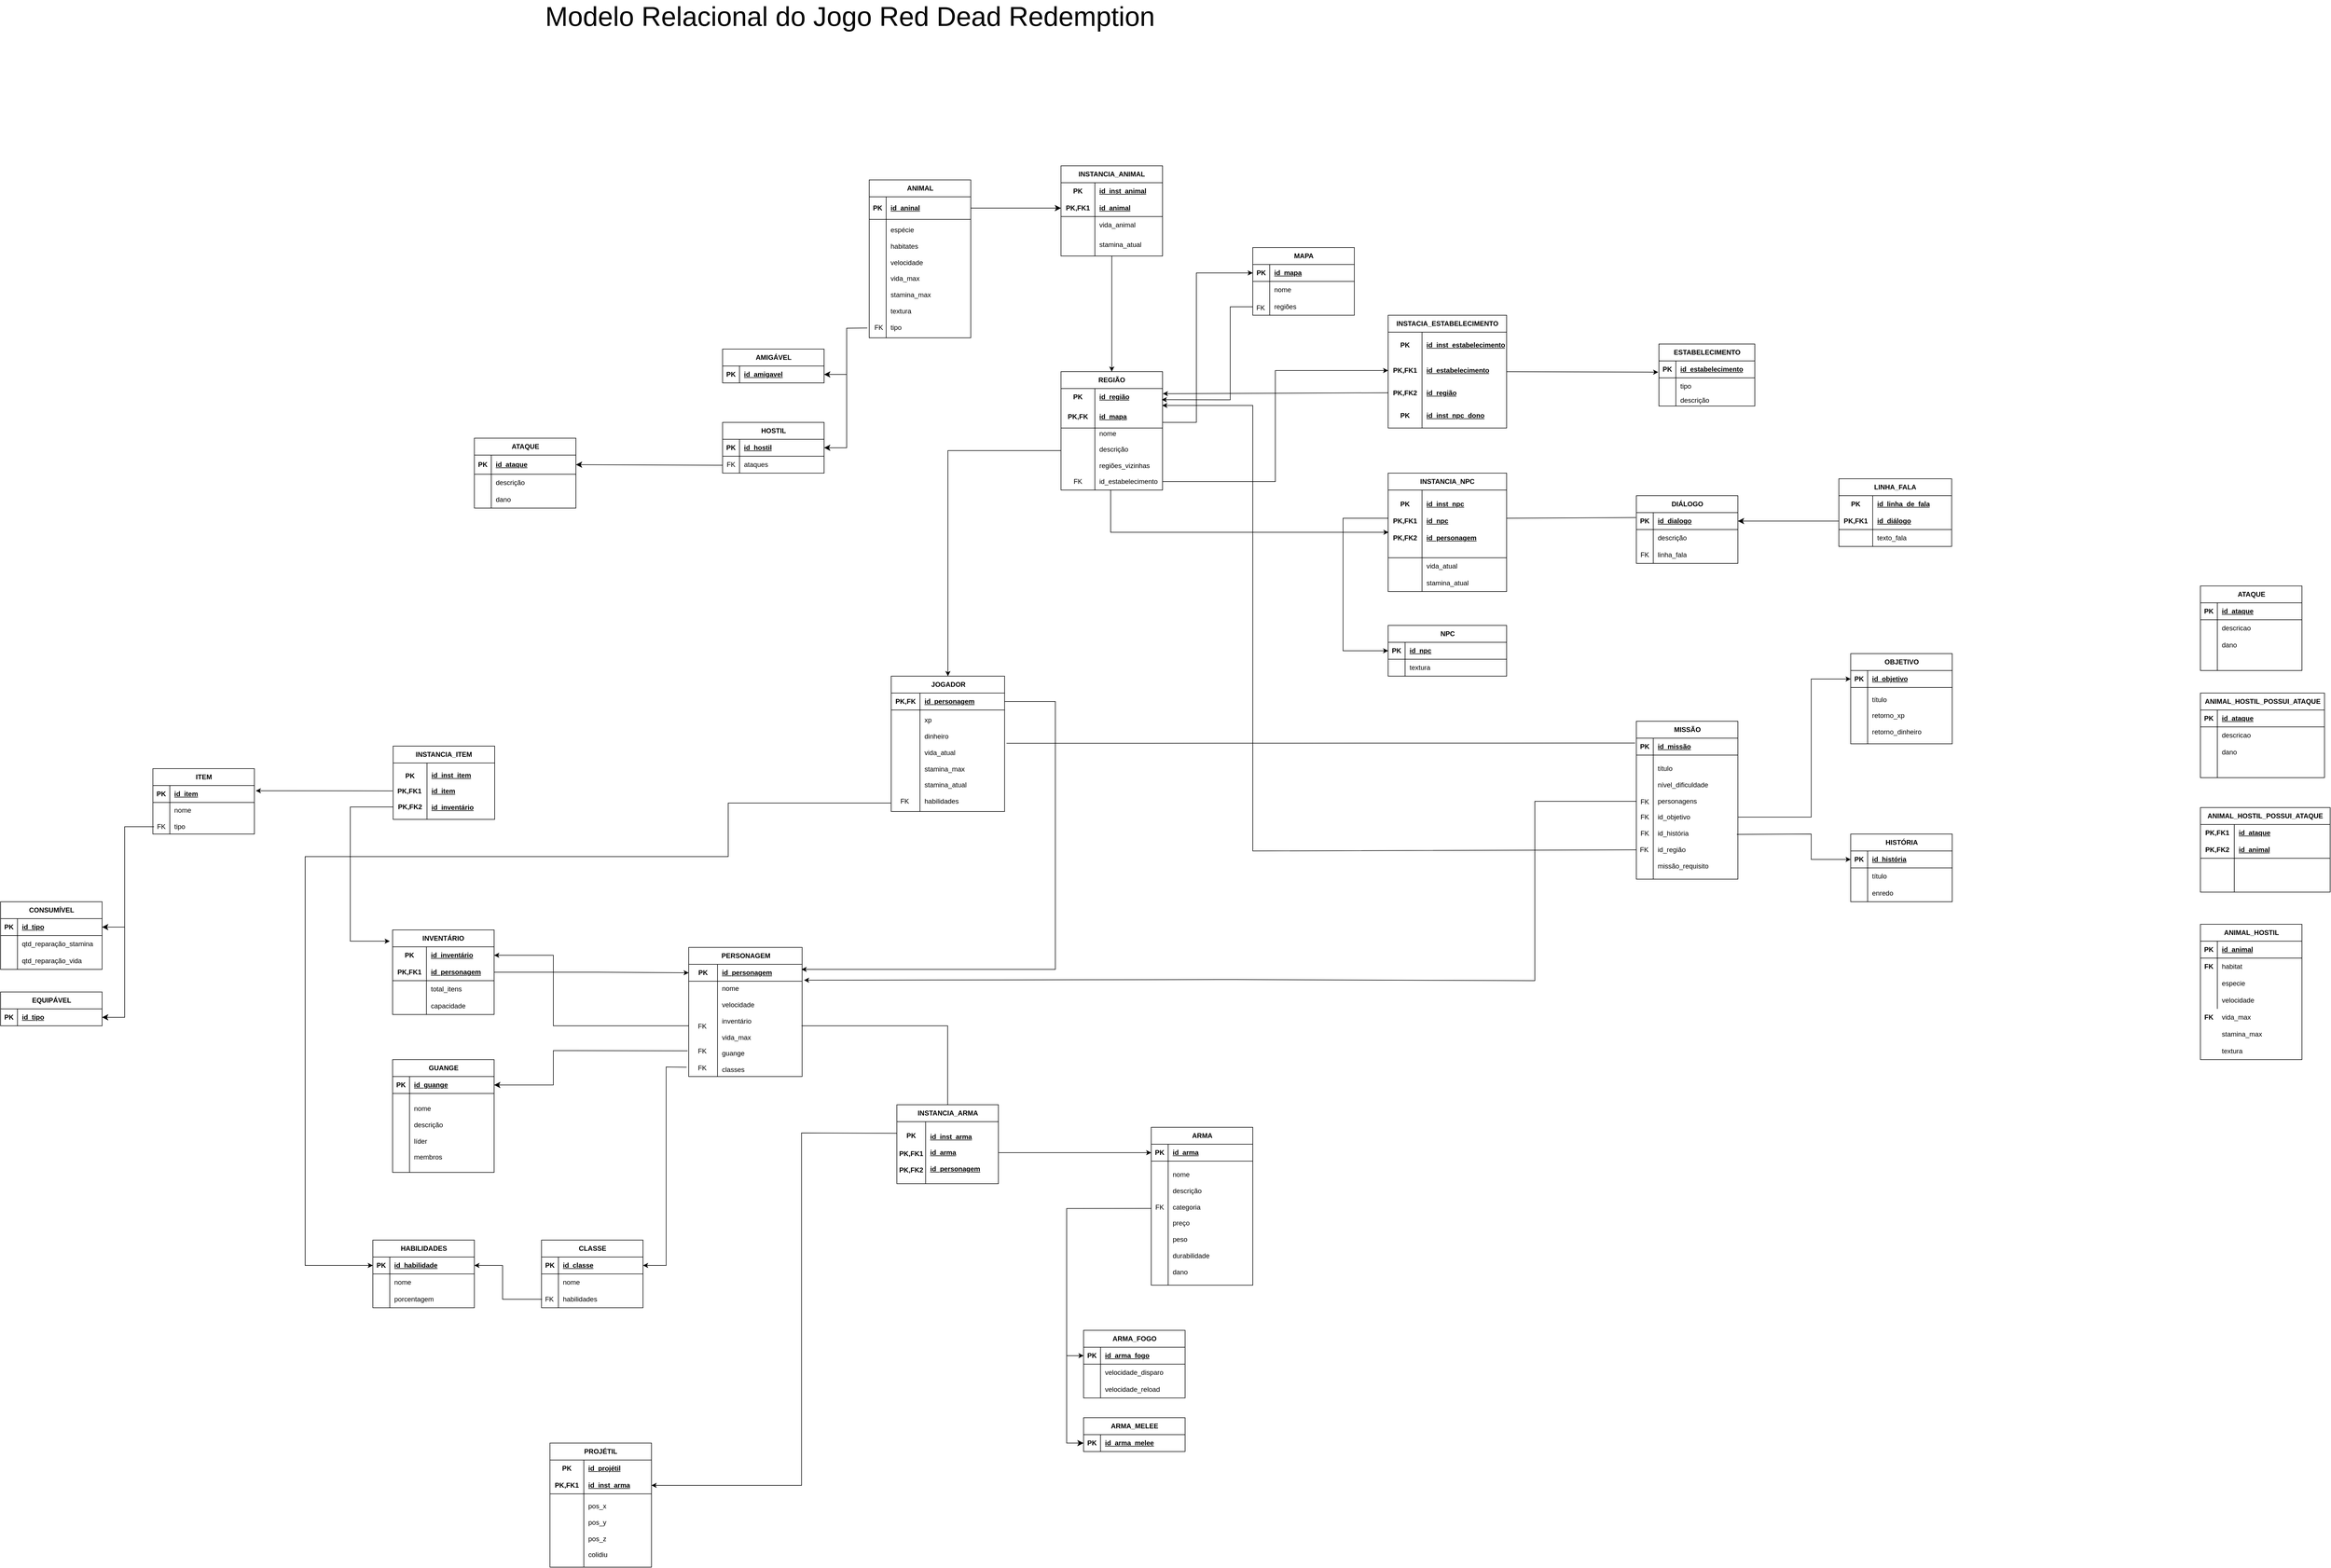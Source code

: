 <mxfile version="24.7.1" type="github">
  <diagram name="Página-1" id="fXSYrHH0r40WF7RT9Ph7">
    <mxGraphModel dx="-576" dy="2670" grid="1" gridSize="10" guides="1" tooltips="1" connect="1" arrows="1" fold="1" page="0" pageScale="1" pageWidth="827" pageHeight="1169" math="0" shadow="0">
      <root>
        <mxCell id="0" />
        <mxCell id="1" parent="0" />
        <mxCell id="tfZSifptBRg_WjPIZQeW-40" value="ANIMAL_HOSTIL" style="shape=table;startSize=30;container=1;collapsible=1;childLayout=tableLayout;fixedRows=1;rowLines=0;fontStyle=1;align=center;resizeLast=1;html=1;" vertex="1" parent="1">
          <mxGeometry x="4720" y="-600" width="180" height="240" as="geometry">
            <mxRectangle x="4720" y="-600" width="140" height="30" as="alternateBounds" />
          </mxGeometry>
        </mxCell>
        <mxCell id="tfZSifptBRg_WjPIZQeW-41" value="" style="shape=tableRow;horizontal=0;startSize=0;swimlaneHead=0;swimlaneBody=0;fillColor=none;collapsible=0;dropTarget=0;points=[[0,0.5],[1,0.5]];portConstraint=eastwest;top=0;left=0;right=0;bottom=1;" vertex="1" parent="tfZSifptBRg_WjPIZQeW-40">
          <mxGeometry y="30" width="180" height="30" as="geometry" />
        </mxCell>
        <mxCell id="tfZSifptBRg_WjPIZQeW-42" value="PK" style="shape=partialRectangle;connectable=0;fillColor=none;top=0;left=0;bottom=0;right=0;fontStyle=1;overflow=hidden;whiteSpace=wrap;html=1;" vertex="1" parent="tfZSifptBRg_WjPIZQeW-41">
          <mxGeometry width="30" height="30" as="geometry">
            <mxRectangle width="30" height="30" as="alternateBounds" />
          </mxGeometry>
        </mxCell>
        <mxCell id="tfZSifptBRg_WjPIZQeW-43" value="id_animal" style="shape=partialRectangle;connectable=0;fillColor=none;top=0;left=0;bottom=0;right=0;align=left;spacingLeft=6;fontStyle=5;overflow=hidden;whiteSpace=wrap;html=1;" vertex="1" parent="tfZSifptBRg_WjPIZQeW-41">
          <mxGeometry x="30" width="150" height="30" as="geometry">
            <mxRectangle width="150" height="30" as="alternateBounds" />
          </mxGeometry>
        </mxCell>
        <mxCell id="tfZSifptBRg_WjPIZQeW-44" value="" style="shape=tableRow;horizontal=0;startSize=0;swimlaneHead=0;swimlaneBody=0;fillColor=none;collapsible=0;dropTarget=0;points=[[0,0.5],[1,0.5]];portConstraint=eastwest;top=0;left=0;right=0;bottom=0;" vertex="1" parent="tfZSifptBRg_WjPIZQeW-40">
          <mxGeometry y="60" width="180" height="30" as="geometry" />
        </mxCell>
        <mxCell id="tfZSifptBRg_WjPIZQeW-45" value="&lt;b&gt;FK&lt;/b&gt;" style="shape=partialRectangle;connectable=0;fillColor=none;top=0;left=0;bottom=0;right=0;editable=1;overflow=hidden;whiteSpace=wrap;html=1;" vertex="1" parent="tfZSifptBRg_WjPIZQeW-44">
          <mxGeometry width="30" height="30" as="geometry">
            <mxRectangle width="30" height="30" as="alternateBounds" />
          </mxGeometry>
        </mxCell>
        <mxCell id="tfZSifptBRg_WjPIZQeW-46" value="habitat" style="shape=partialRectangle;connectable=0;fillColor=none;top=0;left=0;bottom=0;right=0;align=left;spacingLeft=6;overflow=hidden;whiteSpace=wrap;html=1;" vertex="1" parent="tfZSifptBRg_WjPIZQeW-44">
          <mxGeometry x="30" width="150" height="30" as="geometry">
            <mxRectangle width="150" height="30" as="alternateBounds" />
          </mxGeometry>
        </mxCell>
        <mxCell id="tfZSifptBRg_WjPIZQeW-47" value="" style="shape=tableRow;horizontal=0;startSize=0;swimlaneHead=0;swimlaneBody=0;fillColor=none;collapsible=0;dropTarget=0;points=[[0,0.5],[1,0.5]];portConstraint=eastwest;top=0;left=0;right=0;bottom=0;" vertex="1" parent="tfZSifptBRg_WjPIZQeW-40">
          <mxGeometry y="90" width="180" height="30" as="geometry" />
        </mxCell>
        <mxCell id="tfZSifptBRg_WjPIZQeW-48" value="" style="shape=partialRectangle;connectable=0;fillColor=none;top=0;left=0;bottom=0;right=0;editable=1;overflow=hidden;whiteSpace=wrap;html=1;" vertex="1" parent="tfZSifptBRg_WjPIZQeW-47">
          <mxGeometry width="30" height="30" as="geometry">
            <mxRectangle width="30" height="30" as="alternateBounds" />
          </mxGeometry>
        </mxCell>
        <mxCell id="tfZSifptBRg_WjPIZQeW-49" value="especie" style="shape=partialRectangle;connectable=0;fillColor=none;top=0;left=0;bottom=0;right=0;align=left;spacingLeft=6;overflow=hidden;whiteSpace=wrap;html=1;" vertex="1" parent="tfZSifptBRg_WjPIZQeW-47">
          <mxGeometry x="30" width="150" height="30" as="geometry">
            <mxRectangle width="150" height="30" as="alternateBounds" />
          </mxGeometry>
        </mxCell>
        <mxCell id="tfZSifptBRg_WjPIZQeW-50" value="" style="shape=tableRow;horizontal=0;startSize=0;swimlaneHead=0;swimlaneBody=0;fillColor=none;collapsible=0;dropTarget=0;points=[[0,0.5],[1,0.5]];portConstraint=eastwest;top=0;left=0;right=0;bottom=0;" vertex="1" parent="tfZSifptBRg_WjPIZQeW-40">
          <mxGeometry y="120" width="180" height="30" as="geometry" />
        </mxCell>
        <mxCell id="tfZSifptBRg_WjPIZQeW-51" value="" style="shape=partialRectangle;connectable=0;fillColor=none;top=0;left=0;bottom=0;right=0;editable=1;overflow=hidden;whiteSpace=wrap;html=1;" vertex="1" parent="tfZSifptBRg_WjPIZQeW-50">
          <mxGeometry width="30" height="30" as="geometry">
            <mxRectangle width="30" height="30" as="alternateBounds" />
          </mxGeometry>
        </mxCell>
        <mxCell id="tfZSifptBRg_WjPIZQeW-52" value="velocidade" style="shape=partialRectangle;connectable=0;fillColor=none;top=0;left=0;bottom=0;right=0;align=left;spacingLeft=6;overflow=hidden;whiteSpace=wrap;html=1;" vertex="1" parent="tfZSifptBRg_WjPIZQeW-50">
          <mxGeometry x="30" width="150" height="30" as="geometry">
            <mxRectangle width="150" height="30" as="alternateBounds" />
          </mxGeometry>
        </mxCell>
        <mxCell id="FPdHVrewZq1G3l7FEMrT-1" value="ANIMAL" style="shape=table;startSize=30;container=1;collapsible=1;childLayout=tableLayout;fixedRows=1;rowLines=0;fontStyle=1;align=center;resizeLast=1;html=1;" parent="1" vertex="1">
          <mxGeometry x="2360" y="-1920" width="180" height="280" as="geometry" />
        </mxCell>
        <mxCell id="FPdHVrewZq1G3l7FEMrT-2" value="" style="shape=tableRow;horizontal=0;startSize=0;swimlaneHead=0;swimlaneBody=0;fillColor=none;collapsible=0;dropTarget=0;points=[[0,0.5],[1,0.5]];portConstraint=eastwest;top=0;left=0;right=0;bottom=1;" parent="FPdHVrewZq1G3l7FEMrT-1" vertex="1">
          <mxGeometry y="30" width="180" height="40" as="geometry" />
        </mxCell>
        <mxCell id="FPdHVrewZq1G3l7FEMrT-3" value="PK" style="shape=partialRectangle;connectable=0;fillColor=none;top=0;left=0;bottom=0;right=0;fontStyle=1;overflow=hidden;whiteSpace=wrap;html=1;" parent="FPdHVrewZq1G3l7FEMrT-2" vertex="1">
          <mxGeometry width="30" height="40" as="geometry">
            <mxRectangle width="30" height="40" as="alternateBounds" />
          </mxGeometry>
        </mxCell>
        <mxCell id="FPdHVrewZq1G3l7FEMrT-4" value="id_aninal" style="shape=partialRectangle;connectable=0;fillColor=none;top=0;left=0;bottom=0;right=0;align=left;spacingLeft=6;fontStyle=5;overflow=hidden;whiteSpace=wrap;html=1;" parent="FPdHVrewZq1G3l7FEMrT-2" vertex="1">
          <mxGeometry x="30" width="150" height="40" as="geometry">
            <mxRectangle width="150" height="40" as="alternateBounds" />
          </mxGeometry>
        </mxCell>
        <mxCell id="FPdHVrewZq1G3l7FEMrT-5" value="" style="shape=tableRow;horizontal=0;startSize=0;swimlaneHead=0;swimlaneBody=0;fillColor=none;collapsible=0;dropTarget=0;points=[[0,0.5],[1,0.5]];portConstraint=eastwest;top=0;left=0;right=0;bottom=0;" parent="FPdHVrewZq1G3l7FEMrT-1" vertex="1">
          <mxGeometry y="70" width="180" height="210" as="geometry" />
        </mxCell>
        <mxCell id="FPdHVrewZq1G3l7FEMrT-6" value="" style="shape=partialRectangle;connectable=0;fillColor=none;top=0;left=0;bottom=0;right=0;editable=1;overflow=hidden;whiteSpace=wrap;html=1;" parent="FPdHVrewZq1G3l7FEMrT-5" vertex="1">
          <mxGeometry width="30" height="210" as="geometry">
            <mxRectangle width="30" height="210" as="alternateBounds" />
          </mxGeometry>
        </mxCell>
        <mxCell id="FPdHVrewZq1G3l7FEMrT-7" value="espécie&lt;br&gt;&lt;br&gt;&lt;div&gt;habitates&lt;br&gt;&lt;br&gt;velocidade&lt;br&gt;&lt;br&gt;vida_max&lt;br&gt;&lt;br&gt;stamina_max&lt;br&gt;&lt;br&gt;textura&lt;/div&gt;&lt;div&gt;&lt;br&gt;&lt;/div&gt;&lt;div&gt;tipo&lt;/div&gt;" style="shape=partialRectangle;connectable=0;fillColor=none;top=0;left=0;bottom=0;right=0;align=left;spacingLeft=6;overflow=hidden;whiteSpace=wrap;html=1;" parent="FPdHVrewZq1G3l7FEMrT-5" vertex="1">
          <mxGeometry x="30" width="150" height="210" as="geometry">
            <mxRectangle width="150" height="210" as="alternateBounds" />
          </mxGeometry>
        </mxCell>
        <mxCell id="FPdHVrewZq1G3l7FEMrT-14" value="&lt;font style=&quot;font-size: 48px;&quot;&gt;Modelo Relacional do Jogo Red Dead Redemption&lt;/font&gt;" style="text;html=1;align=center;verticalAlign=middle;whiteSpace=wrap;rounded=0;" parent="1" vertex="1">
          <mxGeometry x="1741" y="-2230" width="1170" height="40" as="geometry" />
        </mxCell>
        <mxCell id="YPDBUU_ndnuOFF8qk_qy-73" style="edgeStyle=orthogonalEdgeStyle;rounded=0;orthogonalLoop=1;jettySize=auto;html=1;exitX=0.5;exitY=1;exitDx=0;exitDy=0;entryX=0.5;entryY=0;entryDx=0;entryDy=0;" parent="1" source="YPDBUU_ndnuOFF8qk_qy-32" target="YPDBUU_ndnuOFF8qk_qy-60" edge="1">
          <mxGeometry relative="1" as="geometry" />
        </mxCell>
        <mxCell id="YPDBUU_ndnuOFF8qk_qy-32" value="INSTANCIA_ANIMAL" style="shape=table;startSize=30;container=1;collapsible=1;childLayout=tableLayout;fixedRows=1;rowLines=0;fontStyle=1;align=center;resizeLast=1;html=1;whiteSpace=wrap;" parent="1" vertex="1">
          <mxGeometry x="2700" y="-1945" width="180" height="160" as="geometry" />
        </mxCell>
        <mxCell id="YPDBUU_ndnuOFF8qk_qy-33" value="" style="shape=tableRow;horizontal=0;startSize=0;swimlaneHead=0;swimlaneBody=0;fillColor=none;collapsible=0;dropTarget=0;points=[[0,0.5],[1,0.5]];portConstraint=eastwest;top=0;left=0;right=0;bottom=0;html=1;" parent="YPDBUU_ndnuOFF8qk_qy-32" vertex="1">
          <mxGeometry y="30" width="180" height="30" as="geometry" />
        </mxCell>
        <mxCell id="YPDBUU_ndnuOFF8qk_qy-34" value="PK" style="shape=partialRectangle;connectable=0;fillColor=none;top=0;left=0;bottom=0;right=0;fontStyle=1;overflow=hidden;html=1;whiteSpace=wrap;" parent="YPDBUU_ndnuOFF8qk_qy-33" vertex="1">
          <mxGeometry width="60" height="30" as="geometry">
            <mxRectangle width="60" height="30" as="alternateBounds" />
          </mxGeometry>
        </mxCell>
        <mxCell id="YPDBUU_ndnuOFF8qk_qy-35" value="id_inst_animal" style="shape=partialRectangle;connectable=0;fillColor=none;top=0;left=0;bottom=0;right=0;align=left;spacingLeft=6;fontStyle=5;overflow=hidden;html=1;whiteSpace=wrap;" parent="YPDBUU_ndnuOFF8qk_qy-33" vertex="1">
          <mxGeometry x="60" width="120" height="30" as="geometry">
            <mxRectangle width="120" height="30" as="alternateBounds" />
          </mxGeometry>
        </mxCell>
        <mxCell id="YPDBUU_ndnuOFF8qk_qy-36" value="" style="shape=tableRow;horizontal=0;startSize=0;swimlaneHead=0;swimlaneBody=0;fillColor=none;collapsible=0;dropTarget=0;points=[[0,0.5],[1,0.5]];portConstraint=eastwest;top=0;left=0;right=0;bottom=1;html=1;" parent="YPDBUU_ndnuOFF8qk_qy-32" vertex="1">
          <mxGeometry y="60" width="180" height="30" as="geometry" />
        </mxCell>
        <mxCell id="YPDBUU_ndnuOFF8qk_qy-37" value="PK,FK1" style="shape=partialRectangle;connectable=0;fillColor=none;top=0;left=0;bottom=0;right=0;fontStyle=1;overflow=hidden;html=1;whiteSpace=wrap;" parent="YPDBUU_ndnuOFF8qk_qy-36" vertex="1">
          <mxGeometry width="60" height="30" as="geometry">
            <mxRectangle width="60" height="30" as="alternateBounds" />
          </mxGeometry>
        </mxCell>
        <mxCell id="YPDBUU_ndnuOFF8qk_qy-38" value="id_animal" style="shape=partialRectangle;connectable=0;fillColor=none;top=0;left=0;bottom=0;right=0;align=left;spacingLeft=6;fontStyle=5;overflow=hidden;html=1;whiteSpace=wrap;" parent="YPDBUU_ndnuOFF8qk_qy-36" vertex="1">
          <mxGeometry x="60" width="120" height="30" as="geometry">
            <mxRectangle width="120" height="30" as="alternateBounds" />
          </mxGeometry>
        </mxCell>
        <mxCell id="YPDBUU_ndnuOFF8qk_qy-39" value="" style="shape=tableRow;horizontal=0;startSize=0;swimlaneHead=0;swimlaneBody=0;fillColor=none;collapsible=0;dropTarget=0;points=[[0,0.5],[1,0.5]];portConstraint=eastwest;top=0;left=0;right=0;bottom=0;html=1;" parent="YPDBUU_ndnuOFF8qk_qy-32" vertex="1">
          <mxGeometry y="90" width="180" height="30" as="geometry" />
        </mxCell>
        <mxCell id="YPDBUU_ndnuOFF8qk_qy-40" value="" style="shape=partialRectangle;connectable=0;fillColor=none;top=0;left=0;bottom=0;right=0;editable=1;overflow=hidden;html=1;whiteSpace=wrap;" parent="YPDBUU_ndnuOFF8qk_qy-39" vertex="1">
          <mxGeometry width="60" height="30" as="geometry">
            <mxRectangle width="60" height="30" as="alternateBounds" />
          </mxGeometry>
        </mxCell>
        <mxCell id="YPDBUU_ndnuOFF8qk_qy-41" value="vida_animal" style="shape=partialRectangle;connectable=0;fillColor=none;top=0;left=0;bottom=0;right=0;align=left;spacingLeft=6;overflow=hidden;html=1;whiteSpace=wrap;" parent="YPDBUU_ndnuOFF8qk_qy-39" vertex="1">
          <mxGeometry x="60" width="120" height="30" as="geometry">
            <mxRectangle width="120" height="30" as="alternateBounds" />
          </mxGeometry>
        </mxCell>
        <mxCell id="YPDBUU_ndnuOFF8qk_qy-42" value="" style="shape=tableRow;horizontal=0;startSize=0;swimlaneHead=0;swimlaneBody=0;fillColor=none;collapsible=0;dropTarget=0;points=[[0,0.5],[1,0.5]];portConstraint=eastwest;top=0;left=0;right=0;bottom=0;html=1;" parent="YPDBUU_ndnuOFF8qk_qy-32" vertex="1">
          <mxGeometry y="120" width="180" height="40" as="geometry" />
        </mxCell>
        <mxCell id="YPDBUU_ndnuOFF8qk_qy-43" value="" style="shape=partialRectangle;connectable=0;fillColor=none;top=0;left=0;bottom=0;right=0;editable=1;overflow=hidden;html=1;whiteSpace=wrap;" parent="YPDBUU_ndnuOFF8qk_qy-42" vertex="1">
          <mxGeometry width="60" height="40" as="geometry">
            <mxRectangle width="60" height="40" as="alternateBounds" />
          </mxGeometry>
        </mxCell>
        <mxCell id="YPDBUU_ndnuOFF8qk_qy-44" value="stamina_atual" style="shape=partialRectangle;connectable=0;fillColor=none;top=0;left=0;bottom=0;right=0;align=left;spacingLeft=6;overflow=hidden;html=1;whiteSpace=wrap;" parent="YPDBUU_ndnuOFF8qk_qy-42" vertex="1">
          <mxGeometry x="60" width="120" height="40" as="geometry">
            <mxRectangle width="120" height="40" as="alternateBounds" />
          </mxGeometry>
        </mxCell>
        <mxCell id="g6TWrV2zUab6kG2A-pQS-25" style="edgeStyle=none;curved=1;rounded=0;orthogonalLoop=1;jettySize=auto;html=1;entryX=0;entryY=0.5;entryDx=0;entryDy=0;fontSize=12;startSize=8;endSize=8;" parent="YPDBUU_ndnuOFF8qk_qy-32" source="YPDBUU_ndnuOFF8qk_qy-33" target="YPDBUU_ndnuOFF8qk_qy-33" edge="1">
          <mxGeometry relative="1" as="geometry" />
        </mxCell>
        <mxCell id="YPDBUU_ndnuOFF8qk_qy-60" value="REGIÃO" style="shape=table;startSize=30;container=1;collapsible=1;childLayout=tableLayout;fixedRows=1;rowLines=0;fontStyle=1;align=center;resizeLast=1;html=1;whiteSpace=wrap;" parent="1" vertex="1">
          <mxGeometry x="2700" y="-1580" width="180" height="210" as="geometry" />
        </mxCell>
        <mxCell id="YPDBUU_ndnuOFF8qk_qy-61" value="" style="shape=tableRow;horizontal=0;startSize=0;swimlaneHead=0;swimlaneBody=0;fillColor=none;collapsible=0;dropTarget=0;points=[[0,0.5],[1,0.5]];portConstraint=eastwest;top=0;left=0;right=0;bottom=0;html=1;" parent="YPDBUU_ndnuOFF8qk_qy-60" vertex="1">
          <mxGeometry y="30" width="180" height="30" as="geometry" />
        </mxCell>
        <mxCell id="YPDBUU_ndnuOFF8qk_qy-62" value="PK" style="shape=partialRectangle;connectable=0;fillColor=none;top=0;left=0;bottom=0;right=0;fontStyle=1;overflow=hidden;html=1;whiteSpace=wrap;" parent="YPDBUU_ndnuOFF8qk_qy-61" vertex="1">
          <mxGeometry width="60" height="30" as="geometry">
            <mxRectangle width="60" height="30" as="alternateBounds" />
          </mxGeometry>
        </mxCell>
        <mxCell id="YPDBUU_ndnuOFF8qk_qy-63" value="id_região" style="shape=partialRectangle;connectable=0;fillColor=none;top=0;left=0;bottom=0;right=0;align=left;spacingLeft=6;fontStyle=5;overflow=hidden;html=1;whiteSpace=wrap;" parent="YPDBUU_ndnuOFF8qk_qy-61" vertex="1">
          <mxGeometry x="60" width="120" height="30" as="geometry">
            <mxRectangle width="120" height="30" as="alternateBounds" />
          </mxGeometry>
        </mxCell>
        <mxCell id="YPDBUU_ndnuOFF8qk_qy-64" value="" style="shape=tableRow;horizontal=0;startSize=0;swimlaneHead=0;swimlaneBody=0;fillColor=none;collapsible=0;dropTarget=0;points=[[0,0.5],[1,0.5]];portConstraint=eastwest;top=0;left=0;right=0;bottom=1;html=1;" parent="YPDBUU_ndnuOFF8qk_qy-60" vertex="1">
          <mxGeometry y="60" width="180" height="40" as="geometry" />
        </mxCell>
        <mxCell id="YPDBUU_ndnuOFF8qk_qy-65" value="PK,FK" style="shape=partialRectangle;connectable=0;fillColor=none;top=0;left=0;bottom=0;right=0;fontStyle=1;overflow=hidden;html=1;whiteSpace=wrap;" parent="YPDBUU_ndnuOFF8qk_qy-64" vertex="1">
          <mxGeometry width="60" height="40" as="geometry">
            <mxRectangle width="60" height="40" as="alternateBounds" />
          </mxGeometry>
        </mxCell>
        <mxCell id="YPDBUU_ndnuOFF8qk_qy-66" value="id_mapa" style="shape=partialRectangle;connectable=0;fillColor=none;top=0;left=0;bottom=0;right=0;align=left;spacingLeft=6;fontStyle=5;overflow=hidden;html=1;whiteSpace=wrap;" parent="YPDBUU_ndnuOFF8qk_qy-64" vertex="1">
          <mxGeometry x="60" width="120" height="40" as="geometry">
            <mxRectangle width="120" height="40" as="alternateBounds" />
          </mxGeometry>
        </mxCell>
        <mxCell id="YPDBUU_ndnuOFF8qk_qy-67" value="" style="shape=tableRow;horizontal=0;startSize=0;swimlaneHead=0;swimlaneBody=0;fillColor=none;collapsible=0;dropTarget=0;points=[[0,0.5],[1,0.5]];portConstraint=eastwest;top=0;left=0;right=0;bottom=0;html=1;" parent="YPDBUU_ndnuOFF8qk_qy-60" vertex="1">
          <mxGeometry y="100" width="180" height="80" as="geometry" />
        </mxCell>
        <mxCell id="YPDBUU_ndnuOFF8qk_qy-68" value="" style="shape=partialRectangle;connectable=0;fillColor=none;top=0;left=0;bottom=0;right=0;editable=1;overflow=hidden;html=1;whiteSpace=wrap;" parent="YPDBUU_ndnuOFF8qk_qy-67" vertex="1">
          <mxGeometry width="60" height="80" as="geometry">
            <mxRectangle width="60" height="80" as="alternateBounds" />
          </mxGeometry>
        </mxCell>
        <mxCell id="YPDBUU_ndnuOFF8qk_qy-69" value="nome&lt;div&gt;&lt;br&gt;&lt;/div&gt;&lt;div&gt;descrição&lt;/div&gt;&lt;div&gt;&lt;br&gt;&lt;/div&gt;&lt;div&gt;regiões_vizinhas&lt;/div&gt;&lt;div&gt;&lt;br&gt;&lt;/div&gt;" style="shape=partialRectangle;connectable=0;fillColor=none;top=0;left=0;bottom=0;right=0;align=left;spacingLeft=6;overflow=hidden;html=1;whiteSpace=wrap;" parent="YPDBUU_ndnuOFF8qk_qy-67" vertex="1">
          <mxGeometry x="60" width="120" height="80" as="geometry">
            <mxRectangle width="120" height="80" as="alternateBounds" />
          </mxGeometry>
        </mxCell>
        <mxCell id="YPDBUU_ndnuOFF8qk_qy-70" value="" style="shape=tableRow;horizontal=0;startSize=0;swimlaneHead=0;swimlaneBody=0;fillColor=none;collapsible=0;dropTarget=0;points=[[0,0.5],[1,0.5]];portConstraint=eastwest;top=0;left=0;right=0;bottom=0;html=1;" parent="YPDBUU_ndnuOFF8qk_qy-60" vertex="1">
          <mxGeometry y="180" width="180" height="30" as="geometry" />
        </mxCell>
        <mxCell id="YPDBUU_ndnuOFF8qk_qy-71" value="FK" style="shape=partialRectangle;connectable=0;fillColor=none;top=0;left=0;bottom=0;right=0;editable=1;overflow=hidden;html=1;whiteSpace=wrap;" parent="YPDBUU_ndnuOFF8qk_qy-70" vertex="1">
          <mxGeometry width="60" height="30" as="geometry">
            <mxRectangle width="60" height="30" as="alternateBounds" />
          </mxGeometry>
        </mxCell>
        <mxCell id="YPDBUU_ndnuOFF8qk_qy-72" value="id_estabelecimento" style="shape=partialRectangle;connectable=0;fillColor=none;top=0;left=0;bottom=0;right=0;align=left;spacingLeft=6;overflow=hidden;html=1;whiteSpace=wrap;" parent="YPDBUU_ndnuOFF8qk_qy-70" vertex="1">
          <mxGeometry x="60" width="120" height="30" as="geometry">
            <mxRectangle width="120" height="30" as="alternateBounds" />
          </mxGeometry>
        </mxCell>
        <mxCell id="YPDBUU_ndnuOFF8qk_qy-74" value="MAPA" style="shape=table;startSize=30;container=1;collapsible=1;childLayout=tableLayout;fixedRows=1;rowLines=0;fontStyle=1;align=center;resizeLast=1;html=1;" parent="1" vertex="1">
          <mxGeometry x="3040" y="-1800" width="180" height="120" as="geometry" />
        </mxCell>
        <mxCell id="YPDBUU_ndnuOFF8qk_qy-75" value="" style="shape=tableRow;horizontal=0;startSize=0;swimlaneHead=0;swimlaneBody=0;fillColor=none;collapsible=0;dropTarget=0;points=[[0,0.5],[1,0.5]];portConstraint=eastwest;top=0;left=0;right=0;bottom=1;" parent="YPDBUU_ndnuOFF8qk_qy-74" vertex="1">
          <mxGeometry y="30" width="180" height="30" as="geometry" />
        </mxCell>
        <mxCell id="YPDBUU_ndnuOFF8qk_qy-76" value="PK" style="shape=partialRectangle;connectable=0;fillColor=none;top=0;left=0;bottom=0;right=0;fontStyle=1;overflow=hidden;whiteSpace=wrap;html=1;" parent="YPDBUU_ndnuOFF8qk_qy-75" vertex="1">
          <mxGeometry width="30" height="30" as="geometry">
            <mxRectangle width="30" height="30" as="alternateBounds" />
          </mxGeometry>
        </mxCell>
        <mxCell id="YPDBUU_ndnuOFF8qk_qy-77" value="id_mapa" style="shape=partialRectangle;connectable=0;fillColor=none;top=0;left=0;bottom=0;right=0;align=left;spacingLeft=6;fontStyle=5;overflow=hidden;whiteSpace=wrap;html=1;" parent="YPDBUU_ndnuOFF8qk_qy-75" vertex="1">
          <mxGeometry x="30" width="150" height="30" as="geometry">
            <mxRectangle width="150" height="30" as="alternateBounds" />
          </mxGeometry>
        </mxCell>
        <mxCell id="YPDBUU_ndnuOFF8qk_qy-78" value="" style="shape=tableRow;horizontal=0;startSize=0;swimlaneHead=0;swimlaneBody=0;fillColor=none;collapsible=0;dropTarget=0;points=[[0,0.5],[1,0.5]];portConstraint=eastwest;top=0;left=0;right=0;bottom=0;" parent="YPDBUU_ndnuOFF8qk_qy-74" vertex="1">
          <mxGeometry y="60" width="180" height="30" as="geometry" />
        </mxCell>
        <mxCell id="YPDBUU_ndnuOFF8qk_qy-79" value="" style="shape=partialRectangle;connectable=0;fillColor=none;top=0;left=0;bottom=0;right=0;editable=1;overflow=hidden;whiteSpace=wrap;html=1;" parent="YPDBUU_ndnuOFF8qk_qy-78" vertex="1">
          <mxGeometry width="30" height="30" as="geometry">
            <mxRectangle width="30" height="30" as="alternateBounds" />
          </mxGeometry>
        </mxCell>
        <mxCell id="YPDBUU_ndnuOFF8qk_qy-80" value="nome" style="shape=partialRectangle;connectable=0;fillColor=none;top=0;left=0;bottom=0;right=0;align=left;spacingLeft=6;overflow=hidden;whiteSpace=wrap;html=1;" parent="YPDBUU_ndnuOFF8qk_qy-78" vertex="1">
          <mxGeometry x="30" width="150" height="30" as="geometry">
            <mxRectangle width="150" height="30" as="alternateBounds" />
          </mxGeometry>
        </mxCell>
        <mxCell id="YPDBUU_ndnuOFF8qk_qy-81" value="" style="shape=tableRow;horizontal=0;startSize=0;swimlaneHead=0;swimlaneBody=0;fillColor=none;collapsible=0;dropTarget=0;points=[[0,0.5],[1,0.5]];portConstraint=eastwest;top=0;left=0;right=0;bottom=0;" parent="YPDBUU_ndnuOFF8qk_qy-74" vertex="1">
          <mxGeometry y="90" width="180" height="30" as="geometry" />
        </mxCell>
        <mxCell id="YPDBUU_ndnuOFF8qk_qy-82" value="" style="shape=partialRectangle;connectable=0;fillColor=none;top=0;left=0;bottom=0;right=0;editable=1;overflow=hidden;whiteSpace=wrap;html=1;" parent="YPDBUU_ndnuOFF8qk_qy-81" vertex="1">
          <mxGeometry width="30" height="30" as="geometry">
            <mxRectangle width="30" height="30" as="alternateBounds" />
          </mxGeometry>
        </mxCell>
        <mxCell id="YPDBUU_ndnuOFF8qk_qy-83" value="regiões" style="shape=partialRectangle;connectable=0;fillColor=none;top=0;left=0;bottom=0;right=0;align=left;spacingLeft=6;overflow=hidden;whiteSpace=wrap;html=1;" parent="YPDBUU_ndnuOFF8qk_qy-81" vertex="1">
          <mxGeometry x="30" width="150" height="30" as="geometry">
            <mxRectangle width="150" height="30" as="alternateBounds" />
          </mxGeometry>
        </mxCell>
        <mxCell id="YPDBUU_ndnuOFF8qk_qy-89" value="INSTACIA_ESTABELECIMENTO" style="shape=table;startSize=30;container=1;collapsible=1;childLayout=tableLayout;fixedRows=1;rowLines=0;fontStyle=1;align=center;resizeLast=1;html=1;whiteSpace=wrap;" parent="1" vertex="1">
          <mxGeometry x="3280" y="-1680" width="210" height="200" as="geometry" />
        </mxCell>
        <mxCell id="YPDBUU_ndnuOFF8qk_qy-90" value="" style="shape=tableRow;horizontal=0;startSize=0;swimlaneHead=0;swimlaneBody=0;fillColor=none;collapsible=0;dropTarget=0;points=[[0,0.5],[1,0.5]];portConstraint=eastwest;top=0;left=0;right=0;bottom=0;html=1;" parent="YPDBUU_ndnuOFF8qk_qy-89" vertex="1">
          <mxGeometry y="30" width="210" height="45" as="geometry" />
        </mxCell>
        <mxCell id="YPDBUU_ndnuOFF8qk_qy-91" value="PK" style="shape=partialRectangle;connectable=0;fillColor=none;top=0;left=0;bottom=0;right=0;fontStyle=1;overflow=hidden;html=1;whiteSpace=wrap;" parent="YPDBUU_ndnuOFF8qk_qy-90" vertex="1">
          <mxGeometry width="60" height="45" as="geometry">
            <mxRectangle width="60" height="45" as="alternateBounds" />
          </mxGeometry>
        </mxCell>
        <mxCell id="YPDBUU_ndnuOFF8qk_qy-92" value="id_inst_estabelecimento" style="shape=partialRectangle;connectable=0;fillColor=none;top=0;left=0;bottom=0;right=0;align=left;spacingLeft=6;fontStyle=5;overflow=hidden;html=1;whiteSpace=wrap;" parent="YPDBUU_ndnuOFF8qk_qy-90" vertex="1">
          <mxGeometry x="60" width="150" height="45" as="geometry">
            <mxRectangle width="150" height="45" as="alternateBounds" />
          </mxGeometry>
        </mxCell>
        <mxCell id="YPDBUU_ndnuOFF8qk_qy-93" value="" style="shape=tableRow;horizontal=0;startSize=0;swimlaneHead=0;swimlaneBody=0;fillColor=none;collapsible=0;dropTarget=0;points=[[0,0.5],[1,0.5]];portConstraint=eastwest;top=0;left=0;right=0;bottom=1;html=1;" parent="YPDBUU_ndnuOFF8qk_qy-89" vertex="1">
          <mxGeometry y="75" width="210" height="125" as="geometry" />
        </mxCell>
        <mxCell id="YPDBUU_ndnuOFF8qk_qy-94" value="PK,FK2" style="shape=partialRectangle;connectable=0;fillColor=none;top=0;left=0;bottom=0;right=0;fontStyle=1;overflow=hidden;html=1;whiteSpace=wrap;" parent="YPDBUU_ndnuOFF8qk_qy-93" vertex="1">
          <mxGeometry width="60" height="125" as="geometry">
            <mxRectangle width="60" height="125" as="alternateBounds" />
          </mxGeometry>
        </mxCell>
        <mxCell id="YPDBUU_ndnuOFF8qk_qy-95" value="id_região" style="shape=partialRectangle;connectable=0;fillColor=none;top=0;left=0;bottom=0;right=0;align=left;spacingLeft=6;fontStyle=5;overflow=hidden;html=1;whiteSpace=wrap;" parent="YPDBUU_ndnuOFF8qk_qy-93" vertex="1">
          <mxGeometry x="60" width="150" height="125" as="geometry">
            <mxRectangle width="150" height="125" as="alternateBounds" />
          </mxGeometry>
        </mxCell>
        <mxCell id="YPDBUU_ndnuOFF8qk_qy-102" value="ESTABELECIMENTO" style="shape=table;startSize=30;container=1;collapsible=1;childLayout=tableLayout;fixedRows=1;rowLines=0;fontStyle=1;align=center;resizeLast=1;html=1;" parent="1" vertex="1">
          <mxGeometry x="3760" y="-1629" width="170" height="110" as="geometry" />
        </mxCell>
        <mxCell id="YPDBUU_ndnuOFF8qk_qy-103" value="" style="shape=tableRow;horizontal=0;startSize=0;swimlaneHead=0;swimlaneBody=0;fillColor=none;collapsible=0;dropTarget=0;points=[[0,0.5],[1,0.5]];portConstraint=eastwest;top=0;left=0;right=0;bottom=1;" parent="YPDBUU_ndnuOFF8qk_qy-102" vertex="1">
          <mxGeometry y="30" width="170" height="30" as="geometry" />
        </mxCell>
        <mxCell id="YPDBUU_ndnuOFF8qk_qy-104" value="PK" style="shape=partialRectangle;connectable=0;fillColor=none;top=0;left=0;bottom=0;right=0;fontStyle=1;overflow=hidden;whiteSpace=wrap;html=1;" parent="YPDBUU_ndnuOFF8qk_qy-103" vertex="1">
          <mxGeometry width="30" height="30" as="geometry">
            <mxRectangle width="30" height="30" as="alternateBounds" />
          </mxGeometry>
        </mxCell>
        <mxCell id="YPDBUU_ndnuOFF8qk_qy-105" value="id_estabelecimento" style="shape=partialRectangle;connectable=0;fillColor=none;top=0;left=0;bottom=0;right=0;align=left;spacingLeft=6;fontStyle=5;overflow=hidden;whiteSpace=wrap;html=1;" parent="YPDBUU_ndnuOFF8qk_qy-103" vertex="1">
          <mxGeometry x="30" width="140" height="30" as="geometry">
            <mxRectangle width="140" height="30" as="alternateBounds" />
          </mxGeometry>
        </mxCell>
        <mxCell id="YPDBUU_ndnuOFF8qk_qy-106" value="" style="shape=tableRow;horizontal=0;startSize=0;swimlaneHead=0;swimlaneBody=0;fillColor=none;collapsible=0;dropTarget=0;points=[[0,0.5],[1,0.5]];portConstraint=eastwest;top=0;left=0;right=0;bottom=0;" parent="YPDBUU_ndnuOFF8qk_qy-102" vertex="1">
          <mxGeometry y="60" width="170" height="30" as="geometry" />
        </mxCell>
        <mxCell id="YPDBUU_ndnuOFF8qk_qy-107" value="" style="shape=partialRectangle;connectable=0;fillColor=none;top=0;left=0;bottom=0;right=0;editable=1;overflow=hidden;whiteSpace=wrap;html=1;" parent="YPDBUU_ndnuOFF8qk_qy-106" vertex="1">
          <mxGeometry width="30" height="30" as="geometry">
            <mxRectangle width="30" height="30" as="alternateBounds" />
          </mxGeometry>
        </mxCell>
        <mxCell id="YPDBUU_ndnuOFF8qk_qy-108" value="tipo" style="shape=partialRectangle;connectable=0;fillColor=none;top=0;left=0;bottom=0;right=0;align=left;spacingLeft=6;overflow=hidden;whiteSpace=wrap;html=1;" parent="YPDBUU_ndnuOFF8qk_qy-106" vertex="1">
          <mxGeometry x="30" width="140" height="30" as="geometry">
            <mxRectangle width="140" height="30" as="alternateBounds" />
          </mxGeometry>
        </mxCell>
        <mxCell id="YPDBUU_ndnuOFF8qk_qy-109" value="" style="shape=tableRow;horizontal=0;startSize=0;swimlaneHead=0;swimlaneBody=0;fillColor=none;collapsible=0;dropTarget=0;points=[[0,0.5],[1,0.5]];portConstraint=eastwest;top=0;left=0;right=0;bottom=0;" parent="YPDBUU_ndnuOFF8qk_qy-102" vertex="1">
          <mxGeometry y="90" width="170" height="20" as="geometry" />
        </mxCell>
        <mxCell id="YPDBUU_ndnuOFF8qk_qy-110" value="" style="shape=partialRectangle;connectable=0;fillColor=none;top=0;left=0;bottom=0;right=0;editable=1;overflow=hidden;whiteSpace=wrap;html=1;" parent="YPDBUU_ndnuOFF8qk_qy-109" vertex="1">
          <mxGeometry width="30" height="20" as="geometry">
            <mxRectangle width="30" height="20" as="alternateBounds" />
          </mxGeometry>
        </mxCell>
        <mxCell id="YPDBUU_ndnuOFF8qk_qy-111" value="descrição" style="shape=partialRectangle;connectable=0;fillColor=none;top=0;left=0;bottom=0;right=0;align=left;spacingLeft=6;overflow=hidden;whiteSpace=wrap;html=1;" parent="YPDBUU_ndnuOFF8qk_qy-109" vertex="1">
          <mxGeometry x="30" width="140" height="20" as="geometry">
            <mxRectangle width="140" height="20" as="alternateBounds" />
          </mxGeometry>
        </mxCell>
        <mxCell id="YPDBUU_ndnuOFF8qk_qy-115" style="edgeStyle=orthogonalEdgeStyle;rounded=0;orthogonalLoop=1;jettySize=auto;html=1;entryX=0;entryY=0.5;entryDx=0;entryDy=0;" parent="1" target="YPDBUU_ndnuOFF8qk_qy-75" edge="1">
          <mxGeometry relative="1" as="geometry">
            <mxPoint x="2880" y="-1500" as="sourcePoint" />
            <mxPoint x="3040" y="-1730" as="targetPoint" />
            <Array as="points">
              <mxPoint x="2880" y="-1490" />
              <mxPoint x="2940" y="-1490" />
              <mxPoint x="2940" y="-1755" />
            </Array>
          </mxGeometry>
        </mxCell>
        <mxCell id="YPDBUU_ndnuOFF8qk_qy-120" value="" style="shape=tableRow;horizontal=0;startSize=0;swimlaneHead=0;swimlaneBody=0;fillColor=none;collapsible=0;dropTarget=0;points=[[0,0.5],[1,0.5]];portConstraint=eastwest;top=0;left=0;right=0;bottom=0;html=1;" parent="1" vertex="1">
          <mxGeometry x="3280" y="-1605" width="200" height="45" as="geometry" />
        </mxCell>
        <mxCell id="YPDBUU_ndnuOFF8qk_qy-121" value="PK,FK1" style="shape=partialRectangle;connectable=0;fillColor=none;top=0;left=0;bottom=0;right=0;fontStyle=1;overflow=hidden;html=1;whiteSpace=wrap;" parent="YPDBUU_ndnuOFF8qk_qy-120" vertex="1">
          <mxGeometry width="60" height="45" as="geometry">
            <mxRectangle width="60" height="45" as="alternateBounds" />
          </mxGeometry>
        </mxCell>
        <mxCell id="YPDBUU_ndnuOFF8qk_qy-122" value="id_estabelecimento" style="shape=partialRectangle;connectable=0;fillColor=none;top=0;left=0;bottom=0;right=0;align=left;spacingLeft=6;fontStyle=5;overflow=hidden;html=1;whiteSpace=wrap;" parent="YPDBUU_ndnuOFF8qk_qy-120" vertex="1">
          <mxGeometry x="60" width="140" height="45" as="geometry">
            <mxRectangle width="140" height="45" as="alternateBounds" />
          </mxGeometry>
        </mxCell>
        <mxCell id="YPDBUU_ndnuOFF8qk_qy-123" value="" style="shape=tableRow;horizontal=0;startSize=0;swimlaneHead=0;swimlaneBody=0;fillColor=none;collapsible=0;dropTarget=0;points=[[0,0.5],[1,0.5]];portConstraint=eastwest;top=0;left=0;right=0;bottom=0;html=1;" parent="1" vertex="1">
          <mxGeometry x="3280" y="-1525" width="200" height="45" as="geometry" />
        </mxCell>
        <mxCell id="YPDBUU_ndnuOFF8qk_qy-124" value="PK" style="shape=partialRectangle;connectable=0;fillColor=none;top=0;left=0;bottom=0;right=0;fontStyle=1;overflow=hidden;html=1;whiteSpace=wrap;" parent="YPDBUU_ndnuOFF8qk_qy-123" vertex="1">
          <mxGeometry width="60" height="45" as="geometry">
            <mxRectangle width="60" height="45" as="alternateBounds" />
          </mxGeometry>
        </mxCell>
        <mxCell id="YPDBUU_ndnuOFF8qk_qy-125" value="id_inst_npc_dono" style="shape=partialRectangle;connectable=0;fillColor=none;top=0;left=0;bottom=0;right=0;align=left;spacingLeft=6;fontStyle=5;overflow=hidden;html=1;whiteSpace=wrap;" parent="YPDBUU_ndnuOFF8qk_qy-123" vertex="1">
          <mxGeometry x="60" width="140" height="45" as="geometry">
            <mxRectangle width="140" height="45" as="alternateBounds" />
          </mxGeometry>
        </mxCell>
        <mxCell id="YPDBUU_ndnuOFF8qk_qy-126" style="edgeStyle=orthogonalEdgeStyle;rounded=0;orthogonalLoop=1;jettySize=auto;html=1;exitX=1;exitY=0.5;exitDx=0;exitDy=0;entryX=0;entryY=0.5;entryDx=0;entryDy=0;" parent="1" source="YPDBUU_ndnuOFF8qk_qy-70" target="YPDBUU_ndnuOFF8qk_qy-120" edge="1">
          <mxGeometry relative="1" as="geometry">
            <Array as="points">
              <mxPoint x="3080" y="-1385" />
              <mxPoint x="3080" y="-1582" />
              <mxPoint x="3280" y="-1582" />
            </Array>
          </mxGeometry>
        </mxCell>
        <mxCell id="YPDBUU_ndnuOFF8qk_qy-135" value="INSTANCIA_NPC" style="shape=table;startSize=30;container=1;collapsible=1;childLayout=tableLayout;fixedRows=1;rowLines=0;fontStyle=1;align=center;resizeLast=1;html=1;whiteSpace=wrap;" parent="1" vertex="1">
          <mxGeometry x="3280" y="-1400" width="210" height="210" as="geometry" />
        </mxCell>
        <mxCell id="YPDBUU_ndnuOFF8qk_qy-136" value="" style="shape=tableRow;horizontal=0;startSize=0;swimlaneHead=0;swimlaneBody=0;fillColor=none;collapsible=0;dropTarget=0;points=[[0,0.5],[1,0.5]];portConstraint=eastwest;top=0;left=0;right=0;bottom=0;html=1;" parent="YPDBUU_ndnuOFF8qk_qy-135" vertex="1">
          <mxGeometry y="30" width="210" height="50" as="geometry" />
        </mxCell>
        <mxCell id="YPDBUU_ndnuOFF8qk_qy-137" value="PK" style="shape=partialRectangle;connectable=0;fillColor=none;top=0;left=0;bottom=0;right=0;fontStyle=1;overflow=hidden;html=1;whiteSpace=wrap;" parent="YPDBUU_ndnuOFF8qk_qy-136" vertex="1">
          <mxGeometry width="60" height="50" as="geometry">
            <mxRectangle width="60" height="50" as="alternateBounds" />
          </mxGeometry>
        </mxCell>
        <mxCell id="YPDBUU_ndnuOFF8qk_qy-138" value="id_inst_npc" style="shape=partialRectangle;connectable=0;fillColor=none;top=0;left=0;bottom=0;right=0;align=left;spacingLeft=6;fontStyle=5;overflow=hidden;html=1;whiteSpace=wrap;" parent="YPDBUU_ndnuOFF8qk_qy-136" vertex="1">
          <mxGeometry x="60" width="150" height="50" as="geometry">
            <mxRectangle width="150" height="50" as="alternateBounds" />
          </mxGeometry>
        </mxCell>
        <mxCell id="YPDBUU_ndnuOFF8qk_qy-139" value="" style="shape=tableRow;horizontal=0;startSize=0;swimlaneHead=0;swimlaneBody=0;fillColor=none;collapsible=0;dropTarget=0;points=[[0,0.5],[1,0.5]];portConstraint=eastwest;top=0;left=0;right=0;bottom=1;html=1;" parent="YPDBUU_ndnuOFF8qk_qy-135" vertex="1">
          <mxGeometry y="80" width="210" height="70" as="geometry" />
        </mxCell>
        <mxCell id="YPDBUU_ndnuOFF8qk_qy-140" value="PK,FK2" style="shape=partialRectangle;connectable=0;fillColor=none;top=0;left=0;bottom=0;right=0;fontStyle=1;overflow=hidden;html=1;whiteSpace=wrap;" parent="YPDBUU_ndnuOFF8qk_qy-139" vertex="1">
          <mxGeometry width="60" height="70" as="geometry">
            <mxRectangle width="60" height="70" as="alternateBounds" />
          </mxGeometry>
        </mxCell>
        <mxCell id="YPDBUU_ndnuOFF8qk_qy-141" value="id_personagem" style="shape=partialRectangle;connectable=0;fillColor=none;top=0;left=0;bottom=0;right=0;align=left;spacingLeft=6;fontStyle=5;overflow=hidden;html=1;whiteSpace=wrap;" parent="YPDBUU_ndnuOFF8qk_qy-139" vertex="1">
          <mxGeometry x="60" width="150" height="70" as="geometry">
            <mxRectangle width="150" height="70" as="alternateBounds" />
          </mxGeometry>
        </mxCell>
        <mxCell id="YPDBUU_ndnuOFF8qk_qy-142" value="" style="shape=tableRow;horizontal=0;startSize=0;swimlaneHead=0;swimlaneBody=0;fillColor=none;collapsible=0;dropTarget=0;points=[[0,0.5],[1,0.5]];portConstraint=eastwest;top=0;left=0;right=0;bottom=0;html=1;" parent="YPDBUU_ndnuOFF8qk_qy-135" vertex="1">
          <mxGeometry y="150" width="210" height="30" as="geometry" />
        </mxCell>
        <mxCell id="YPDBUU_ndnuOFF8qk_qy-143" value="" style="shape=partialRectangle;connectable=0;fillColor=none;top=0;left=0;bottom=0;right=0;editable=1;overflow=hidden;html=1;whiteSpace=wrap;" parent="YPDBUU_ndnuOFF8qk_qy-142" vertex="1">
          <mxGeometry width="60" height="30" as="geometry">
            <mxRectangle width="60" height="30" as="alternateBounds" />
          </mxGeometry>
        </mxCell>
        <mxCell id="YPDBUU_ndnuOFF8qk_qy-144" value="vida_atual" style="shape=partialRectangle;connectable=0;fillColor=none;top=0;left=0;bottom=0;right=0;align=left;spacingLeft=6;overflow=hidden;html=1;whiteSpace=wrap;" parent="YPDBUU_ndnuOFF8qk_qy-142" vertex="1">
          <mxGeometry x="60" width="150" height="30" as="geometry">
            <mxRectangle width="150" height="30" as="alternateBounds" />
          </mxGeometry>
        </mxCell>
        <mxCell id="YPDBUU_ndnuOFF8qk_qy-145" value="" style="shape=tableRow;horizontal=0;startSize=0;swimlaneHead=0;swimlaneBody=0;fillColor=none;collapsible=0;dropTarget=0;points=[[0,0.5],[1,0.5]];portConstraint=eastwest;top=0;left=0;right=0;bottom=0;html=1;" parent="YPDBUU_ndnuOFF8qk_qy-135" vertex="1">
          <mxGeometry y="180" width="210" height="30" as="geometry" />
        </mxCell>
        <mxCell id="YPDBUU_ndnuOFF8qk_qy-146" value="" style="shape=partialRectangle;connectable=0;fillColor=none;top=0;left=0;bottom=0;right=0;editable=1;overflow=hidden;html=1;whiteSpace=wrap;" parent="YPDBUU_ndnuOFF8qk_qy-145" vertex="1">
          <mxGeometry width="60" height="30" as="geometry">
            <mxRectangle width="60" height="30" as="alternateBounds" />
          </mxGeometry>
        </mxCell>
        <mxCell id="YPDBUU_ndnuOFF8qk_qy-147" value="stamina_atual" style="shape=partialRectangle;connectable=0;fillColor=none;top=0;left=0;bottom=0;right=0;align=left;spacingLeft=6;overflow=hidden;html=1;whiteSpace=wrap;" parent="YPDBUU_ndnuOFF8qk_qy-145" vertex="1">
          <mxGeometry x="60" width="150" height="30" as="geometry">
            <mxRectangle width="150" height="30" as="alternateBounds" />
          </mxGeometry>
        </mxCell>
        <mxCell id="YPDBUU_ndnuOFF8qk_qy-148" style="edgeStyle=orthogonalEdgeStyle;rounded=0;orthogonalLoop=1;jettySize=auto;html=1;exitX=0.5;exitY=1;exitDx=0;exitDy=0;entryX=0.003;entryY=0.356;entryDx=0;entryDy=0;exitPerimeter=0;entryPerimeter=0;" parent="1" source="YPDBUU_ndnuOFF8qk_qy-70" target="YPDBUU_ndnuOFF8qk_qy-139" edge="1">
          <mxGeometry relative="1" as="geometry">
            <Array as="points">
              <mxPoint x="2788" y="-1370" />
              <mxPoint x="2788" y="-1295" />
            </Array>
          </mxGeometry>
        </mxCell>
        <mxCell id="YPDBUU_ndnuOFF8qk_qy-149" value="DIÁLOGO" style="shape=table;startSize=30;container=1;collapsible=1;childLayout=tableLayout;fixedRows=1;rowLines=0;fontStyle=1;align=center;resizeLast=1;html=1;" parent="1" vertex="1">
          <mxGeometry x="3720" y="-1360" width="180" height="120" as="geometry" />
        </mxCell>
        <mxCell id="YPDBUU_ndnuOFF8qk_qy-150" value="" style="shape=tableRow;horizontal=0;startSize=0;swimlaneHead=0;swimlaneBody=0;fillColor=none;collapsible=0;dropTarget=0;points=[[0,0.5],[1,0.5]];portConstraint=eastwest;top=0;left=0;right=0;bottom=1;" parent="YPDBUU_ndnuOFF8qk_qy-149" vertex="1">
          <mxGeometry y="30" width="180" height="30" as="geometry" />
        </mxCell>
        <mxCell id="YPDBUU_ndnuOFF8qk_qy-151" value="PK" style="shape=partialRectangle;connectable=0;fillColor=none;top=0;left=0;bottom=0;right=0;fontStyle=1;overflow=hidden;whiteSpace=wrap;html=1;" parent="YPDBUU_ndnuOFF8qk_qy-150" vertex="1">
          <mxGeometry width="30" height="30" as="geometry">
            <mxRectangle width="30" height="30" as="alternateBounds" />
          </mxGeometry>
        </mxCell>
        <mxCell id="YPDBUU_ndnuOFF8qk_qy-152" value="id_dialogo" style="shape=partialRectangle;connectable=0;fillColor=none;top=0;left=0;bottom=0;right=0;align=left;spacingLeft=6;fontStyle=5;overflow=hidden;whiteSpace=wrap;html=1;" parent="YPDBUU_ndnuOFF8qk_qy-150" vertex="1">
          <mxGeometry x="30" width="150" height="30" as="geometry">
            <mxRectangle width="150" height="30" as="alternateBounds" />
          </mxGeometry>
        </mxCell>
        <mxCell id="YPDBUU_ndnuOFF8qk_qy-153" value="" style="shape=tableRow;horizontal=0;startSize=0;swimlaneHead=0;swimlaneBody=0;fillColor=none;collapsible=0;dropTarget=0;points=[[0,0.5],[1,0.5]];portConstraint=eastwest;top=0;left=0;right=0;bottom=0;" parent="YPDBUU_ndnuOFF8qk_qy-149" vertex="1">
          <mxGeometry y="60" width="180" height="30" as="geometry" />
        </mxCell>
        <mxCell id="YPDBUU_ndnuOFF8qk_qy-154" value="" style="shape=partialRectangle;connectable=0;fillColor=none;top=0;left=0;bottom=0;right=0;editable=1;overflow=hidden;whiteSpace=wrap;html=1;" parent="YPDBUU_ndnuOFF8qk_qy-153" vertex="1">
          <mxGeometry width="30" height="30" as="geometry">
            <mxRectangle width="30" height="30" as="alternateBounds" />
          </mxGeometry>
        </mxCell>
        <mxCell id="YPDBUU_ndnuOFF8qk_qy-155" value="descrição" style="shape=partialRectangle;connectable=0;fillColor=none;top=0;left=0;bottom=0;right=0;align=left;spacingLeft=6;overflow=hidden;whiteSpace=wrap;html=1;" parent="YPDBUU_ndnuOFF8qk_qy-153" vertex="1">
          <mxGeometry x="30" width="150" height="30" as="geometry">
            <mxRectangle width="150" height="30" as="alternateBounds" />
          </mxGeometry>
        </mxCell>
        <mxCell id="YPDBUU_ndnuOFF8qk_qy-156" value="" style="shape=tableRow;horizontal=0;startSize=0;swimlaneHead=0;swimlaneBody=0;fillColor=none;collapsible=0;dropTarget=0;points=[[0,0.5],[1,0.5]];portConstraint=eastwest;top=0;left=0;right=0;bottom=0;" parent="YPDBUU_ndnuOFF8qk_qy-149" vertex="1">
          <mxGeometry y="90" width="180" height="30" as="geometry" />
        </mxCell>
        <mxCell id="YPDBUU_ndnuOFF8qk_qy-157" value="FK" style="shape=partialRectangle;connectable=0;fillColor=none;top=0;left=0;bottom=0;right=0;editable=1;overflow=hidden;whiteSpace=wrap;html=1;" parent="YPDBUU_ndnuOFF8qk_qy-156" vertex="1">
          <mxGeometry width="30" height="30" as="geometry">
            <mxRectangle width="30" height="30" as="alternateBounds" />
          </mxGeometry>
        </mxCell>
        <mxCell id="YPDBUU_ndnuOFF8qk_qy-158" value="linha_fala" style="shape=partialRectangle;connectable=0;fillColor=none;top=0;left=0;bottom=0;right=0;align=left;spacingLeft=6;overflow=hidden;whiteSpace=wrap;html=1;" parent="YPDBUU_ndnuOFF8qk_qy-156" vertex="1">
          <mxGeometry x="30" width="150" height="30" as="geometry">
            <mxRectangle width="150" height="30" as="alternateBounds" />
          </mxGeometry>
        </mxCell>
        <mxCell id="YPDBUU_ndnuOFF8qk_qy-162" value="LINHA_FALA" style="shape=table;startSize=30;container=1;collapsible=1;childLayout=tableLayout;fixedRows=1;rowLines=0;fontStyle=1;align=center;resizeLast=1;html=1;whiteSpace=wrap;" parent="1" vertex="1">
          <mxGeometry x="4079" y="-1390" width="200" height="120" as="geometry" />
        </mxCell>
        <mxCell id="YPDBUU_ndnuOFF8qk_qy-163" value="" style="shape=tableRow;horizontal=0;startSize=0;swimlaneHead=0;swimlaneBody=0;fillColor=none;collapsible=0;dropTarget=0;points=[[0,0.5],[1,0.5]];portConstraint=eastwest;top=0;left=0;right=0;bottom=0;html=1;" parent="YPDBUU_ndnuOFF8qk_qy-162" vertex="1">
          <mxGeometry y="30" width="200" height="30" as="geometry" />
        </mxCell>
        <mxCell id="YPDBUU_ndnuOFF8qk_qy-164" value="PK" style="shape=partialRectangle;connectable=0;fillColor=none;top=0;left=0;bottom=0;right=0;fontStyle=1;overflow=hidden;html=1;whiteSpace=wrap;" parent="YPDBUU_ndnuOFF8qk_qy-163" vertex="1">
          <mxGeometry width="60" height="30" as="geometry">
            <mxRectangle width="60" height="30" as="alternateBounds" />
          </mxGeometry>
        </mxCell>
        <mxCell id="YPDBUU_ndnuOFF8qk_qy-165" value="id_linha_de_fala" style="shape=partialRectangle;connectable=0;fillColor=none;top=0;left=0;bottom=0;right=0;align=left;spacingLeft=6;fontStyle=5;overflow=hidden;html=1;whiteSpace=wrap;" parent="YPDBUU_ndnuOFF8qk_qy-163" vertex="1">
          <mxGeometry x="60" width="140" height="30" as="geometry">
            <mxRectangle width="140" height="30" as="alternateBounds" />
          </mxGeometry>
        </mxCell>
        <mxCell id="YPDBUU_ndnuOFF8qk_qy-166" value="" style="shape=tableRow;horizontal=0;startSize=0;swimlaneHead=0;swimlaneBody=0;fillColor=none;collapsible=0;dropTarget=0;points=[[0,0.5],[1,0.5]];portConstraint=eastwest;top=0;left=0;right=0;bottom=1;html=1;" parent="YPDBUU_ndnuOFF8qk_qy-162" vertex="1">
          <mxGeometry y="60" width="200" height="30" as="geometry" />
        </mxCell>
        <mxCell id="YPDBUU_ndnuOFF8qk_qy-167" value="PK,FK1" style="shape=partialRectangle;connectable=0;fillColor=none;top=0;left=0;bottom=0;right=0;fontStyle=1;overflow=hidden;html=1;whiteSpace=wrap;" parent="YPDBUU_ndnuOFF8qk_qy-166" vertex="1">
          <mxGeometry width="60" height="30" as="geometry">
            <mxRectangle width="60" height="30" as="alternateBounds" />
          </mxGeometry>
        </mxCell>
        <mxCell id="YPDBUU_ndnuOFF8qk_qy-168" value="id_diálogo" style="shape=partialRectangle;connectable=0;fillColor=none;top=0;left=0;bottom=0;right=0;align=left;spacingLeft=6;fontStyle=5;overflow=hidden;html=1;whiteSpace=wrap;" parent="YPDBUU_ndnuOFF8qk_qy-166" vertex="1">
          <mxGeometry x="60" width="140" height="30" as="geometry">
            <mxRectangle width="140" height="30" as="alternateBounds" />
          </mxGeometry>
        </mxCell>
        <mxCell id="YPDBUU_ndnuOFF8qk_qy-169" value="" style="shape=tableRow;horizontal=0;startSize=0;swimlaneHead=0;swimlaneBody=0;fillColor=none;collapsible=0;dropTarget=0;points=[[0,0.5],[1,0.5]];portConstraint=eastwest;top=0;left=0;right=0;bottom=0;html=1;" parent="YPDBUU_ndnuOFF8qk_qy-162" vertex="1">
          <mxGeometry y="90" width="200" height="30" as="geometry" />
        </mxCell>
        <mxCell id="YPDBUU_ndnuOFF8qk_qy-170" value="" style="shape=partialRectangle;connectable=0;fillColor=none;top=0;left=0;bottom=0;right=0;editable=1;overflow=hidden;html=1;whiteSpace=wrap;" parent="YPDBUU_ndnuOFF8qk_qy-169" vertex="1">
          <mxGeometry width="60" height="30" as="geometry">
            <mxRectangle width="60" height="30" as="alternateBounds" />
          </mxGeometry>
        </mxCell>
        <mxCell id="YPDBUU_ndnuOFF8qk_qy-171" value="texto_fala" style="shape=partialRectangle;connectable=0;fillColor=none;top=0;left=0;bottom=0;right=0;align=left;spacingLeft=6;overflow=hidden;html=1;whiteSpace=wrap;" parent="YPDBUU_ndnuOFF8qk_qy-169" vertex="1">
          <mxGeometry x="60" width="140" height="30" as="geometry">
            <mxRectangle width="140" height="30" as="alternateBounds" />
          </mxGeometry>
        </mxCell>
        <mxCell id="8Tx4aNbct0W5j22T1GOp-12" value="" style="shape=tableRow;horizontal=0;startSize=0;swimlaneHead=0;swimlaneBody=0;fillColor=none;collapsible=0;dropTarget=0;points=[[0,0.5],[1,0.5]];portConstraint=eastwest;top=0;left=0;right=0;bottom=0;html=1;" parent="1" vertex="1">
          <mxGeometry x="3280" y="-1350" width="210" height="30" as="geometry" />
        </mxCell>
        <mxCell id="8Tx4aNbct0W5j22T1GOp-14" value="id_npc" style="shape=partialRectangle;connectable=0;fillColor=none;top=0;left=0;bottom=0;right=0;align=left;spacingLeft=6;fontStyle=5;overflow=hidden;html=1;whiteSpace=wrap;" parent="1" vertex="1">
          <mxGeometry x="3340" y="-1330" width="150" height="30" as="geometry">
            <mxRectangle width="150" height="30" as="alternateBounds" />
          </mxGeometry>
        </mxCell>
        <mxCell id="8Tx4aNbct0W5j22T1GOp-13" value="PK,FK1" style="shape=partialRectangle;connectable=0;fillColor=none;top=0;left=0;bottom=0;right=0;fontStyle=1;overflow=hidden;html=1;whiteSpace=wrap;" parent="1" vertex="1">
          <mxGeometry x="3280" y="-1330" width="60" height="30" as="geometry">
            <mxRectangle width="60" height="30" as="alternateBounds" />
          </mxGeometry>
        </mxCell>
        <mxCell id="8Tx4aNbct0W5j22T1GOp-16" value="JOGADOR" style="shape=table;startSize=30;container=1;collapsible=1;childLayout=tableLayout;fixedRows=1;rowLines=0;fontStyle=1;align=center;resizeLast=1;html=1;" parent="1" vertex="1">
          <mxGeometry x="2399" y="-1040" width="201" height="240" as="geometry" />
        </mxCell>
        <mxCell id="8Tx4aNbct0W5j22T1GOp-17" value="" style="shape=tableRow;horizontal=0;startSize=0;swimlaneHead=0;swimlaneBody=0;fillColor=none;collapsible=0;dropTarget=0;points=[[0,0.5],[1,0.5]];portConstraint=eastwest;top=0;left=0;right=0;bottom=1;" parent="8Tx4aNbct0W5j22T1GOp-16" vertex="1">
          <mxGeometry y="30" width="201" height="30" as="geometry" />
        </mxCell>
        <mxCell id="8Tx4aNbct0W5j22T1GOp-18" value="PK,FK" style="shape=partialRectangle;connectable=0;fillColor=none;top=0;left=0;bottom=0;right=0;fontStyle=1;overflow=hidden;whiteSpace=wrap;html=1;" parent="8Tx4aNbct0W5j22T1GOp-17" vertex="1">
          <mxGeometry width="51" height="30" as="geometry">
            <mxRectangle width="51" height="30" as="alternateBounds" />
          </mxGeometry>
        </mxCell>
        <mxCell id="8Tx4aNbct0W5j22T1GOp-19" value="id_personagem" style="shape=partialRectangle;connectable=0;fillColor=none;top=0;left=0;bottom=0;right=0;align=left;spacingLeft=6;fontStyle=5;overflow=hidden;whiteSpace=wrap;html=1;" parent="8Tx4aNbct0W5j22T1GOp-17" vertex="1">
          <mxGeometry x="51" width="150" height="30" as="geometry">
            <mxRectangle width="150" height="30" as="alternateBounds" />
          </mxGeometry>
        </mxCell>
        <mxCell id="8Tx4aNbct0W5j22T1GOp-20" value="" style="shape=tableRow;horizontal=0;startSize=0;swimlaneHead=0;swimlaneBody=0;fillColor=none;collapsible=0;dropTarget=0;points=[[0,0.5],[1,0.5]];portConstraint=eastwest;top=0;left=0;right=0;bottom=0;" parent="8Tx4aNbct0W5j22T1GOp-16" vertex="1">
          <mxGeometry y="60" width="201" height="180" as="geometry" />
        </mxCell>
        <mxCell id="8Tx4aNbct0W5j22T1GOp-21" value="" style="shape=partialRectangle;connectable=0;fillColor=none;top=0;left=0;bottom=0;right=0;editable=1;overflow=hidden;whiteSpace=wrap;html=1;" parent="8Tx4aNbct0W5j22T1GOp-20" vertex="1">
          <mxGeometry width="51" height="180" as="geometry">
            <mxRectangle width="51" height="180" as="alternateBounds" />
          </mxGeometry>
        </mxCell>
        <mxCell id="8Tx4aNbct0W5j22T1GOp-22" value="xp&lt;div&gt;&lt;br&gt;&lt;/div&gt;&lt;div&gt;dinheiro&lt;/div&gt;&lt;div&gt;&lt;br&gt;&lt;/div&gt;&lt;div&gt;vida_atual&lt;/div&gt;&lt;div&gt;&lt;br&gt;&lt;/div&gt;&lt;div&gt;stamina_max&lt;/div&gt;&lt;div&gt;&lt;br&gt;&lt;/div&gt;&lt;div&gt;stamina_atual&lt;/div&gt;&lt;div&gt;&lt;br&gt;&lt;/div&gt;&lt;div&gt;habilidades&lt;/div&gt;" style="shape=partialRectangle;connectable=0;fillColor=none;top=0;left=0;bottom=0;right=0;align=left;spacingLeft=6;overflow=hidden;whiteSpace=wrap;html=1;" parent="8Tx4aNbct0W5j22T1GOp-20" vertex="1">
          <mxGeometry x="51" width="150" height="180" as="geometry">
            <mxRectangle width="150" height="180" as="alternateBounds" />
          </mxGeometry>
        </mxCell>
        <mxCell id="8Tx4aNbct0W5j22T1GOp-29" value="NPC" style="shape=table;startSize=30;container=1;collapsible=1;childLayout=tableLayout;fixedRows=1;rowLines=0;fontStyle=1;align=center;resizeLast=1;html=1;" parent="1" vertex="1">
          <mxGeometry x="3280" y="-1130" width="210" height="90" as="geometry" />
        </mxCell>
        <mxCell id="8Tx4aNbct0W5j22T1GOp-30" value="" style="shape=tableRow;horizontal=0;startSize=0;swimlaneHead=0;swimlaneBody=0;fillColor=none;collapsible=0;dropTarget=0;points=[[0,0.5],[1,0.5]];portConstraint=eastwest;top=0;left=0;right=0;bottom=1;" parent="8Tx4aNbct0W5j22T1GOp-29" vertex="1">
          <mxGeometry y="30" width="210" height="30" as="geometry" />
        </mxCell>
        <mxCell id="8Tx4aNbct0W5j22T1GOp-31" value="PK" style="shape=partialRectangle;connectable=0;fillColor=none;top=0;left=0;bottom=0;right=0;fontStyle=1;overflow=hidden;whiteSpace=wrap;html=1;" parent="8Tx4aNbct0W5j22T1GOp-30" vertex="1">
          <mxGeometry width="30" height="30" as="geometry">
            <mxRectangle width="30" height="30" as="alternateBounds" />
          </mxGeometry>
        </mxCell>
        <mxCell id="8Tx4aNbct0W5j22T1GOp-32" value="id_npc" style="shape=partialRectangle;connectable=0;fillColor=none;top=0;left=0;bottom=0;right=0;align=left;spacingLeft=6;fontStyle=5;overflow=hidden;whiteSpace=wrap;html=1;" parent="8Tx4aNbct0W5j22T1GOp-30" vertex="1">
          <mxGeometry x="30" width="180" height="30" as="geometry">
            <mxRectangle width="180" height="30" as="alternateBounds" />
          </mxGeometry>
        </mxCell>
        <mxCell id="8Tx4aNbct0W5j22T1GOp-33" value="" style="shape=tableRow;horizontal=0;startSize=0;swimlaneHead=0;swimlaneBody=0;fillColor=none;collapsible=0;dropTarget=0;points=[[0,0.5],[1,0.5]];portConstraint=eastwest;top=0;left=0;right=0;bottom=0;" parent="8Tx4aNbct0W5j22T1GOp-29" vertex="1">
          <mxGeometry y="60" width="210" height="30" as="geometry" />
        </mxCell>
        <mxCell id="8Tx4aNbct0W5j22T1GOp-34" value="" style="shape=partialRectangle;connectable=0;fillColor=none;top=0;left=0;bottom=0;right=0;editable=1;overflow=hidden;whiteSpace=wrap;html=1;" parent="8Tx4aNbct0W5j22T1GOp-33" vertex="1">
          <mxGeometry width="30" height="30" as="geometry">
            <mxRectangle width="30" height="30" as="alternateBounds" />
          </mxGeometry>
        </mxCell>
        <mxCell id="8Tx4aNbct0W5j22T1GOp-35" value="textura" style="shape=partialRectangle;connectable=0;fillColor=none;top=0;left=0;bottom=0;right=0;align=left;spacingLeft=6;overflow=hidden;whiteSpace=wrap;html=1;" parent="8Tx4aNbct0W5j22T1GOp-33" vertex="1">
          <mxGeometry x="30" width="180" height="30" as="geometry">
            <mxRectangle width="180" height="30" as="alternateBounds" />
          </mxGeometry>
        </mxCell>
        <mxCell id="8Tx4aNbct0W5j22T1GOp-49" style="edgeStyle=orthogonalEdgeStyle;rounded=0;orthogonalLoop=1;jettySize=auto;html=1;exitX=0;exitY=0.5;exitDx=0;exitDy=0;entryX=0.5;entryY=0;entryDx=0;entryDy=0;" parent="1" source="YPDBUU_ndnuOFF8qk_qy-67" target="8Tx4aNbct0W5j22T1GOp-16" edge="1">
          <mxGeometry relative="1" as="geometry" />
        </mxCell>
        <mxCell id="8Tx4aNbct0W5j22T1GOp-63" value="AMIGÁVEL" style="shape=table;startSize=30;container=1;collapsible=1;childLayout=tableLayout;fixedRows=1;rowLines=0;fontStyle=1;align=center;resizeLast=1;html=1;" parent="1" vertex="1">
          <mxGeometry x="2100" y="-1620" width="180" height="60.0" as="geometry" />
        </mxCell>
        <mxCell id="8Tx4aNbct0W5j22T1GOp-64" value="" style="shape=tableRow;horizontal=0;startSize=0;swimlaneHead=0;swimlaneBody=0;fillColor=none;collapsible=0;dropTarget=0;points=[[0,0.5],[1,0.5]];portConstraint=eastwest;top=0;left=0;right=0;bottom=1;" parent="8Tx4aNbct0W5j22T1GOp-63" vertex="1">
          <mxGeometry y="30" width="180" height="30" as="geometry" />
        </mxCell>
        <mxCell id="8Tx4aNbct0W5j22T1GOp-65" value="PK" style="shape=partialRectangle;connectable=0;fillColor=none;top=0;left=0;bottom=0;right=0;fontStyle=1;overflow=hidden;whiteSpace=wrap;html=1;" parent="8Tx4aNbct0W5j22T1GOp-64" vertex="1">
          <mxGeometry width="30" height="30" as="geometry">
            <mxRectangle width="30" height="30" as="alternateBounds" />
          </mxGeometry>
        </mxCell>
        <mxCell id="8Tx4aNbct0W5j22T1GOp-66" value="id_amigavel" style="shape=partialRectangle;connectable=0;fillColor=none;top=0;left=0;bottom=0;right=0;align=left;spacingLeft=6;fontStyle=5;overflow=hidden;whiteSpace=wrap;html=1;" parent="8Tx4aNbct0W5j22T1GOp-64" vertex="1">
          <mxGeometry x="30" width="150" height="30" as="geometry">
            <mxRectangle width="150" height="30" as="alternateBounds" />
          </mxGeometry>
        </mxCell>
        <mxCell id="8Tx4aNbct0W5j22T1GOp-76" value="ATAQUE" style="shape=table;startSize=30;container=1;collapsible=1;childLayout=tableLayout;fixedRows=1;rowLines=0;fontStyle=1;align=center;resizeLast=1;html=1;" parent="1" vertex="1">
          <mxGeometry x="1660" y="-1462" width="180" height="124" as="geometry" />
        </mxCell>
        <mxCell id="8Tx4aNbct0W5j22T1GOp-77" value="" style="shape=tableRow;horizontal=0;startSize=0;swimlaneHead=0;swimlaneBody=0;fillColor=none;collapsible=0;dropTarget=0;points=[[0,0.5],[1,0.5]];portConstraint=eastwest;top=0;left=0;right=0;bottom=1;" parent="8Tx4aNbct0W5j22T1GOp-76" vertex="1">
          <mxGeometry y="30" width="180" height="34" as="geometry" />
        </mxCell>
        <mxCell id="8Tx4aNbct0W5j22T1GOp-78" value="PK" style="shape=partialRectangle;connectable=0;fillColor=none;top=0;left=0;bottom=0;right=0;fontStyle=1;overflow=hidden;whiteSpace=wrap;html=1;" parent="8Tx4aNbct0W5j22T1GOp-77" vertex="1">
          <mxGeometry width="30" height="34" as="geometry">
            <mxRectangle width="30" height="34" as="alternateBounds" />
          </mxGeometry>
        </mxCell>
        <mxCell id="8Tx4aNbct0W5j22T1GOp-79" value="id_ataque" style="shape=partialRectangle;connectable=0;fillColor=none;top=0;left=0;bottom=0;right=0;align=left;spacingLeft=6;fontStyle=5;overflow=hidden;whiteSpace=wrap;html=1;" parent="8Tx4aNbct0W5j22T1GOp-77" vertex="1">
          <mxGeometry x="30" width="150" height="34" as="geometry">
            <mxRectangle width="150" height="34" as="alternateBounds" />
          </mxGeometry>
        </mxCell>
        <mxCell id="8Tx4aNbct0W5j22T1GOp-80" value="" style="shape=tableRow;horizontal=0;startSize=0;swimlaneHead=0;swimlaneBody=0;fillColor=none;collapsible=0;dropTarget=0;points=[[0,0.5],[1,0.5]];portConstraint=eastwest;top=0;left=0;right=0;bottom=0;" parent="8Tx4aNbct0W5j22T1GOp-76" vertex="1">
          <mxGeometry y="64" width="180" height="30" as="geometry" />
        </mxCell>
        <mxCell id="8Tx4aNbct0W5j22T1GOp-81" value="" style="shape=partialRectangle;connectable=0;fillColor=none;top=0;left=0;bottom=0;right=0;editable=1;overflow=hidden;whiteSpace=wrap;html=1;" parent="8Tx4aNbct0W5j22T1GOp-80" vertex="1">
          <mxGeometry width="30" height="30" as="geometry">
            <mxRectangle width="30" height="30" as="alternateBounds" />
          </mxGeometry>
        </mxCell>
        <mxCell id="8Tx4aNbct0W5j22T1GOp-82" value="descrição" style="shape=partialRectangle;connectable=0;fillColor=none;top=0;left=0;bottom=0;right=0;align=left;spacingLeft=6;overflow=hidden;whiteSpace=wrap;html=1;" parent="8Tx4aNbct0W5j22T1GOp-80" vertex="1">
          <mxGeometry x="30" width="150" height="30" as="geometry">
            <mxRectangle width="150" height="30" as="alternateBounds" />
          </mxGeometry>
        </mxCell>
        <mxCell id="8Tx4aNbct0W5j22T1GOp-83" value="" style="shape=tableRow;horizontal=0;startSize=0;swimlaneHead=0;swimlaneBody=0;fillColor=none;collapsible=0;dropTarget=0;points=[[0,0.5],[1,0.5]];portConstraint=eastwest;top=0;left=0;right=0;bottom=0;" parent="8Tx4aNbct0W5j22T1GOp-76" vertex="1">
          <mxGeometry y="94" width="180" height="30" as="geometry" />
        </mxCell>
        <mxCell id="8Tx4aNbct0W5j22T1GOp-84" value="" style="shape=partialRectangle;connectable=0;fillColor=none;top=0;left=0;bottom=0;right=0;editable=1;overflow=hidden;whiteSpace=wrap;html=1;" parent="8Tx4aNbct0W5j22T1GOp-83" vertex="1">
          <mxGeometry width="30" height="30" as="geometry">
            <mxRectangle width="30" height="30" as="alternateBounds" />
          </mxGeometry>
        </mxCell>
        <mxCell id="8Tx4aNbct0W5j22T1GOp-85" value="dano" style="shape=partialRectangle;connectable=0;fillColor=none;top=0;left=0;bottom=0;right=0;align=left;spacingLeft=6;overflow=hidden;whiteSpace=wrap;html=1;" parent="8Tx4aNbct0W5j22T1GOp-83" vertex="1">
          <mxGeometry x="30" width="150" height="30" as="geometry">
            <mxRectangle width="150" height="30" as="alternateBounds" />
          </mxGeometry>
        </mxCell>
        <mxCell id="8Tx4aNbct0W5j22T1GOp-93" value="MISSÃO" style="shape=table;startSize=30;container=1;collapsible=1;childLayout=tableLayout;fixedRows=1;rowLines=0;fontStyle=1;align=center;resizeLast=1;html=1;" parent="1" vertex="1">
          <mxGeometry x="3720" y="-960" width="180" height="280" as="geometry" />
        </mxCell>
        <mxCell id="8Tx4aNbct0W5j22T1GOp-94" value="" style="shape=tableRow;horizontal=0;startSize=0;swimlaneHead=0;swimlaneBody=0;fillColor=none;collapsible=0;dropTarget=0;points=[[0,0.5],[1,0.5]];portConstraint=eastwest;top=0;left=0;right=0;bottom=1;" parent="8Tx4aNbct0W5j22T1GOp-93" vertex="1">
          <mxGeometry y="30" width="180" height="30" as="geometry" />
        </mxCell>
        <mxCell id="8Tx4aNbct0W5j22T1GOp-95" value="PK" style="shape=partialRectangle;connectable=0;fillColor=none;top=0;left=0;bottom=0;right=0;fontStyle=1;overflow=hidden;whiteSpace=wrap;html=1;" parent="8Tx4aNbct0W5j22T1GOp-94" vertex="1">
          <mxGeometry width="30" height="30" as="geometry">
            <mxRectangle width="30" height="30" as="alternateBounds" />
          </mxGeometry>
        </mxCell>
        <mxCell id="8Tx4aNbct0W5j22T1GOp-96" value="id_missão" style="shape=partialRectangle;connectable=0;fillColor=none;top=0;left=0;bottom=0;right=0;align=left;spacingLeft=6;fontStyle=5;overflow=hidden;whiteSpace=wrap;html=1;" parent="8Tx4aNbct0W5j22T1GOp-94" vertex="1">
          <mxGeometry x="30" width="150" height="30" as="geometry">
            <mxRectangle width="150" height="30" as="alternateBounds" />
          </mxGeometry>
        </mxCell>
        <mxCell id="8Tx4aNbct0W5j22T1GOp-97" value="" style="shape=tableRow;horizontal=0;startSize=0;swimlaneHead=0;swimlaneBody=0;fillColor=none;collapsible=0;dropTarget=0;points=[[0,0.5],[1,0.5]];portConstraint=eastwest;top=0;left=0;right=0;bottom=0;" parent="8Tx4aNbct0W5j22T1GOp-93" vertex="1">
          <mxGeometry y="60" width="180" height="220" as="geometry" />
        </mxCell>
        <mxCell id="8Tx4aNbct0W5j22T1GOp-98" value="" style="shape=partialRectangle;connectable=0;fillColor=none;top=0;left=0;bottom=0;right=0;editable=1;overflow=hidden;whiteSpace=wrap;html=1;" parent="8Tx4aNbct0W5j22T1GOp-97" vertex="1">
          <mxGeometry width="30" height="220" as="geometry">
            <mxRectangle width="30" height="220" as="alternateBounds" />
          </mxGeometry>
        </mxCell>
        <mxCell id="8Tx4aNbct0W5j22T1GOp-99" value="título&lt;div&gt;&lt;br&gt;&lt;/div&gt;&lt;div&gt;nível_dificuldade&lt;br&gt;&lt;br&gt;personagens&lt;/div&gt;&lt;div&gt;&lt;br&gt;&lt;/div&gt;&lt;div&gt;id_objetivo&lt;/div&gt;&lt;div&gt;&lt;br&gt;&lt;/div&gt;&lt;div&gt;id_história&lt;/div&gt;&lt;div&gt;&lt;br&gt;&lt;/div&gt;&lt;div&gt;id_região&lt;/div&gt;&lt;div&gt;&lt;br&gt;&lt;/div&gt;&lt;div&gt;missão_requisito&lt;/div&gt;" style="shape=partialRectangle;connectable=0;fillColor=none;top=0;left=0;bottom=0;right=0;align=left;spacingLeft=6;overflow=hidden;whiteSpace=wrap;html=1;" parent="8Tx4aNbct0W5j22T1GOp-97" vertex="1">
          <mxGeometry x="30" width="150" height="220" as="geometry">
            <mxRectangle width="150" height="220" as="alternateBounds" />
          </mxGeometry>
        </mxCell>
        <mxCell id="8Tx4aNbct0W5j22T1GOp-106" value="OBJETIVO" style="shape=table;startSize=30;container=1;collapsible=1;childLayout=tableLayout;fixedRows=1;rowLines=0;fontStyle=1;align=center;resizeLast=1;html=1;" parent="1" vertex="1">
          <mxGeometry x="4100" y="-1080" width="180" height="160" as="geometry" />
        </mxCell>
        <mxCell id="8Tx4aNbct0W5j22T1GOp-107" value="" style="shape=tableRow;horizontal=0;startSize=0;swimlaneHead=0;swimlaneBody=0;fillColor=none;collapsible=0;dropTarget=0;points=[[0,0.5],[1,0.5]];portConstraint=eastwest;top=0;left=0;right=0;bottom=1;" parent="8Tx4aNbct0W5j22T1GOp-106" vertex="1">
          <mxGeometry y="30" width="180" height="30" as="geometry" />
        </mxCell>
        <mxCell id="8Tx4aNbct0W5j22T1GOp-108" value="PK" style="shape=partialRectangle;connectable=0;fillColor=none;top=0;left=0;bottom=0;right=0;fontStyle=1;overflow=hidden;whiteSpace=wrap;html=1;" parent="8Tx4aNbct0W5j22T1GOp-107" vertex="1">
          <mxGeometry width="30" height="30" as="geometry">
            <mxRectangle width="30" height="30" as="alternateBounds" />
          </mxGeometry>
        </mxCell>
        <mxCell id="8Tx4aNbct0W5j22T1GOp-109" value="id_objetivo" style="shape=partialRectangle;connectable=0;fillColor=none;top=0;left=0;bottom=0;right=0;align=left;spacingLeft=6;fontStyle=5;overflow=hidden;whiteSpace=wrap;html=1;" parent="8Tx4aNbct0W5j22T1GOp-107" vertex="1">
          <mxGeometry x="30" width="150" height="30" as="geometry">
            <mxRectangle width="150" height="30" as="alternateBounds" />
          </mxGeometry>
        </mxCell>
        <mxCell id="8Tx4aNbct0W5j22T1GOp-110" value="" style="shape=tableRow;horizontal=0;startSize=0;swimlaneHead=0;swimlaneBody=0;fillColor=none;collapsible=0;dropTarget=0;points=[[0,0.5],[1,0.5]];portConstraint=eastwest;top=0;left=0;right=0;bottom=0;" parent="8Tx4aNbct0W5j22T1GOp-106" vertex="1">
          <mxGeometry y="60" width="180" height="100" as="geometry" />
        </mxCell>
        <mxCell id="8Tx4aNbct0W5j22T1GOp-111" value="" style="shape=partialRectangle;connectable=0;fillColor=none;top=0;left=0;bottom=0;right=0;editable=1;overflow=hidden;whiteSpace=wrap;html=1;" parent="8Tx4aNbct0W5j22T1GOp-110" vertex="1">
          <mxGeometry width="30" height="100" as="geometry">
            <mxRectangle width="30" height="100" as="alternateBounds" />
          </mxGeometry>
        </mxCell>
        <mxCell id="8Tx4aNbct0W5j22T1GOp-112" value="título&lt;div&gt;&lt;br&gt;&lt;/div&gt;&lt;div&gt;retorno_xp&lt;/div&gt;&lt;div&gt;&lt;br&gt;&lt;/div&gt;&lt;div&gt;retorno_dinheiro&lt;/div&gt;" style="shape=partialRectangle;connectable=0;fillColor=none;top=0;left=0;bottom=0;right=0;align=left;spacingLeft=6;overflow=hidden;whiteSpace=wrap;html=1;" parent="8Tx4aNbct0W5j22T1GOp-110" vertex="1">
          <mxGeometry x="30" width="150" height="100" as="geometry">
            <mxRectangle width="150" height="100" as="alternateBounds" />
          </mxGeometry>
        </mxCell>
        <mxCell id="8Tx4aNbct0W5j22T1GOp-119" value="HISTÓRIA" style="shape=table;startSize=30;container=1;collapsible=1;childLayout=tableLayout;fixedRows=1;rowLines=0;fontStyle=1;align=center;resizeLast=1;html=1;" parent="1" vertex="1">
          <mxGeometry x="4100" y="-760" width="180" height="120" as="geometry" />
        </mxCell>
        <mxCell id="8Tx4aNbct0W5j22T1GOp-120" value="" style="shape=tableRow;horizontal=0;startSize=0;swimlaneHead=0;swimlaneBody=0;fillColor=none;collapsible=0;dropTarget=0;points=[[0,0.5],[1,0.5]];portConstraint=eastwest;top=0;left=0;right=0;bottom=1;" parent="8Tx4aNbct0W5j22T1GOp-119" vertex="1">
          <mxGeometry y="30" width="180" height="30" as="geometry" />
        </mxCell>
        <mxCell id="8Tx4aNbct0W5j22T1GOp-121" value="PK" style="shape=partialRectangle;connectable=0;fillColor=none;top=0;left=0;bottom=0;right=0;fontStyle=1;overflow=hidden;whiteSpace=wrap;html=1;" parent="8Tx4aNbct0W5j22T1GOp-120" vertex="1">
          <mxGeometry width="30" height="30" as="geometry">
            <mxRectangle width="30" height="30" as="alternateBounds" />
          </mxGeometry>
        </mxCell>
        <mxCell id="8Tx4aNbct0W5j22T1GOp-122" value="id_história" style="shape=partialRectangle;connectable=0;fillColor=none;top=0;left=0;bottom=0;right=0;align=left;spacingLeft=6;fontStyle=5;overflow=hidden;whiteSpace=wrap;html=1;" parent="8Tx4aNbct0W5j22T1GOp-120" vertex="1">
          <mxGeometry x="30" width="150" height="30" as="geometry">
            <mxRectangle width="150" height="30" as="alternateBounds" />
          </mxGeometry>
        </mxCell>
        <mxCell id="8Tx4aNbct0W5j22T1GOp-123" value="" style="shape=tableRow;horizontal=0;startSize=0;swimlaneHead=0;swimlaneBody=0;fillColor=none;collapsible=0;dropTarget=0;points=[[0,0.5],[1,0.5]];portConstraint=eastwest;top=0;left=0;right=0;bottom=0;" parent="8Tx4aNbct0W5j22T1GOp-119" vertex="1">
          <mxGeometry y="60" width="180" height="30" as="geometry" />
        </mxCell>
        <mxCell id="8Tx4aNbct0W5j22T1GOp-124" value="" style="shape=partialRectangle;connectable=0;fillColor=none;top=0;left=0;bottom=0;right=0;editable=1;overflow=hidden;whiteSpace=wrap;html=1;" parent="8Tx4aNbct0W5j22T1GOp-123" vertex="1">
          <mxGeometry width="30" height="30" as="geometry">
            <mxRectangle width="30" height="30" as="alternateBounds" />
          </mxGeometry>
        </mxCell>
        <mxCell id="8Tx4aNbct0W5j22T1GOp-125" value="título" style="shape=partialRectangle;connectable=0;fillColor=none;top=0;left=0;bottom=0;right=0;align=left;spacingLeft=6;overflow=hidden;whiteSpace=wrap;html=1;" parent="8Tx4aNbct0W5j22T1GOp-123" vertex="1">
          <mxGeometry x="30" width="150" height="30" as="geometry">
            <mxRectangle width="150" height="30" as="alternateBounds" />
          </mxGeometry>
        </mxCell>
        <mxCell id="8Tx4aNbct0W5j22T1GOp-126" value="" style="shape=tableRow;horizontal=0;startSize=0;swimlaneHead=0;swimlaneBody=0;fillColor=none;collapsible=0;dropTarget=0;points=[[0,0.5],[1,0.5]];portConstraint=eastwest;top=0;left=0;right=0;bottom=0;" parent="8Tx4aNbct0W5j22T1GOp-119" vertex="1">
          <mxGeometry y="90" width="180" height="30" as="geometry" />
        </mxCell>
        <mxCell id="8Tx4aNbct0W5j22T1GOp-127" value="" style="shape=partialRectangle;connectable=0;fillColor=none;top=0;left=0;bottom=0;right=0;editable=1;overflow=hidden;whiteSpace=wrap;html=1;" parent="8Tx4aNbct0W5j22T1GOp-126" vertex="1">
          <mxGeometry width="30" height="30" as="geometry">
            <mxRectangle width="30" height="30" as="alternateBounds" />
          </mxGeometry>
        </mxCell>
        <mxCell id="8Tx4aNbct0W5j22T1GOp-128" value="enredo" style="shape=partialRectangle;connectable=0;fillColor=none;top=0;left=0;bottom=0;right=0;align=left;spacingLeft=6;overflow=hidden;whiteSpace=wrap;html=1;" parent="8Tx4aNbct0W5j22T1GOp-126" vertex="1">
          <mxGeometry x="30" width="150" height="30" as="geometry">
            <mxRectangle width="150" height="30" as="alternateBounds" />
          </mxGeometry>
        </mxCell>
        <mxCell id="8Tx4aNbct0W5j22T1GOp-135" value="FK" style="text;html=1;align=center;verticalAlign=middle;whiteSpace=wrap;rounded=0;" parent="1" vertex="1">
          <mxGeometry x="3723" y="-805" width="24" height="30" as="geometry" />
        </mxCell>
        <mxCell id="8Tx4aNbct0W5j22T1GOp-136" value="FK" style="text;html=1;align=center;verticalAlign=middle;whiteSpace=wrap;rounded=0;" parent="1" vertex="1">
          <mxGeometry x="3042" y="-1708" width="24" height="30" as="geometry" />
        </mxCell>
        <mxCell id="8Tx4aNbct0W5j22T1GOp-137" value="" style="endArrow=classic;html=1;rounded=0;exitX=1;exitY=0.5;exitDx=0;exitDy=0;entryX=0;entryY=0.5;entryDx=0;entryDy=0;" parent="1" source="8Tx4aNbct0W5j22T1GOp-97" target="8Tx4aNbct0W5j22T1GOp-107" edge="1">
          <mxGeometry width="50" height="50" relative="1" as="geometry">
            <mxPoint x="3900" y="-540" as="sourcePoint" />
            <mxPoint x="3950" y="-590" as="targetPoint" />
            <Array as="points">
              <mxPoint x="4030" y="-790" />
              <mxPoint x="4030" y="-1035" />
            </Array>
          </mxGeometry>
        </mxCell>
        <mxCell id="8Tx4aNbct0W5j22T1GOp-138" value="" style="endArrow=classic;html=1;rounded=0;exitX=0.99;exitY=0.639;exitDx=0;exitDy=0;exitPerimeter=0;entryX=0;entryY=0.5;entryDx=0;entryDy=0;" parent="1" source="8Tx4aNbct0W5j22T1GOp-97" target="8Tx4aNbct0W5j22T1GOp-120" edge="1">
          <mxGeometry width="50" height="50" relative="1" as="geometry">
            <mxPoint x="4000" y="-560" as="sourcePoint" />
            <mxPoint x="4050" y="-610" as="targetPoint" />
            <Array as="points">
              <mxPoint x="4030" y="-760" />
              <mxPoint x="4030" y="-715" />
            </Array>
          </mxGeometry>
        </mxCell>
        <mxCell id="8Tx4aNbct0W5j22T1GOp-139" value="FK" style="text;html=1;align=center;verticalAlign=middle;whiteSpace=wrap;rounded=0;" parent="1" vertex="1">
          <mxGeometry x="3721" y="-747" width="26" height="30" as="geometry" />
        </mxCell>
        <mxCell id="8Tx4aNbct0W5j22T1GOp-140" value="" style="endArrow=classic;html=1;rounded=0;entryX=0.997;entryY=0;entryDx=0;entryDy=0;entryPerimeter=0;" parent="1" target="YPDBUU_ndnuOFF8qk_qy-64" edge="1">
          <mxGeometry width="50" height="50" relative="1" as="geometry">
            <mxPoint x="3720" y="-731.954" as="sourcePoint" />
            <mxPoint x="2879" y="-1535" as="targetPoint" />
            <Array as="points">
              <mxPoint x="3040" y="-730" />
              <mxPoint x="3040" y="-820" />
              <mxPoint x="3040" y="-930" />
              <mxPoint x="3040" y="-1130" />
              <mxPoint x="3040" y="-1520" />
              <mxPoint x="2960" y="-1520" />
            </Array>
          </mxGeometry>
        </mxCell>
        <mxCell id="8Tx4aNbct0W5j22T1GOp-141" value="FK" style="text;html=1;align=center;verticalAlign=middle;whiteSpace=wrap;rounded=0;" parent="1" vertex="1">
          <mxGeometry x="3723" y="-832" width="24" height="30" as="geometry" />
        </mxCell>
        <mxCell id="8Tx4aNbct0W5j22T1GOp-142" value="PERSONAGEM" style="shape=table;startSize=30;container=1;collapsible=1;childLayout=tableLayout;fixedRows=1;rowLines=0;fontStyle=1;align=center;resizeLast=1;html=1;" parent="1" vertex="1">
          <mxGeometry x="2040" y="-559" width="201" height="229" as="geometry" />
        </mxCell>
        <mxCell id="8Tx4aNbct0W5j22T1GOp-143" value="" style="shape=tableRow;horizontal=0;startSize=0;swimlaneHead=0;swimlaneBody=0;fillColor=none;collapsible=0;dropTarget=0;points=[[0,0.5],[1,0.5]];portConstraint=eastwest;top=0;left=0;right=0;bottom=1;" parent="8Tx4aNbct0W5j22T1GOp-142" vertex="1">
          <mxGeometry y="30" width="201" height="30" as="geometry" />
        </mxCell>
        <mxCell id="8Tx4aNbct0W5j22T1GOp-144" value="PK" style="shape=partialRectangle;connectable=0;fillColor=none;top=0;left=0;bottom=0;right=0;fontStyle=1;overflow=hidden;whiteSpace=wrap;html=1;" parent="8Tx4aNbct0W5j22T1GOp-143" vertex="1">
          <mxGeometry width="51" height="30" as="geometry">
            <mxRectangle width="51" height="30" as="alternateBounds" />
          </mxGeometry>
        </mxCell>
        <mxCell id="8Tx4aNbct0W5j22T1GOp-145" value="id_personagem" style="shape=partialRectangle;connectable=0;fillColor=none;top=0;left=0;bottom=0;right=0;align=left;spacingLeft=6;fontStyle=5;overflow=hidden;whiteSpace=wrap;html=1;" parent="8Tx4aNbct0W5j22T1GOp-143" vertex="1">
          <mxGeometry x="51" width="150" height="30" as="geometry">
            <mxRectangle width="150" height="30" as="alternateBounds" />
          </mxGeometry>
        </mxCell>
        <mxCell id="8Tx4aNbct0W5j22T1GOp-146" value="" style="shape=tableRow;horizontal=0;startSize=0;swimlaneHead=0;swimlaneBody=0;fillColor=none;collapsible=0;dropTarget=0;points=[[0,0.5],[1,0.5]];portConstraint=eastwest;top=0;left=0;right=0;bottom=0;" parent="8Tx4aNbct0W5j22T1GOp-142" vertex="1">
          <mxGeometry y="60" width="201" height="169" as="geometry" />
        </mxCell>
        <mxCell id="8Tx4aNbct0W5j22T1GOp-147" value="" style="shape=partialRectangle;connectable=0;fillColor=none;top=0;left=0;bottom=0;right=0;editable=1;overflow=hidden;whiteSpace=wrap;html=1;" parent="8Tx4aNbct0W5j22T1GOp-146" vertex="1">
          <mxGeometry width="51" height="169" as="geometry">
            <mxRectangle width="51" height="169" as="alternateBounds" />
          </mxGeometry>
        </mxCell>
        <mxCell id="8Tx4aNbct0W5j22T1GOp-148" value="nome&lt;div&gt;&lt;br&gt;&lt;/div&gt;&lt;div&gt;velocidade&lt;/div&gt;&lt;div&gt;&lt;br&gt;&lt;/div&gt;&lt;div&gt;inventário&lt;/div&gt;&lt;div&gt;&lt;br&gt;&lt;/div&gt;&lt;div&gt;vida_max&lt;/div&gt;&lt;div&gt;&lt;br&gt;&lt;/div&gt;&lt;div&gt;guange&lt;/div&gt;&lt;div&gt;&lt;br&gt;&lt;/div&gt;&lt;div&gt;classes&lt;/div&gt;" style="shape=partialRectangle;connectable=0;fillColor=none;top=0;left=0;bottom=0;right=0;align=left;spacingLeft=6;overflow=hidden;whiteSpace=wrap;html=1;" parent="8Tx4aNbct0W5j22T1GOp-146" vertex="1">
          <mxGeometry x="51" width="150" height="169" as="geometry">
            <mxRectangle width="150" height="169" as="alternateBounds" />
          </mxGeometry>
        </mxCell>
        <mxCell id="8Tx4aNbct0W5j22T1GOp-149" value="" style="endArrow=classic;html=1;rounded=0;exitX=1;exitY=0.5;exitDx=0;exitDy=0;" parent="1" source="8Tx4aNbct0W5j22T1GOp-17" edge="1">
          <mxGeometry width="50" height="50" relative="1" as="geometry">
            <mxPoint x="2750" y="-630" as="sourcePoint" />
            <mxPoint x="2240" y="-520" as="targetPoint" />
            <Array as="points">
              <mxPoint x="2690" y="-995" />
              <mxPoint x="2690" y="-520" />
            </Array>
          </mxGeometry>
        </mxCell>
        <mxCell id="8Tx4aNbct0W5j22T1GOp-150" value="FK" style="text;html=1;align=center;verticalAlign=middle;whiteSpace=wrap;rounded=0;" parent="1" vertex="1">
          <mxGeometry x="2051" y="-390" width="26" height="30" as="geometry" />
        </mxCell>
        <mxCell id="8Tx4aNbct0W5j22T1GOp-151" value="FK" style="text;html=1;align=center;verticalAlign=middle;whiteSpace=wrap;rounded=0;" parent="1" vertex="1">
          <mxGeometry x="2051" y="-434" width="26" height="30" as="geometry" />
        </mxCell>
        <mxCell id="8Tx4aNbct0W5j22T1GOp-152" value="" style="endArrow=classic;html=1;rounded=0;entryX=1.017;entryY=-0.011;entryDx=0;entryDy=0;entryPerimeter=0;" parent="1" target="8Tx4aNbct0W5j22T1GOp-146" edge="1">
          <mxGeometry width="50" height="50" relative="1" as="geometry">
            <mxPoint x="3720" y="-818" as="sourcePoint" />
            <mxPoint x="3530" y="-830" as="targetPoint" />
            <Array as="points">
              <mxPoint x="3540" y="-818" />
              <mxPoint x="3540" y="-500" />
              <mxPoint x="3010" y="-502" />
            </Array>
          </mxGeometry>
        </mxCell>
        <mxCell id="8Tx4aNbct0W5j22T1GOp-166" value="INVENTÁRIO" style="shape=table;startSize=30;container=1;collapsible=1;childLayout=tableLayout;fixedRows=1;rowLines=0;fontStyle=1;align=center;resizeLast=1;html=1;whiteSpace=wrap;" parent="1" vertex="1">
          <mxGeometry x="1515" y="-590" width="180" height="150" as="geometry" />
        </mxCell>
        <mxCell id="8Tx4aNbct0W5j22T1GOp-167" value="" style="shape=tableRow;horizontal=0;startSize=0;swimlaneHead=0;swimlaneBody=0;fillColor=none;collapsible=0;dropTarget=0;points=[[0,0.5],[1,0.5]];portConstraint=eastwest;top=0;left=0;right=0;bottom=0;html=1;" parent="8Tx4aNbct0W5j22T1GOp-166" vertex="1">
          <mxGeometry y="30" width="180" height="30" as="geometry" />
        </mxCell>
        <mxCell id="8Tx4aNbct0W5j22T1GOp-168" value="PK" style="shape=partialRectangle;connectable=0;fillColor=none;top=0;left=0;bottom=0;right=0;fontStyle=1;overflow=hidden;html=1;whiteSpace=wrap;" parent="8Tx4aNbct0W5j22T1GOp-167" vertex="1">
          <mxGeometry width="60" height="30" as="geometry">
            <mxRectangle width="60" height="30" as="alternateBounds" />
          </mxGeometry>
        </mxCell>
        <mxCell id="8Tx4aNbct0W5j22T1GOp-169" value="id_inventário" style="shape=partialRectangle;connectable=0;fillColor=none;top=0;left=0;bottom=0;right=0;align=left;spacingLeft=6;fontStyle=5;overflow=hidden;html=1;whiteSpace=wrap;" parent="8Tx4aNbct0W5j22T1GOp-167" vertex="1">
          <mxGeometry x="60" width="120" height="30" as="geometry">
            <mxRectangle width="120" height="30" as="alternateBounds" />
          </mxGeometry>
        </mxCell>
        <mxCell id="8Tx4aNbct0W5j22T1GOp-170" value="" style="shape=tableRow;horizontal=0;startSize=0;swimlaneHead=0;swimlaneBody=0;fillColor=none;collapsible=0;dropTarget=0;points=[[0,0.5],[1,0.5]];portConstraint=eastwest;top=0;left=0;right=0;bottom=1;html=1;" parent="8Tx4aNbct0W5j22T1GOp-166" vertex="1">
          <mxGeometry y="60" width="180" height="30" as="geometry" />
        </mxCell>
        <mxCell id="8Tx4aNbct0W5j22T1GOp-171" value="PK,FK1" style="shape=partialRectangle;connectable=0;fillColor=none;top=0;left=0;bottom=0;right=0;fontStyle=1;overflow=hidden;html=1;whiteSpace=wrap;" parent="8Tx4aNbct0W5j22T1GOp-170" vertex="1">
          <mxGeometry width="60" height="30" as="geometry">
            <mxRectangle width="60" height="30" as="alternateBounds" />
          </mxGeometry>
        </mxCell>
        <mxCell id="8Tx4aNbct0W5j22T1GOp-172" value="id_personagem" style="shape=partialRectangle;connectable=0;fillColor=none;top=0;left=0;bottom=0;right=0;align=left;spacingLeft=6;fontStyle=5;overflow=hidden;html=1;whiteSpace=wrap;" parent="8Tx4aNbct0W5j22T1GOp-170" vertex="1">
          <mxGeometry x="60" width="120" height="30" as="geometry">
            <mxRectangle width="120" height="30" as="alternateBounds" />
          </mxGeometry>
        </mxCell>
        <mxCell id="8Tx4aNbct0W5j22T1GOp-173" value="" style="shape=tableRow;horizontal=0;startSize=0;swimlaneHead=0;swimlaneBody=0;fillColor=none;collapsible=0;dropTarget=0;points=[[0,0.5],[1,0.5]];portConstraint=eastwest;top=0;left=0;right=0;bottom=0;html=1;" parent="8Tx4aNbct0W5j22T1GOp-166" vertex="1">
          <mxGeometry y="90" width="180" height="30" as="geometry" />
        </mxCell>
        <mxCell id="8Tx4aNbct0W5j22T1GOp-174" value="" style="shape=partialRectangle;connectable=0;fillColor=none;top=0;left=0;bottom=0;right=0;editable=1;overflow=hidden;html=1;whiteSpace=wrap;" parent="8Tx4aNbct0W5j22T1GOp-173" vertex="1">
          <mxGeometry width="60" height="30" as="geometry">
            <mxRectangle width="60" height="30" as="alternateBounds" />
          </mxGeometry>
        </mxCell>
        <mxCell id="8Tx4aNbct0W5j22T1GOp-175" value="total_itens" style="shape=partialRectangle;connectable=0;fillColor=none;top=0;left=0;bottom=0;right=0;align=left;spacingLeft=6;overflow=hidden;html=1;whiteSpace=wrap;" parent="8Tx4aNbct0W5j22T1GOp-173" vertex="1">
          <mxGeometry x="60" width="120" height="30" as="geometry">
            <mxRectangle width="120" height="30" as="alternateBounds" />
          </mxGeometry>
        </mxCell>
        <mxCell id="8Tx4aNbct0W5j22T1GOp-176" value="" style="shape=tableRow;horizontal=0;startSize=0;swimlaneHead=0;swimlaneBody=0;fillColor=none;collapsible=0;dropTarget=0;points=[[0,0.5],[1,0.5]];portConstraint=eastwest;top=0;left=0;right=0;bottom=0;html=1;" parent="8Tx4aNbct0W5j22T1GOp-166" vertex="1">
          <mxGeometry y="120" width="180" height="30" as="geometry" />
        </mxCell>
        <mxCell id="8Tx4aNbct0W5j22T1GOp-177" value="" style="shape=partialRectangle;connectable=0;fillColor=none;top=0;left=0;bottom=0;right=0;editable=1;overflow=hidden;html=1;whiteSpace=wrap;" parent="8Tx4aNbct0W5j22T1GOp-176" vertex="1">
          <mxGeometry width="60" height="30" as="geometry">
            <mxRectangle width="60" height="30" as="alternateBounds" />
          </mxGeometry>
        </mxCell>
        <mxCell id="8Tx4aNbct0W5j22T1GOp-178" value="capacidade" style="shape=partialRectangle;connectable=0;fillColor=none;top=0;left=0;bottom=0;right=0;align=left;spacingLeft=6;overflow=hidden;html=1;whiteSpace=wrap;" parent="8Tx4aNbct0W5j22T1GOp-176" vertex="1">
          <mxGeometry x="60" width="120" height="30" as="geometry">
            <mxRectangle width="120" height="30" as="alternateBounds" />
          </mxGeometry>
        </mxCell>
        <mxCell id="8Tx4aNbct0W5j22T1GOp-179" value="ITEM" style="shape=table;startSize=30;container=1;collapsible=1;childLayout=tableLayout;fixedRows=1;rowLines=0;fontStyle=1;align=center;resizeLast=1;html=1;" parent="1" vertex="1">
          <mxGeometry x="1090" y="-876" width="180" height="116" as="geometry" />
        </mxCell>
        <mxCell id="8Tx4aNbct0W5j22T1GOp-180" value="" style="shape=tableRow;horizontal=0;startSize=0;swimlaneHead=0;swimlaneBody=0;fillColor=none;collapsible=0;dropTarget=0;points=[[0,0.5],[1,0.5]];portConstraint=eastwest;top=0;left=0;right=0;bottom=1;" parent="8Tx4aNbct0W5j22T1GOp-179" vertex="1">
          <mxGeometry y="30" width="180" height="30" as="geometry" />
        </mxCell>
        <mxCell id="8Tx4aNbct0W5j22T1GOp-181" value="PK" style="shape=partialRectangle;connectable=0;fillColor=none;top=0;left=0;bottom=0;right=0;fontStyle=1;overflow=hidden;whiteSpace=wrap;html=1;" parent="8Tx4aNbct0W5j22T1GOp-180" vertex="1">
          <mxGeometry width="30" height="30" as="geometry">
            <mxRectangle width="30" height="30" as="alternateBounds" />
          </mxGeometry>
        </mxCell>
        <mxCell id="8Tx4aNbct0W5j22T1GOp-182" value="id_item" style="shape=partialRectangle;connectable=0;fillColor=none;top=0;left=0;bottom=0;right=0;align=left;spacingLeft=6;fontStyle=5;overflow=hidden;whiteSpace=wrap;html=1;" parent="8Tx4aNbct0W5j22T1GOp-180" vertex="1">
          <mxGeometry x="30" width="150" height="30" as="geometry">
            <mxRectangle width="150" height="30" as="alternateBounds" />
          </mxGeometry>
        </mxCell>
        <mxCell id="8Tx4aNbct0W5j22T1GOp-183" value="" style="shape=tableRow;horizontal=0;startSize=0;swimlaneHead=0;swimlaneBody=0;fillColor=none;collapsible=0;dropTarget=0;points=[[0,0.5],[1,0.5]];portConstraint=eastwest;top=0;left=0;right=0;bottom=0;" parent="8Tx4aNbct0W5j22T1GOp-179" vertex="1">
          <mxGeometry y="60" width="180" height="56" as="geometry" />
        </mxCell>
        <mxCell id="8Tx4aNbct0W5j22T1GOp-184" value="" style="shape=partialRectangle;connectable=0;fillColor=none;top=0;left=0;bottom=0;right=0;editable=1;overflow=hidden;whiteSpace=wrap;html=1;" parent="8Tx4aNbct0W5j22T1GOp-183" vertex="1">
          <mxGeometry width="30" height="56" as="geometry">
            <mxRectangle width="30" height="56" as="alternateBounds" />
          </mxGeometry>
        </mxCell>
        <mxCell id="8Tx4aNbct0W5j22T1GOp-185" value="nome&lt;div&gt;&lt;br&gt;&lt;/div&gt;&lt;div&gt;tipo&lt;/div&gt;" style="shape=partialRectangle;connectable=0;fillColor=none;top=0;left=0;bottom=0;right=0;align=left;spacingLeft=6;overflow=hidden;whiteSpace=wrap;html=1;" parent="8Tx4aNbct0W5j22T1GOp-183" vertex="1">
          <mxGeometry x="30" width="150" height="56" as="geometry">
            <mxRectangle width="150" height="56" as="alternateBounds" />
          </mxGeometry>
        </mxCell>
        <mxCell id="8Tx4aNbct0W5j22T1GOp-218" value="EQUIPÁVEL" style="shape=table;startSize=30;container=1;collapsible=1;childLayout=tableLayout;fixedRows=1;rowLines=0;fontStyle=1;align=center;resizeLast=1;html=1;" parent="1" vertex="1">
          <mxGeometry x="820" y="-480" width="180" height="60" as="geometry" />
        </mxCell>
        <mxCell id="8Tx4aNbct0W5j22T1GOp-219" value="" style="shape=tableRow;horizontal=0;startSize=0;swimlaneHead=0;swimlaneBody=0;fillColor=none;collapsible=0;dropTarget=0;points=[[0,0.5],[1,0.5]];portConstraint=eastwest;top=0;left=0;right=0;bottom=1;" parent="8Tx4aNbct0W5j22T1GOp-218" vertex="1">
          <mxGeometry y="30" width="180" height="30" as="geometry" />
        </mxCell>
        <mxCell id="8Tx4aNbct0W5j22T1GOp-220" value="&lt;meta charset=&quot;utf-8&quot;&gt;&lt;span style=&quot;color: rgb(0, 0, 0); font-family: Helvetica; font-size: 12px; font-style: normal; font-variant-ligatures: normal; font-variant-caps: normal; font-weight: 700; letter-spacing: normal; orphans: 2; text-align: center; text-indent: 0px; text-transform: none; widows: 2; word-spacing: 0px; -webkit-text-stroke-width: 0px; white-space: normal; background-color: rgb(255, 255, 255); text-decoration-thickness: initial; text-decoration-style: initial; text-decoration-color: initial; display: inline !important; float: none;&quot;&gt;PK&lt;/span&gt;" style="shape=partialRectangle;connectable=0;fillColor=none;top=0;left=0;bottom=0;right=0;fontStyle=1;overflow=hidden;whiteSpace=wrap;html=1;" parent="8Tx4aNbct0W5j22T1GOp-219" vertex="1">
          <mxGeometry width="30" height="30" as="geometry">
            <mxRectangle width="30" height="30" as="alternateBounds" />
          </mxGeometry>
        </mxCell>
        <mxCell id="8Tx4aNbct0W5j22T1GOp-221" value="id_tipo" style="shape=partialRectangle;connectable=0;fillColor=none;top=0;left=0;bottom=0;right=0;align=left;spacingLeft=6;fontStyle=5;overflow=hidden;whiteSpace=wrap;html=1;" parent="8Tx4aNbct0W5j22T1GOp-219" vertex="1">
          <mxGeometry x="30" width="150" height="30" as="geometry">
            <mxRectangle width="150" height="30" as="alternateBounds" />
          </mxGeometry>
        </mxCell>
        <mxCell id="8Tx4aNbct0W5j22T1GOp-232" value="" style="endArrow=classic;html=1;rounded=0;entryX=1;entryY=0.5;entryDx=0;entryDy=0;" parent="1" target="8Tx4aNbct0W5j22T1GOp-167" edge="1">
          <mxGeometry width="50" height="50" relative="1" as="geometry">
            <mxPoint x="2040" y="-420" as="sourcePoint" />
            <mxPoint x="1940" y="-470" as="targetPoint" />
            <Array as="points">
              <mxPoint x="1800" y="-420" />
              <mxPoint x="1800" y="-500" />
              <mxPoint x="1800" y="-545" />
            </Array>
          </mxGeometry>
        </mxCell>
        <mxCell id="8Tx4aNbct0W5j22T1GOp-233" value="INSTANCIA_ITEM" style="shape=table;startSize=30;container=1;collapsible=1;childLayout=tableLayout;fixedRows=1;rowLines=0;fontStyle=1;align=center;resizeLast=1;html=1;whiteSpace=wrap;" parent="1" vertex="1">
          <mxGeometry x="1516" y="-916" width="180" height="130" as="geometry" />
        </mxCell>
        <mxCell id="8Tx4aNbct0W5j22T1GOp-234" value="" style="shape=tableRow;horizontal=0;startSize=0;swimlaneHead=0;swimlaneBody=0;fillColor=none;collapsible=0;dropTarget=0;points=[[0,0.5],[1,0.5]];portConstraint=eastwest;top=0;left=0;right=0;bottom=0;html=1;" parent="8Tx4aNbct0W5j22T1GOp-233" vertex="1">
          <mxGeometry y="30" width="180" height="100" as="geometry" />
        </mxCell>
        <mxCell id="8Tx4aNbct0W5j22T1GOp-235" value="" style="shape=partialRectangle;connectable=0;fillColor=none;top=0;left=0;bottom=0;right=0;fontStyle=1;overflow=hidden;html=1;whiteSpace=wrap;" parent="8Tx4aNbct0W5j22T1GOp-234" vertex="1">
          <mxGeometry width="60" height="100" as="geometry">
            <mxRectangle width="60" height="100" as="alternateBounds" />
          </mxGeometry>
        </mxCell>
        <mxCell id="8Tx4aNbct0W5j22T1GOp-236" value="id_inst_item&lt;div&gt;&lt;br&gt;&lt;/div&gt;&lt;div&gt;id_item&lt;/div&gt;&lt;div&gt;&lt;br&gt;&lt;/div&gt;&lt;div&gt;id_inventário&lt;/div&gt;" style="shape=partialRectangle;connectable=0;fillColor=none;top=0;left=0;bottom=0;right=0;align=left;spacingLeft=6;fontStyle=5;overflow=hidden;html=1;whiteSpace=wrap;" parent="8Tx4aNbct0W5j22T1GOp-234" vertex="1">
          <mxGeometry x="60" width="120" height="100" as="geometry">
            <mxRectangle width="120" height="100" as="alternateBounds" />
          </mxGeometry>
        </mxCell>
        <mxCell id="8Tx4aNbct0W5j22T1GOp-250" value="&lt;br&gt;&lt;span style=&quot;color: rgb(0, 0, 0); font-family: Helvetica; font-size: 12px; font-style: normal; font-variant-ligatures: normal; font-variant-caps: normal; font-weight: 700; letter-spacing: normal; orphans: 2; text-align: center; text-indent: 0px; text-transform: none; widows: 2; word-spacing: 0px; -webkit-text-stroke-width: 0px; white-space: normal; background-color: rgb(255, 255, 255); text-decoration-thickness: initial; text-decoration-style: initial; text-decoration-color: initial; display: inline !important; float: none;&quot;&gt;PK&lt;/span&gt;&lt;br&gt;&lt;div&gt;&lt;span style=&quot;color: rgb(0, 0, 0); font-family: Helvetica; font-size: 12px; font-style: normal; font-variant-ligatures: normal; font-variant-caps: normal; font-weight: 700; letter-spacing: normal; orphans: 2; text-align: center; text-indent: 0px; text-transform: none; widows: 2; word-spacing: 0px; -webkit-text-stroke-width: 0px; white-space: normal; background-color: rgb(255, 255, 255); text-decoration-thickness: initial; text-decoration-style: initial; text-decoration-color: initial; display: inline !important; float: none;&quot;&gt;&lt;br&gt;&lt;/span&gt;&lt;/div&gt;" style="text;html=1;align=center;verticalAlign=middle;whiteSpace=wrap;rounded=0;" parent="1" vertex="1">
          <mxGeometry x="1516" y="-871" width="60" height="16" as="geometry" />
        </mxCell>
        <mxCell id="8Tx4aNbct0W5j22T1GOp-251" value="&#xa;&lt;span style=&quot;color: rgb(0, 0, 0); font-family: Helvetica; font-size: 12px; font-style: normal; font-variant-ligatures: normal; font-variant-caps: normal; font-weight: 700; letter-spacing: normal; orphans: 2; text-align: center; text-indent: 0px; text-transform: none; widows: 2; word-spacing: 0px; -webkit-text-stroke-width: 0px; white-space: normal; background-color: rgb(255, 255, 255); text-decoration-thickness: initial; text-decoration-style: initial; text-decoration-color: initial; display: inline !important; float: none;&quot;&gt;PK,FK1&lt;/span&gt;&#xa;&#xa;" style="text;html=1;align=center;verticalAlign=middle;whiteSpace=wrap;rounded=0;" parent="1" vertex="1">
          <mxGeometry x="1515" y="-844" width="60" height="30" as="geometry" />
        </mxCell>
        <mxCell id="8Tx4aNbct0W5j22T1GOp-252" value="&lt;br&gt;&lt;span style=&quot;color: rgb(0, 0, 0); font-family: Helvetica; font-size: 12px; font-style: normal; font-variant-ligatures: normal; font-variant-caps: normal; font-weight: 700; letter-spacing: normal; orphans: 2; text-align: center; text-indent: 0px; text-transform: none; widows: 2; word-spacing: 0px; -webkit-text-stroke-width: 0px; white-space: normal; background-color: rgb(255, 255, 255); text-decoration-thickness: initial; text-decoration-style: initial; text-decoration-color: initial; display: inline !important; float: none;&quot;&gt;PK,FK2&lt;/span&gt;&lt;div&gt;&lt;br/&gt;&lt;/div&gt;" style="text;html=1;align=center;verticalAlign=middle;whiteSpace=wrap;rounded=0;" parent="1" vertex="1">
          <mxGeometry x="1516" y="-823" width="60" height="30" as="geometry" />
        </mxCell>
        <mxCell id="8Tx4aNbct0W5j22T1GOp-263" value="GUANGE" style="shape=table;startSize=30;container=1;collapsible=1;childLayout=tableLayout;fixedRows=1;rowLines=0;fontStyle=1;align=center;resizeLast=1;html=1;" parent="1" vertex="1">
          <mxGeometry x="1515" y="-360" width="180" height="200" as="geometry" />
        </mxCell>
        <mxCell id="8Tx4aNbct0W5j22T1GOp-264" value="" style="shape=tableRow;horizontal=0;startSize=0;swimlaneHead=0;swimlaneBody=0;fillColor=none;collapsible=0;dropTarget=0;points=[[0,0.5],[1,0.5]];portConstraint=eastwest;top=0;left=0;right=0;bottom=1;" parent="8Tx4aNbct0W5j22T1GOp-263" vertex="1">
          <mxGeometry y="30" width="180" height="30" as="geometry" />
        </mxCell>
        <mxCell id="8Tx4aNbct0W5j22T1GOp-265" value="PK" style="shape=partialRectangle;connectable=0;fillColor=none;top=0;left=0;bottom=0;right=0;fontStyle=1;overflow=hidden;whiteSpace=wrap;html=1;" parent="8Tx4aNbct0W5j22T1GOp-264" vertex="1">
          <mxGeometry width="30" height="30" as="geometry">
            <mxRectangle width="30" height="30" as="alternateBounds" />
          </mxGeometry>
        </mxCell>
        <mxCell id="8Tx4aNbct0W5j22T1GOp-266" value="id_guange" style="shape=partialRectangle;connectable=0;fillColor=none;top=0;left=0;bottom=0;right=0;align=left;spacingLeft=6;fontStyle=5;overflow=hidden;whiteSpace=wrap;html=1;" parent="8Tx4aNbct0W5j22T1GOp-264" vertex="1">
          <mxGeometry x="30" width="150" height="30" as="geometry">
            <mxRectangle width="150" height="30" as="alternateBounds" />
          </mxGeometry>
        </mxCell>
        <mxCell id="8Tx4aNbct0W5j22T1GOp-267" value="" style="shape=tableRow;horizontal=0;startSize=0;swimlaneHead=0;swimlaneBody=0;fillColor=none;collapsible=0;dropTarget=0;points=[[0,0.5],[1,0.5]];portConstraint=eastwest;top=0;left=0;right=0;bottom=0;" parent="8Tx4aNbct0W5j22T1GOp-263" vertex="1">
          <mxGeometry y="60" width="180" height="140" as="geometry" />
        </mxCell>
        <mxCell id="8Tx4aNbct0W5j22T1GOp-268" value="" style="shape=partialRectangle;connectable=0;fillColor=none;top=0;left=0;bottom=0;right=0;editable=1;overflow=hidden;whiteSpace=wrap;html=1;" parent="8Tx4aNbct0W5j22T1GOp-267" vertex="1">
          <mxGeometry width="30" height="140" as="geometry">
            <mxRectangle width="30" height="140" as="alternateBounds" />
          </mxGeometry>
        </mxCell>
        <mxCell id="8Tx4aNbct0W5j22T1GOp-269" value="nome&lt;div&gt;&lt;br&gt;&lt;/div&gt;&lt;div&gt;descrição&lt;/div&gt;&lt;div&gt;&lt;br&gt;&lt;/div&gt;&lt;div&gt;líder&lt;/div&gt;&lt;div&gt;&lt;br&gt;&lt;/div&gt;&lt;div&gt;membros&lt;/div&gt;" style="shape=partialRectangle;connectable=0;fillColor=none;top=0;left=0;bottom=0;right=0;align=left;spacingLeft=6;overflow=hidden;whiteSpace=wrap;html=1;" parent="8Tx4aNbct0W5j22T1GOp-267" vertex="1">
          <mxGeometry x="30" width="150" height="140" as="geometry">
            <mxRectangle width="150" height="140" as="alternateBounds" />
          </mxGeometry>
        </mxCell>
        <mxCell id="8Tx4aNbct0W5j22T1GOp-277" value="CLASSE" style="shape=table;startSize=30;container=1;collapsible=1;childLayout=tableLayout;fixedRows=1;rowLines=0;fontStyle=1;align=center;resizeLast=1;html=1;" parent="1" vertex="1">
          <mxGeometry x="1779" y="-40" width="180" height="120" as="geometry" />
        </mxCell>
        <mxCell id="8Tx4aNbct0W5j22T1GOp-278" value="" style="shape=tableRow;horizontal=0;startSize=0;swimlaneHead=0;swimlaneBody=0;fillColor=none;collapsible=0;dropTarget=0;points=[[0,0.5],[1,0.5]];portConstraint=eastwest;top=0;left=0;right=0;bottom=1;" parent="8Tx4aNbct0W5j22T1GOp-277" vertex="1">
          <mxGeometry y="30" width="180" height="30" as="geometry" />
        </mxCell>
        <mxCell id="8Tx4aNbct0W5j22T1GOp-279" value="PK" style="shape=partialRectangle;connectable=0;fillColor=none;top=0;left=0;bottom=0;right=0;fontStyle=1;overflow=hidden;whiteSpace=wrap;html=1;" parent="8Tx4aNbct0W5j22T1GOp-278" vertex="1">
          <mxGeometry width="30" height="30" as="geometry">
            <mxRectangle width="30" height="30" as="alternateBounds" />
          </mxGeometry>
        </mxCell>
        <mxCell id="8Tx4aNbct0W5j22T1GOp-280" value="id_classe" style="shape=partialRectangle;connectable=0;fillColor=none;top=0;left=0;bottom=0;right=0;align=left;spacingLeft=6;fontStyle=5;overflow=hidden;whiteSpace=wrap;html=1;" parent="8Tx4aNbct0W5j22T1GOp-278" vertex="1">
          <mxGeometry x="30" width="150" height="30" as="geometry">
            <mxRectangle width="150" height="30" as="alternateBounds" />
          </mxGeometry>
        </mxCell>
        <mxCell id="8Tx4aNbct0W5j22T1GOp-281" value="" style="shape=tableRow;horizontal=0;startSize=0;swimlaneHead=0;swimlaneBody=0;fillColor=none;collapsible=0;dropTarget=0;points=[[0,0.5],[1,0.5]];portConstraint=eastwest;top=0;left=0;right=0;bottom=0;" parent="8Tx4aNbct0W5j22T1GOp-277" vertex="1">
          <mxGeometry y="60" width="180" height="30" as="geometry" />
        </mxCell>
        <mxCell id="8Tx4aNbct0W5j22T1GOp-282" value="" style="shape=partialRectangle;connectable=0;fillColor=none;top=0;left=0;bottom=0;right=0;editable=1;overflow=hidden;whiteSpace=wrap;html=1;" parent="8Tx4aNbct0W5j22T1GOp-281" vertex="1">
          <mxGeometry width="30" height="30" as="geometry">
            <mxRectangle width="30" height="30" as="alternateBounds" />
          </mxGeometry>
        </mxCell>
        <mxCell id="8Tx4aNbct0W5j22T1GOp-283" value="nome" style="shape=partialRectangle;connectable=0;fillColor=none;top=0;left=0;bottom=0;right=0;align=left;spacingLeft=6;overflow=hidden;whiteSpace=wrap;html=1;" parent="8Tx4aNbct0W5j22T1GOp-281" vertex="1">
          <mxGeometry x="30" width="150" height="30" as="geometry">
            <mxRectangle width="150" height="30" as="alternateBounds" />
          </mxGeometry>
        </mxCell>
        <mxCell id="8Tx4aNbct0W5j22T1GOp-284" value="" style="shape=tableRow;horizontal=0;startSize=0;swimlaneHead=0;swimlaneBody=0;fillColor=none;collapsible=0;dropTarget=0;points=[[0,0.5],[1,0.5]];portConstraint=eastwest;top=0;left=0;right=0;bottom=0;" parent="8Tx4aNbct0W5j22T1GOp-277" vertex="1">
          <mxGeometry y="90" width="180" height="30" as="geometry" />
        </mxCell>
        <mxCell id="8Tx4aNbct0W5j22T1GOp-285" value="" style="shape=partialRectangle;connectable=0;fillColor=none;top=0;left=0;bottom=0;right=0;editable=1;overflow=hidden;whiteSpace=wrap;html=1;" parent="8Tx4aNbct0W5j22T1GOp-284" vertex="1">
          <mxGeometry width="30" height="30" as="geometry">
            <mxRectangle width="30" height="30" as="alternateBounds" />
          </mxGeometry>
        </mxCell>
        <mxCell id="8Tx4aNbct0W5j22T1GOp-286" value="habilidades" style="shape=partialRectangle;connectable=0;fillColor=none;top=0;left=0;bottom=0;right=0;align=left;spacingLeft=6;overflow=hidden;whiteSpace=wrap;html=1;" parent="8Tx4aNbct0W5j22T1GOp-284" vertex="1">
          <mxGeometry x="30" width="150" height="30" as="geometry">
            <mxRectangle width="150" height="30" as="alternateBounds" />
          </mxGeometry>
        </mxCell>
        <mxCell id="8Tx4aNbct0W5j22T1GOp-290" value="HABILIDADES" style="shape=table;startSize=30;container=1;collapsible=1;childLayout=tableLayout;fixedRows=1;rowLines=0;fontStyle=1;align=center;resizeLast=1;html=1;" parent="1" vertex="1">
          <mxGeometry x="1480" y="-40" width="180" height="120" as="geometry" />
        </mxCell>
        <mxCell id="8Tx4aNbct0W5j22T1GOp-291" value="" style="shape=tableRow;horizontal=0;startSize=0;swimlaneHead=0;swimlaneBody=0;fillColor=none;collapsible=0;dropTarget=0;points=[[0,0.5],[1,0.5]];portConstraint=eastwest;top=0;left=0;right=0;bottom=1;" parent="8Tx4aNbct0W5j22T1GOp-290" vertex="1">
          <mxGeometry y="30" width="180" height="30" as="geometry" />
        </mxCell>
        <mxCell id="8Tx4aNbct0W5j22T1GOp-292" value="PK" style="shape=partialRectangle;connectable=0;fillColor=none;top=0;left=0;bottom=0;right=0;fontStyle=1;overflow=hidden;whiteSpace=wrap;html=1;" parent="8Tx4aNbct0W5j22T1GOp-291" vertex="1">
          <mxGeometry width="30" height="30" as="geometry">
            <mxRectangle width="30" height="30" as="alternateBounds" />
          </mxGeometry>
        </mxCell>
        <mxCell id="8Tx4aNbct0W5j22T1GOp-293" value="id_habilidade" style="shape=partialRectangle;connectable=0;fillColor=none;top=0;left=0;bottom=0;right=0;align=left;spacingLeft=6;fontStyle=5;overflow=hidden;whiteSpace=wrap;html=1;" parent="8Tx4aNbct0W5j22T1GOp-291" vertex="1">
          <mxGeometry x="30" width="150" height="30" as="geometry">
            <mxRectangle width="150" height="30" as="alternateBounds" />
          </mxGeometry>
        </mxCell>
        <mxCell id="8Tx4aNbct0W5j22T1GOp-294" value="" style="shape=tableRow;horizontal=0;startSize=0;swimlaneHead=0;swimlaneBody=0;fillColor=none;collapsible=0;dropTarget=0;points=[[0,0.5],[1,0.5]];portConstraint=eastwest;top=0;left=0;right=0;bottom=0;" parent="8Tx4aNbct0W5j22T1GOp-290" vertex="1">
          <mxGeometry y="60" width="180" height="30" as="geometry" />
        </mxCell>
        <mxCell id="8Tx4aNbct0W5j22T1GOp-295" value="" style="shape=partialRectangle;connectable=0;fillColor=none;top=0;left=0;bottom=0;right=0;editable=1;overflow=hidden;whiteSpace=wrap;html=1;" parent="8Tx4aNbct0W5j22T1GOp-294" vertex="1">
          <mxGeometry width="30" height="30" as="geometry">
            <mxRectangle width="30" height="30" as="alternateBounds" />
          </mxGeometry>
        </mxCell>
        <mxCell id="8Tx4aNbct0W5j22T1GOp-296" value="nome" style="shape=partialRectangle;connectable=0;fillColor=none;top=0;left=0;bottom=0;right=0;align=left;spacingLeft=6;overflow=hidden;whiteSpace=wrap;html=1;" parent="8Tx4aNbct0W5j22T1GOp-294" vertex="1">
          <mxGeometry x="30" width="150" height="30" as="geometry">
            <mxRectangle width="150" height="30" as="alternateBounds" />
          </mxGeometry>
        </mxCell>
        <mxCell id="8Tx4aNbct0W5j22T1GOp-297" value="" style="shape=tableRow;horizontal=0;startSize=0;swimlaneHead=0;swimlaneBody=0;fillColor=none;collapsible=0;dropTarget=0;points=[[0,0.5],[1,0.5]];portConstraint=eastwest;top=0;left=0;right=0;bottom=0;" parent="8Tx4aNbct0W5j22T1GOp-290" vertex="1">
          <mxGeometry y="90" width="180" height="30" as="geometry" />
        </mxCell>
        <mxCell id="8Tx4aNbct0W5j22T1GOp-298" value="" style="shape=partialRectangle;connectable=0;fillColor=none;top=0;left=0;bottom=0;right=0;editable=1;overflow=hidden;whiteSpace=wrap;html=1;" parent="8Tx4aNbct0W5j22T1GOp-297" vertex="1">
          <mxGeometry width="30" height="30" as="geometry">
            <mxRectangle width="30" height="30" as="alternateBounds" />
          </mxGeometry>
        </mxCell>
        <mxCell id="8Tx4aNbct0W5j22T1GOp-299" value="porcentagem" style="shape=partialRectangle;connectable=0;fillColor=none;top=0;left=0;bottom=0;right=0;align=left;spacingLeft=6;overflow=hidden;whiteSpace=wrap;html=1;" parent="8Tx4aNbct0W5j22T1GOp-297" vertex="1">
          <mxGeometry x="30" width="150" height="30" as="geometry">
            <mxRectangle width="150" height="30" as="alternateBounds" />
          </mxGeometry>
        </mxCell>
        <mxCell id="8Tx4aNbct0W5j22T1GOp-303" value="" style="endArrow=classic;html=1;rounded=0;exitX=-0.019;exitY=0.902;exitDx=0;exitDy=0;exitPerimeter=0;entryX=1;entryY=0.5;entryDx=0;entryDy=0;" parent="1" source="8Tx4aNbct0W5j22T1GOp-146" target="8Tx4aNbct0W5j22T1GOp-278" edge="1">
          <mxGeometry width="50" height="50" relative="1" as="geometry">
            <mxPoint x="2020" y="-230" as="sourcePoint" />
            <mxPoint x="2070" y="-280" as="targetPoint" />
            <Array as="points">
              <mxPoint x="2000" y="-347" />
              <mxPoint x="2000" y="5" />
            </Array>
          </mxGeometry>
        </mxCell>
        <mxCell id="8Tx4aNbct0W5j22T1GOp-304" value="FK" style="text;html=1;align=center;verticalAlign=middle;whiteSpace=wrap;rounded=0;" parent="1" vertex="1">
          <mxGeometry x="1780" y="50" width="26" height="30" as="geometry" />
        </mxCell>
        <mxCell id="8Tx4aNbct0W5j22T1GOp-305" value="" style="endArrow=classic;html=1;rounded=0;exitX=0;exitY=0.5;exitDx=0;exitDy=0;entryX=1;entryY=0.5;entryDx=0;entryDy=0;" parent="1" source="8Tx4aNbct0W5j22T1GOp-304" target="8Tx4aNbct0W5j22T1GOp-291" edge="1">
          <mxGeometry width="50" height="50" relative="1" as="geometry">
            <mxPoint x="1700" y="180" as="sourcePoint" />
            <mxPoint x="1750" y="130" as="targetPoint" />
            <Array as="points">
              <mxPoint x="1710" y="65" />
              <mxPoint x="1710" y="5" />
            </Array>
          </mxGeometry>
        </mxCell>
        <mxCell id="8Tx4aNbct0W5j22T1GOp-306" value="INSTANCIA_ARMA" style="shape=table;startSize=30;container=1;collapsible=1;childLayout=tableLayout;fixedRows=1;rowLines=0;fontStyle=1;align=center;resizeLast=1;html=1;" parent="1" vertex="1">
          <mxGeometry x="2409" y="-280" width="180" height="140.0" as="geometry" />
        </mxCell>
        <mxCell id="8Tx4aNbct0W5j22T1GOp-307" value="" style="shape=tableRow;horizontal=0;startSize=0;swimlaneHead=0;swimlaneBody=0;fillColor=none;collapsible=0;dropTarget=0;points=[[0,0.5],[1,0.5]];portConstraint=eastwest;top=0;left=0;right=0;bottom=1;" parent="8Tx4aNbct0W5j22T1GOp-306" vertex="1">
          <mxGeometry y="30" width="180" height="110" as="geometry" />
        </mxCell>
        <mxCell id="8Tx4aNbct0W5j22T1GOp-308" value="" style="shape=partialRectangle;connectable=0;fillColor=none;top=0;left=0;bottom=0;right=0;fontStyle=1;overflow=hidden;whiteSpace=wrap;html=1;" parent="8Tx4aNbct0W5j22T1GOp-307" vertex="1">
          <mxGeometry width="51" height="110" as="geometry">
            <mxRectangle width="51" height="110" as="alternateBounds" />
          </mxGeometry>
        </mxCell>
        <mxCell id="8Tx4aNbct0W5j22T1GOp-309" value="id_inst_arma&lt;div&gt;&lt;br&gt;&lt;/div&gt;&lt;div&gt;id_arma&lt;/div&gt;&lt;div&gt;&lt;br&gt;&lt;/div&gt;&lt;div&gt;id_personagem&lt;/div&gt;" style="shape=partialRectangle;connectable=0;fillColor=none;top=0;left=0;bottom=0;right=0;align=left;spacingLeft=6;fontStyle=5;overflow=hidden;whiteSpace=wrap;html=1;" parent="8Tx4aNbct0W5j22T1GOp-307" vertex="1">
          <mxGeometry x="51" width="129" height="110" as="geometry">
            <mxRectangle width="129" height="110" as="alternateBounds" />
          </mxGeometry>
        </mxCell>
        <mxCell id="8Tx4aNbct0W5j22T1GOp-319" value="&lt;span style=&quot;font-weight: 700;&quot;&gt;PK&lt;/span&gt;" style="text;html=1;align=center;verticalAlign=middle;whiteSpace=wrap;rounded=0;" parent="1" vertex="1">
          <mxGeometry x="2422" y="-240" width="25" height="30" as="geometry" />
        </mxCell>
        <mxCell id="8Tx4aNbct0W5j22T1GOp-320" value="&lt;span style=&quot;font-weight: 700;&quot;&gt;PK,FK1&lt;/span&gt;" style="text;html=1;align=center;verticalAlign=middle;whiteSpace=wrap;rounded=0;" parent="1" vertex="1">
          <mxGeometry x="2422" y="-208" width="25" height="30" as="geometry" />
        </mxCell>
        <mxCell id="8Tx4aNbct0W5j22T1GOp-321" value="&lt;span style=&quot;font-weight: 700;&quot;&gt;PK,FK2&lt;/span&gt;" style="text;html=1;align=center;verticalAlign=middle;whiteSpace=wrap;rounded=0;" parent="1" vertex="1">
          <mxGeometry x="2422" y="-179" width="25" height="30" as="geometry" />
        </mxCell>
        <mxCell id="8Tx4aNbct0W5j22T1GOp-323" value="ARMA" style="shape=table;startSize=30;container=1;collapsible=1;childLayout=tableLayout;fixedRows=1;rowLines=0;fontStyle=1;align=center;resizeLast=1;html=1;" parent="1" vertex="1">
          <mxGeometry x="2860" y="-240" width="180" height="280" as="geometry" />
        </mxCell>
        <mxCell id="8Tx4aNbct0W5j22T1GOp-324" value="" style="shape=tableRow;horizontal=0;startSize=0;swimlaneHead=0;swimlaneBody=0;fillColor=none;collapsible=0;dropTarget=0;points=[[0,0.5],[1,0.5]];portConstraint=eastwest;top=0;left=0;right=0;bottom=1;" parent="8Tx4aNbct0W5j22T1GOp-323" vertex="1">
          <mxGeometry y="30" width="180" height="30" as="geometry" />
        </mxCell>
        <mxCell id="8Tx4aNbct0W5j22T1GOp-325" value="PK" style="shape=partialRectangle;connectable=0;fillColor=none;top=0;left=0;bottom=0;right=0;fontStyle=1;overflow=hidden;whiteSpace=wrap;html=1;" parent="8Tx4aNbct0W5j22T1GOp-324" vertex="1">
          <mxGeometry width="30" height="30" as="geometry">
            <mxRectangle width="30" height="30" as="alternateBounds" />
          </mxGeometry>
        </mxCell>
        <mxCell id="8Tx4aNbct0W5j22T1GOp-326" value="id_arma" style="shape=partialRectangle;connectable=0;fillColor=none;top=0;left=0;bottom=0;right=0;align=left;spacingLeft=6;fontStyle=5;overflow=hidden;whiteSpace=wrap;html=1;" parent="8Tx4aNbct0W5j22T1GOp-324" vertex="1">
          <mxGeometry x="30" width="150" height="30" as="geometry">
            <mxRectangle width="150" height="30" as="alternateBounds" />
          </mxGeometry>
        </mxCell>
        <mxCell id="8Tx4aNbct0W5j22T1GOp-327" value="" style="shape=tableRow;horizontal=0;startSize=0;swimlaneHead=0;swimlaneBody=0;fillColor=none;collapsible=0;dropTarget=0;points=[[0,0.5],[1,0.5]];portConstraint=eastwest;top=0;left=0;right=0;bottom=0;" parent="8Tx4aNbct0W5j22T1GOp-323" vertex="1">
          <mxGeometry y="60" width="180" height="220" as="geometry" />
        </mxCell>
        <mxCell id="8Tx4aNbct0W5j22T1GOp-328" value="" style="shape=partialRectangle;connectable=0;fillColor=none;top=0;left=0;bottom=0;right=0;editable=1;overflow=hidden;whiteSpace=wrap;html=1;" parent="8Tx4aNbct0W5j22T1GOp-327" vertex="1">
          <mxGeometry width="30" height="220" as="geometry">
            <mxRectangle width="30" height="220" as="alternateBounds" />
          </mxGeometry>
        </mxCell>
        <mxCell id="8Tx4aNbct0W5j22T1GOp-329" value="nome&lt;br&gt;&lt;br&gt;descrição&lt;br&gt;&lt;br&gt;&lt;div&gt;categoria&lt;/div&gt;&lt;div&gt;&lt;br&gt;&lt;/div&gt;&lt;div&gt;preço&lt;/div&gt;&lt;div&gt;&lt;br&gt;&lt;/div&gt;&lt;div&gt;peso&lt;/div&gt;&lt;div&gt;&lt;br&gt;&lt;/div&gt;&lt;div&gt;durabilidade&lt;/div&gt;&lt;div&gt;&lt;br&gt;&lt;/div&gt;&lt;div&gt;dano&lt;/div&gt;" style="shape=partialRectangle;connectable=0;fillColor=none;top=0;left=0;bottom=0;right=0;align=left;spacingLeft=6;overflow=hidden;whiteSpace=wrap;html=1;" parent="8Tx4aNbct0W5j22T1GOp-327" vertex="1">
          <mxGeometry x="30" width="150" height="220" as="geometry">
            <mxRectangle width="150" height="220" as="alternateBounds" />
          </mxGeometry>
        </mxCell>
        <mxCell id="8Tx4aNbct0W5j22T1GOp-337" value="ARMA_FOGO" style="shape=table;startSize=30;container=1;collapsible=1;childLayout=tableLayout;fixedRows=1;rowLines=0;fontStyle=1;align=center;resizeLast=1;html=1;" parent="1" vertex="1">
          <mxGeometry x="2740" y="120" width="180" height="120" as="geometry" />
        </mxCell>
        <mxCell id="8Tx4aNbct0W5j22T1GOp-338" value="" style="shape=tableRow;horizontal=0;startSize=0;swimlaneHead=0;swimlaneBody=0;fillColor=none;collapsible=0;dropTarget=0;points=[[0,0.5],[1,0.5]];portConstraint=eastwest;top=0;left=0;right=0;bottom=1;" parent="8Tx4aNbct0W5j22T1GOp-337" vertex="1">
          <mxGeometry y="30" width="180" height="30" as="geometry" />
        </mxCell>
        <mxCell id="8Tx4aNbct0W5j22T1GOp-339" value="PK" style="shape=partialRectangle;connectable=0;fillColor=none;top=0;left=0;bottom=0;right=0;fontStyle=1;overflow=hidden;whiteSpace=wrap;html=1;" parent="8Tx4aNbct0W5j22T1GOp-338" vertex="1">
          <mxGeometry width="30" height="30" as="geometry">
            <mxRectangle width="30" height="30" as="alternateBounds" />
          </mxGeometry>
        </mxCell>
        <mxCell id="8Tx4aNbct0W5j22T1GOp-340" value="id_arma_fogo" style="shape=partialRectangle;connectable=0;fillColor=none;top=0;left=0;bottom=0;right=0;align=left;spacingLeft=6;fontStyle=5;overflow=hidden;whiteSpace=wrap;html=1;" parent="8Tx4aNbct0W5j22T1GOp-338" vertex="1">
          <mxGeometry x="30" width="150" height="30" as="geometry">
            <mxRectangle width="150" height="30" as="alternateBounds" />
          </mxGeometry>
        </mxCell>
        <mxCell id="8Tx4aNbct0W5j22T1GOp-341" value="" style="shape=tableRow;horizontal=0;startSize=0;swimlaneHead=0;swimlaneBody=0;fillColor=none;collapsible=0;dropTarget=0;points=[[0,0.5],[1,0.5]];portConstraint=eastwest;top=0;left=0;right=0;bottom=0;" parent="8Tx4aNbct0W5j22T1GOp-337" vertex="1">
          <mxGeometry y="60" width="180" height="30" as="geometry" />
        </mxCell>
        <mxCell id="8Tx4aNbct0W5j22T1GOp-342" value="" style="shape=partialRectangle;connectable=0;fillColor=none;top=0;left=0;bottom=0;right=0;editable=1;overflow=hidden;whiteSpace=wrap;html=1;" parent="8Tx4aNbct0W5j22T1GOp-341" vertex="1">
          <mxGeometry width="30" height="30" as="geometry">
            <mxRectangle width="30" height="30" as="alternateBounds" />
          </mxGeometry>
        </mxCell>
        <mxCell id="8Tx4aNbct0W5j22T1GOp-343" value="velocidade_disparo" style="shape=partialRectangle;connectable=0;fillColor=none;top=0;left=0;bottom=0;right=0;align=left;spacingLeft=6;overflow=hidden;whiteSpace=wrap;html=1;" parent="8Tx4aNbct0W5j22T1GOp-341" vertex="1">
          <mxGeometry x="30" width="150" height="30" as="geometry">
            <mxRectangle width="150" height="30" as="alternateBounds" />
          </mxGeometry>
        </mxCell>
        <mxCell id="8Tx4aNbct0W5j22T1GOp-344" value="" style="shape=tableRow;horizontal=0;startSize=0;swimlaneHead=0;swimlaneBody=0;fillColor=none;collapsible=0;dropTarget=0;points=[[0,0.5],[1,0.5]];portConstraint=eastwest;top=0;left=0;right=0;bottom=0;" parent="8Tx4aNbct0W5j22T1GOp-337" vertex="1">
          <mxGeometry y="90" width="180" height="30" as="geometry" />
        </mxCell>
        <mxCell id="8Tx4aNbct0W5j22T1GOp-345" value="" style="shape=partialRectangle;connectable=0;fillColor=none;top=0;left=0;bottom=0;right=0;editable=1;overflow=hidden;whiteSpace=wrap;html=1;" parent="8Tx4aNbct0W5j22T1GOp-344" vertex="1">
          <mxGeometry width="30" height="30" as="geometry">
            <mxRectangle width="30" height="30" as="alternateBounds" />
          </mxGeometry>
        </mxCell>
        <mxCell id="8Tx4aNbct0W5j22T1GOp-346" value="velocidade_reload" style="shape=partialRectangle;connectable=0;fillColor=none;top=0;left=0;bottom=0;right=0;align=left;spacingLeft=6;overflow=hidden;whiteSpace=wrap;html=1;" parent="8Tx4aNbct0W5j22T1GOp-344" vertex="1">
          <mxGeometry x="30" width="150" height="30" as="geometry">
            <mxRectangle width="150" height="30" as="alternateBounds" />
          </mxGeometry>
        </mxCell>
        <mxCell id="8Tx4aNbct0W5j22T1GOp-350" value="ARMA_MELEE" style="shape=table;startSize=30;container=1;collapsible=1;childLayout=tableLayout;fixedRows=1;rowLines=0;fontStyle=1;align=center;resizeLast=1;html=1;" parent="1" vertex="1">
          <mxGeometry x="2740" y="275" width="180" height="60" as="geometry" />
        </mxCell>
        <mxCell id="8Tx4aNbct0W5j22T1GOp-351" value="" style="shape=tableRow;horizontal=0;startSize=0;swimlaneHead=0;swimlaneBody=0;fillColor=none;collapsible=0;dropTarget=0;points=[[0,0.5],[1,0.5]];portConstraint=eastwest;top=0;left=0;right=0;bottom=1;" parent="8Tx4aNbct0W5j22T1GOp-350" vertex="1">
          <mxGeometry y="30" width="180" height="30" as="geometry" />
        </mxCell>
        <mxCell id="8Tx4aNbct0W5j22T1GOp-352" value="PK" style="shape=partialRectangle;connectable=0;fillColor=none;top=0;left=0;bottom=0;right=0;fontStyle=1;overflow=hidden;whiteSpace=wrap;html=1;" parent="8Tx4aNbct0W5j22T1GOp-351" vertex="1">
          <mxGeometry width="30" height="30" as="geometry">
            <mxRectangle width="30" height="30" as="alternateBounds" />
          </mxGeometry>
        </mxCell>
        <mxCell id="8Tx4aNbct0W5j22T1GOp-353" value="id_arma_melee" style="shape=partialRectangle;connectable=0;fillColor=none;top=0;left=0;bottom=0;right=0;align=left;spacingLeft=6;fontStyle=5;overflow=hidden;whiteSpace=wrap;html=1;" parent="8Tx4aNbct0W5j22T1GOp-351" vertex="1">
          <mxGeometry x="30" width="150" height="30" as="geometry">
            <mxRectangle width="150" height="30" as="alternateBounds" />
          </mxGeometry>
        </mxCell>
        <mxCell id="8Tx4aNbct0W5j22T1GOp-373" value="PROJÉTIL" style="shape=table;startSize=30;container=1;collapsible=1;childLayout=tableLayout;fixedRows=1;rowLines=0;fontStyle=1;align=center;resizeLast=1;html=1;whiteSpace=wrap;" parent="1" vertex="1">
          <mxGeometry x="1794" y="320" width="180" height="220" as="geometry" />
        </mxCell>
        <mxCell id="8Tx4aNbct0W5j22T1GOp-374" value="" style="shape=tableRow;horizontal=0;startSize=0;swimlaneHead=0;swimlaneBody=0;fillColor=none;collapsible=0;dropTarget=0;points=[[0,0.5],[1,0.5]];portConstraint=eastwest;top=0;left=0;right=0;bottom=0;html=1;" parent="8Tx4aNbct0W5j22T1GOp-373" vertex="1">
          <mxGeometry y="30" width="180" height="30" as="geometry" />
        </mxCell>
        <mxCell id="8Tx4aNbct0W5j22T1GOp-375" value="PK" style="shape=partialRectangle;connectable=0;fillColor=none;top=0;left=0;bottom=0;right=0;fontStyle=1;overflow=hidden;html=1;whiteSpace=wrap;" parent="8Tx4aNbct0W5j22T1GOp-374" vertex="1">
          <mxGeometry width="60" height="30" as="geometry">
            <mxRectangle width="60" height="30" as="alternateBounds" />
          </mxGeometry>
        </mxCell>
        <mxCell id="8Tx4aNbct0W5j22T1GOp-376" value="id_projétil" style="shape=partialRectangle;connectable=0;fillColor=none;top=0;left=0;bottom=0;right=0;align=left;spacingLeft=6;fontStyle=5;overflow=hidden;html=1;whiteSpace=wrap;" parent="8Tx4aNbct0W5j22T1GOp-374" vertex="1">
          <mxGeometry x="60" width="120" height="30" as="geometry">
            <mxRectangle width="120" height="30" as="alternateBounds" />
          </mxGeometry>
        </mxCell>
        <mxCell id="8Tx4aNbct0W5j22T1GOp-377" value="" style="shape=tableRow;horizontal=0;startSize=0;swimlaneHead=0;swimlaneBody=0;fillColor=none;collapsible=0;dropTarget=0;points=[[0,0.5],[1,0.5]];portConstraint=eastwest;top=0;left=0;right=0;bottom=1;html=1;" parent="8Tx4aNbct0W5j22T1GOp-373" vertex="1">
          <mxGeometry y="60" width="180" height="30" as="geometry" />
        </mxCell>
        <mxCell id="8Tx4aNbct0W5j22T1GOp-378" value="PK,FK1" style="shape=partialRectangle;connectable=0;fillColor=none;top=0;left=0;bottom=0;right=0;fontStyle=1;overflow=hidden;html=1;whiteSpace=wrap;" parent="8Tx4aNbct0W5j22T1GOp-377" vertex="1">
          <mxGeometry width="60" height="30" as="geometry">
            <mxRectangle width="60" height="30" as="alternateBounds" />
          </mxGeometry>
        </mxCell>
        <mxCell id="8Tx4aNbct0W5j22T1GOp-379" value="id_inst_arma" style="shape=partialRectangle;connectable=0;fillColor=none;top=0;left=0;bottom=0;right=0;align=left;spacingLeft=6;fontStyle=5;overflow=hidden;html=1;whiteSpace=wrap;" parent="8Tx4aNbct0W5j22T1GOp-377" vertex="1">
          <mxGeometry x="60" width="120" height="30" as="geometry">
            <mxRectangle width="120" height="30" as="alternateBounds" />
          </mxGeometry>
        </mxCell>
        <mxCell id="8Tx4aNbct0W5j22T1GOp-380" value="" style="shape=tableRow;horizontal=0;startSize=0;swimlaneHead=0;swimlaneBody=0;fillColor=none;collapsible=0;dropTarget=0;points=[[0,0.5],[1,0.5]];portConstraint=eastwest;top=0;left=0;right=0;bottom=0;html=1;" parent="8Tx4aNbct0W5j22T1GOp-373" vertex="1">
          <mxGeometry y="90" width="180" height="130" as="geometry" />
        </mxCell>
        <mxCell id="8Tx4aNbct0W5j22T1GOp-381" value="" style="shape=partialRectangle;connectable=0;fillColor=none;top=0;left=0;bottom=0;right=0;editable=1;overflow=hidden;html=1;whiteSpace=wrap;" parent="8Tx4aNbct0W5j22T1GOp-380" vertex="1">
          <mxGeometry width="60" height="130" as="geometry">
            <mxRectangle width="60" height="130" as="alternateBounds" />
          </mxGeometry>
        </mxCell>
        <mxCell id="8Tx4aNbct0W5j22T1GOp-382" value="pos_x&lt;div&gt;&lt;br&gt;&lt;/div&gt;&lt;div&gt;pos_y&lt;br&gt;&lt;br&gt;pos_z&lt;br&gt;&lt;br&gt;colidiu&lt;/div&gt;" style="shape=partialRectangle;connectable=0;fillColor=none;top=0;left=0;bottom=0;right=0;align=left;spacingLeft=6;overflow=hidden;html=1;whiteSpace=wrap;" parent="8Tx4aNbct0W5j22T1GOp-380" vertex="1">
          <mxGeometry x="60" width="120" height="130" as="geometry">
            <mxRectangle width="120" height="130" as="alternateBounds" />
          </mxGeometry>
        </mxCell>
        <mxCell id="8Tx4aNbct0W5j22T1GOp-389" value="" style="endArrow=classic;html=1;rounded=0;exitX=-0.003;exitY=0.187;exitDx=0;exitDy=0;exitPerimeter=0;entryX=1;entryY=0.5;entryDx=0;entryDy=0;" parent="1" source="8Tx4aNbct0W5j22T1GOp-307" target="8Tx4aNbct0W5j22T1GOp-377" edge="1">
          <mxGeometry width="50" height="50" relative="1" as="geometry">
            <mxPoint x="2310" y="380" as="sourcePoint" />
            <mxPoint x="2360" y="330" as="targetPoint" />
            <Array as="points">
              <mxPoint x="2240" y="-230" />
              <mxPoint x="2240" y="80" />
              <mxPoint x="2240" y="395" />
            </Array>
          </mxGeometry>
        </mxCell>
        <mxCell id="hc9gpC9gBxmyUrZp8BHt-2" value="FK" style="text;html=1;align=center;verticalAlign=middle;whiteSpace=wrap;rounded=0;" parent="1" vertex="1">
          <mxGeometry x="3723" y="-776" width="24" height="30" as="geometry" />
        </mxCell>
        <mxCell id="hc9gpC9gBxmyUrZp8BHt-3" value="" style="endArrow=classic;html=1;rounded=0;exitX=0;exitY=0.5;exitDx=0;exitDy=0;entryX=0.992;entryY=0.657;entryDx=0;entryDy=0;entryPerimeter=0;" parent="1" source="YPDBUU_ndnuOFF8qk_qy-81" target="YPDBUU_ndnuOFF8qk_qy-61" edge="1">
          <mxGeometry width="50" height="50" relative="1" as="geometry">
            <mxPoint x="3010" y="-1570" as="sourcePoint" />
            <mxPoint x="3060" y="-1620" as="targetPoint" />
            <Array as="points">
              <mxPoint x="3000" y="-1695" />
              <mxPoint x="3000" y="-1530" />
            </Array>
          </mxGeometry>
        </mxCell>
        <mxCell id="hc9gpC9gBxmyUrZp8BHt-5" value="" style="endArrow=classic;html=1;rounded=0;exitX=0.999;exitY=0.201;exitDx=0;exitDy=0;exitPerimeter=0;entryX=-0.007;entryY=0.666;entryDx=0;entryDy=0;entryPerimeter=0;" parent="1" source="YPDBUU_ndnuOFF8qk_qy-93" target="YPDBUU_ndnuOFF8qk_qy-103" edge="1">
          <mxGeometry width="50" height="50" relative="1" as="geometry">
            <mxPoint x="3570" y="-1570" as="sourcePoint" />
            <mxPoint x="3620" y="-1620" as="targetPoint" />
          </mxGeometry>
        </mxCell>
        <mxCell id="hc9gpC9gBxmyUrZp8BHt-6" value="" style="endArrow=classic;html=1;rounded=0;exitX=0;exitY=0.5;exitDx=0;exitDy=0;entryX=1.003;entryY=0.303;entryDx=0;entryDy=0;entryPerimeter=0;" parent="1" source="YPDBUU_ndnuOFF8qk_qy-93" target="YPDBUU_ndnuOFF8qk_qy-61" edge="1">
          <mxGeometry width="50" height="50" relative="1" as="geometry">
            <mxPoint x="3170" y="-1470" as="sourcePoint" />
            <mxPoint x="2880" y="-1546" as="targetPoint" />
          </mxGeometry>
        </mxCell>
        <mxCell id="hc9gpC9gBxmyUrZp8BHt-7" value="" style="endArrow=none;html=1;rounded=0;entryX=-0.005;entryY=0.291;entryDx=0;entryDy=0;entryPerimeter=0;" parent="1" target="YPDBUU_ndnuOFF8qk_qy-150" edge="1">
          <mxGeometry width="50" height="50" relative="1" as="geometry">
            <mxPoint x="3490" y="-1320" as="sourcePoint" />
            <mxPoint x="3650" y="-1350" as="targetPoint" />
          </mxGeometry>
        </mxCell>
        <mxCell id="hc9gpC9gBxmyUrZp8BHt-9" value="" style="endArrow=none;html=1;rounded=0;exitX=1.017;exitY=0.328;exitDx=0;exitDy=0;exitPerimeter=0;entryX=-0.012;entryY=0.287;entryDx=0;entryDy=0;entryPerimeter=0;" parent="1" source="8Tx4aNbct0W5j22T1GOp-20" target="8Tx4aNbct0W5j22T1GOp-94" edge="1">
          <mxGeometry width="50" height="50" relative="1" as="geometry">
            <mxPoint x="2760" y="-890" as="sourcePoint" />
            <mxPoint x="3710" y="-921" as="targetPoint" />
          </mxGeometry>
        </mxCell>
        <mxCell id="hc9gpC9gBxmyUrZp8BHt-10" value="" style="endArrow=classic;html=1;rounded=0;entryX=0;entryY=0.5;entryDx=0;entryDy=0;" parent="1" target="8Tx4aNbct0W5j22T1GOp-30" edge="1">
          <mxGeometry width="50" height="50" relative="1" as="geometry">
            <mxPoint x="3280" y="-1320" as="sourcePoint" />
            <mxPoint x="3200" y="-1080" as="targetPoint" />
            <Array as="points">
              <mxPoint x="3200" y="-1320" />
              <mxPoint x="3200" y="-1085" />
            </Array>
          </mxGeometry>
        </mxCell>
        <mxCell id="hc9gpC9gBxmyUrZp8BHt-11" value="FK" style="text;html=1;align=center;verticalAlign=middle;whiteSpace=wrap;rounded=0;" parent="1" vertex="1">
          <mxGeometry x="2410" y="-833" width="26" height="30" as="geometry" />
        </mxCell>
        <mxCell id="hc9gpC9gBxmyUrZp8BHt-14" value="" style="endArrow=classic;html=1;rounded=0;exitX=-0.004;exitY=0.917;exitDx=0;exitDy=0;exitPerimeter=0;entryX=0;entryY=0.5;entryDx=0;entryDy=0;" parent="1" source="8Tx4aNbct0W5j22T1GOp-20" target="8Tx4aNbct0W5j22T1GOp-291" edge="1">
          <mxGeometry width="50" height="50" relative="1" as="geometry">
            <mxPoint x="2210" y="-810" as="sourcePoint" />
            <mxPoint x="2260" y="-860" as="targetPoint" />
            <Array as="points">
              <mxPoint x="2110" y="-815" />
              <mxPoint x="2110" y="-720" />
              <mxPoint x="1360" y="-720" />
              <mxPoint x="1360" y="5" />
            </Array>
          </mxGeometry>
        </mxCell>
        <mxCell id="hc9gpC9gBxmyUrZp8BHt-15" value="" style="endArrow=classic;html=1;rounded=0;exitX=1;exitY=0.5;exitDx=0;exitDy=0;entryX=0;entryY=0.5;entryDx=0;entryDy=0;" parent="1" source="8Tx4aNbct0W5j22T1GOp-170" target="8Tx4aNbct0W5j22T1GOp-143" edge="1">
          <mxGeometry width="50" height="50" relative="1" as="geometry">
            <mxPoint x="1900" y="-540" as="sourcePoint" />
            <mxPoint x="1950" y="-590" as="targetPoint" />
            <Array as="points">
              <mxPoint x="1880" y="-515" />
            </Array>
          </mxGeometry>
        </mxCell>
        <mxCell id="hc9gpC9gBxmyUrZp8BHt-19" value="" style="endArrow=classic;html=1;rounded=0;exitX=0;exitY=0.25;exitDx=0;exitDy=0;entryX=1.014;entryY=0.307;entryDx=0;entryDy=0;entryPerimeter=0;" parent="1" source="8Tx4aNbct0W5j22T1GOp-251" target="8Tx4aNbct0W5j22T1GOp-180" edge="1">
          <mxGeometry width="50" height="50" relative="1" as="geometry">
            <mxPoint x="1380" y="-840" as="sourcePoint" />
            <mxPoint x="1430" y="-890" as="targetPoint" />
          </mxGeometry>
        </mxCell>
        <mxCell id="hc9gpC9gBxmyUrZp8BHt-21" value="" style="endArrow=classic;html=1;rounded=0;exitX=0;exitY=0.5;exitDx=0;exitDy=0;" parent="1" source="8Tx4aNbct0W5j22T1GOp-252" edge="1">
          <mxGeometry width="50" height="50" relative="1" as="geometry">
            <mxPoint x="1440" y="-670" as="sourcePoint" />
            <mxPoint x="1510" y="-570" as="targetPoint" />
            <Array as="points">
              <mxPoint x="1440" y="-808" />
              <mxPoint x="1440" y="-570" />
            </Array>
          </mxGeometry>
        </mxCell>
        <mxCell id="hc9gpC9gBxmyUrZp8BHt-30" value="" style="endArrow=none;html=1;rounded=0;entryX=0.5;entryY=0;entryDx=0;entryDy=0;" parent="1" target="8Tx4aNbct0W5j22T1GOp-306" edge="1">
          <mxGeometry width="50" height="50" relative="1" as="geometry">
            <mxPoint x="2240" y="-420" as="sourcePoint" />
            <mxPoint x="2510" y="-430" as="targetPoint" />
            <Array as="points">
              <mxPoint x="2499" y="-420" />
            </Array>
          </mxGeometry>
        </mxCell>
        <mxCell id="hc9gpC9gBxmyUrZp8BHt-34" value="FK" style="text;html=1;align=center;verticalAlign=middle;whiteSpace=wrap;rounded=0;" parent="1" vertex="1">
          <mxGeometry x="2862" y="-113" width="26" height="30" as="geometry" />
        </mxCell>
        <mxCell id="hc9gpC9gBxmyUrZp8BHt-37" value="" style="endArrow=classic;html=1;rounded=0;exitX=0.001;exitY=0.381;exitDx=0;exitDy=0;exitPerimeter=0;entryX=0;entryY=0.5;entryDx=0;entryDy=0;" parent="1" source="8Tx4aNbct0W5j22T1GOp-327" target="8Tx4aNbct0W5j22T1GOp-338" edge="1">
          <mxGeometry width="50" height="50" relative="1" as="geometry">
            <mxPoint x="2650" y="-10" as="sourcePoint" />
            <mxPoint x="2700" y="-60" as="targetPoint" />
            <Array as="points">
              <mxPoint x="2710" y="-96" />
              <mxPoint x="2710" y="30" />
              <mxPoint x="2710" y="165" />
            </Array>
          </mxGeometry>
        </mxCell>
        <mxCell id="hc9gpC9gBxmyUrZp8BHt-41" value="" style="endArrow=classic;html=1;rounded=0;exitX=1;exitY=0.5;exitDx=0;exitDy=0;entryX=0;entryY=0.5;entryDx=0;entryDy=0;" parent="1" source="8Tx4aNbct0W5j22T1GOp-307" target="8Tx4aNbct0W5j22T1GOp-324" edge="1">
          <mxGeometry width="50" height="50" relative="1" as="geometry">
            <mxPoint x="2710" y="-180" as="sourcePoint" />
            <mxPoint x="2760" y="-230" as="targetPoint" />
          </mxGeometry>
        </mxCell>
        <mxCell id="g6TWrV2zUab6kG2A-pQS-1" value="FK" style="text;html=1;align=center;verticalAlign=middle;whiteSpace=wrap;rounded=0;" parent="1" vertex="1">
          <mxGeometry x="2051" y="-360" width="26" height="30" as="geometry" />
        </mxCell>
        <mxCell id="g6TWrV2zUab6kG2A-pQS-4" value="" style="endArrow=classic;html=1;rounded=0;fontSize=12;startSize=8;endSize=8;curved=0;exitX=-0.01;exitY=0.73;exitDx=0;exitDy=0;exitPerimeter=0;entryX=1;entryY=0.5;entryDx=0;entryDy=0;" parent="1" source="8Tx4aNbct0W5j22T1GOp-146" target="8Tx4aNbct0W5j22T1GOp-264" edge="1">
          <mxGeometry width="50" height="50" relative="1" as="geometry">
            <mxPoint x="1790" y="-150" as="sourcePoint" />
            <mxPoint x="1840" y="-200" as="targetPoint" />
            <Array as="points">
              <mxPoint x="1800" y="-376" />
              <mxPoint x="1800" y="-315" />
            </Array>
          </mxGeometry>
        </mxCell>
        <mxCell id="g6TWrV2zUab6kG2A-pQS-5" value="FK" style="text;html=1;align=center;verticalAlign=middle;whiteSpace=wrap;rounded=0;" parent="1" vertex="1">
          <mxGeometry x="2365" y="-1673" width="24" height="30" as="geometry" />
        </mxCell>
        <mxCell id="g6TWrV2zUab6kG2A-pQS-7" value="CONSUMÍVEL" style="shape=table;startSize=30;container=1;collapsible=1;childLayout=tableLayout;fixedRows=1;rowLines=0;fontStyle=1;align=center;resizeLast=1;html=1;" parent="1" vertex="1">
          <mxGeometry x="820" y="-640" width="180" height="120" as="geometry" />
        </mxCell>
        <mxCell id="g6TWrV2zUab6kG2A-pQS-8" value="" style="shape=tableRow;horizontal=0;startSize=0;swimlaneHead=0;swimlaneBody=0;fillColor=none;collapsible=0;dropTarget=0;points=[[0,0.5],[1,0.5]];portConstraint=eastwest;top=0;left=0;right=0;bottom=1;" parent="g6TWrV2zUab6kG2A-pQS-7" vertex="1">
          <mxGeometry y="30" width="180" height="30" as="geometry" />
        </mxCell>
        <mxCell id="g6TWrV2zUab6kG2A-pQS-9" value="PK" style="shape=partialRectangle;connectable=0;fillColor=none;top=0;left=0;bottom=0;right=0;fontStyle=1;overflow=hidden;whiteSpace=wrap;html=1;" parent="g6TWrV2zUab6kG2A-pQS-8" vertex="1">
          <mxGeometry width="30" height="30" as="geometry">
            <mxRectangle width="30" height="30" as="alternateBounds" />
          </mxGeometry>
        </mxCell>
        <mxCell id="g6TWrV2zUab6kG2A-pQS-10" value="id_tipo" style="shape=partialRectangle;connectable=0;fillColor=none;top=0;left=0;bottom=0;right=0;align=left;spacingLeft=6;fontStyle=5;overflow=hidden;whiteSpace=wrap;html=1;" parent="g6TWrV2zUab6kG2A-pQS-8" vertex="1">
          <mxGeometry x="30" width="150" height="30" as="geometry">
            <mxRectangle width="150" height="30" as="alternateBounds" />
          </mxGeometry>
        </mxCell>
        <mxCell id="g6TWrV2zUab6kG2A-pQS-11" value="" style="shape=tableRow;horizontal=0;startSize=0;swimlaneHead=0;swimlaneBody=0;fillColor=none;collapsible=0;dropTarget=0;points=[[0,0.5],[1,0.5]];portConstraint=eastwest;top=0;left=0;right=0;bottom=0;" parent="g6TWrV2zUab6kG2A-pQS-7" vertex="1">
          <mxGeometry y="60" width="180" height="30" as="geometry" />
        </mxCell>
        <mxCell id="g6TWrV2zUab6kG2A-pQS-12" value="" style="shape=partialRectangle;connectable=0;fillColor=none;top=0;left=0;bottom=0;right=0;editable=1;overflow=hidden;whiteSpace=wrap;html=1;" parent="g6TWrV2zUab6kG2A-pQS-11" vertex="1">
          <mxGeometry width="30" height="30" as="geometry">
            <mxRectangle width="30" height="30" as="alternateBounds" />
          </mxGeometry>
        </mxCell>
        <mxCell id="g6TWrV2zUab6kG2A-pQS-13" value="qtd_reparação_stamina" style="shape=partialRectangle;connectable=0;fillColor=none;top=0;left=0;bottom=0;right=0;align=left;spacingLeft=6;overflow=hidden;whiteSpace=wrap;html=1;" parent="g6TWrV2zUab6kG2A-pQS-11" vertex="1">
          <mxGeometry x="30" width="150" height="30" as="geometry">
            <mxRectangle width="150" height="30" as="alternateBounds" />
          </mxGeometry>
        </mxCell>
        <mxCell id="g6TWrV2zUab6kG2A-pQS-14" value="" style="shape=tableRow;horizontal=0;startSize=0;swimlaneHead=0;swimlaneBody=0;fillColor=none;collapsible=0;dropTarget=0;points=[[0,0.5],[1,0.5]];portConstraint=eastwest;top=0;left=0;right=0;bottom=0;" parent="g6TWrV2zUab6kG2A-pQS-7" vertex="1">
          <mxGeometry y="90" width="180" height="30" as="geometry" />
        </mxCell>
        <mxCell id="g6TWrV2zUab6kG2A-pQS-15" value="" style="shape=partialRectangle;connectable=0;fillColor=none;top=0;left=0;bottom=0;right=0;editable=1;overflow=hidden;whiteSpace=wrap;html=1;" parent="g6TWrV2zUab6kG2A-pQS-14" vertex="1">
          <mxGeometry width="30" height="30" as="geometry">
            <mxRectangle width="30" height="30" as="alternateBounds" />
          </mxGeometry>
        </mxCell>
        <mxCell id="g6TWrV2zUab6kG2A-pQS-16" value="qtd_reparação_vida" style="shape=partialRectangle;connectable=0;fillColor=none;top=0;left=0;bottom=0;right=0;align=left;spacingLeft=6;overflow=hidden;whiteSpace=wrap;html=1;" parent="g6TWrV2zUab6kG2A-pQS-14" vertex="1">
          <mxGeometry x="30" width="150" height="30" as="geometry">
            <mxRectangle width="150" height="30" as="alternateBounds" />
          </mxGeometry>
        </mxCell>
        <mxCell id="g6TWrV2zUab6kG2A-pQS-20" value="FK" style="text;html=1;align=center;verticalAlign=middle;whiteSpace=wrap;rounded=0;" parent="1" vertex="1">
          <mxGeometry x="1092" y="-788" width="26" height="30" as="geometry" />
        </mxCell>
        <mxCell id="g6TWrV2zUab6kG2A-pQS-21" value="" style="endArrow=classic;html=1;rounded=0;fontSize=12;startSize=8;endSize=8;curved=0;exitX=0;exitY=0.5;exitDx=0;exitDy=0;entryX=1;entryY=0.5;entryDx=0;entryDy=0;" parent="1" source="g6TWrV2zUab6kG2A-pQS-20" target="g6TWrV2zUab6kG2A-pQS-8" edge="1">
          <mxGeometry width="50" height="50" relative="1" as="geometry">
            <mxPoint x="1100" y="-640" as="sourcePoint" />
            <mxPoint x="1150" y="-690" as="targetPoint" />
            <Array as="points">
              <mxPoint x="1040" y="-773" />
              <mxPoint x="1040" y="-595" />
            </Array>
          </mxGeometry>
        </mxCell>
        <mxCell id="g6TWrV2zUab6kG2A-pQS-22" value="" style="endArrow=classic;html=1;rounded=0;fontSize=12;startSize=8;endSize=8;curved=0;entryX=1;entryY=0.5;entryDx=0;entryDy=0;" parent="1" target="8Tx4aNbct0W5j22T1GOp-219" edge="1">
          <mxGeometry width="50" height="50" relative="1" as="geometry">
            <mxPoint x="1040" y="-600" as="sourcePoint" />
            <mxPoint x="1190" y="-450" as="targetPoint" />
            <Array as="points">
              <mxPoint x="1040" y="-435" />
            </Array>
          </mxGeometry>
        </mxCell>
        <mxCell id="g6TWrV2zUab6kG2A-pQS-23" value="" style="endArrow=classic;html=1;rounded=0;fontSize=12;startSize=8;endSize=8;curved=0;exitX=-0.019;exitY=0.917;exitDx=0;exitDy=0;exitPerimeter=0;entryX=1;entryY=0.5;entryDx=0;entryDy=0;" parent="1" source="FPdHVrewZq1G3l7FEMrT-5" target="8Tx4aNbct0W5j22T1GOp-64" edge="1">
          <mxGeometry width="50" height="50" relative="1" as="geometry">
            <mxPoint x="2060" y="-1250" as="sourcePoint" />
            <mxPoint x="2110" y="-1300" as="targetPoint" />
            <Array as="points">
              <mxPoint x="2320" y="-1657" />
              <mxPoint x="2320" y="-1600" />
              <mxPoint x="2320" y="-1575" />
            </Array>
          </mxGeometry>
        </mxCell>
        <mxCell id="g6TWrV2zUab6kG2A-pQS-24" value="" style="endArrow=classic;html=1;rounded=0;fontSize=12;startSize=8;endSize=8;curved=0;entryX=1;entryY=0.5;entryDx=0;entryDy=0;" parent="1" edge="1">
          <mxGeometry width="50" height="50" relative="1" as="geometry">
            <mxPoint x="2320" y="-1575" as="sourcePoint" />
            <mxPoint x="2280" y="-1445" as="targetPoint" />
            <Array as="points">
              <mxPoint x="2320" y="-1480" />
              <mxPoint x="2320" y="-1445" />
            </Array>
          </mxGeometry>
        </mxCell>
        <mxCell id="g6TWrV2zUab6kG2A-pQS-27" value="" style="endArrow=classic;html=1;rounded=0;fontSize=12;startSize=8;endSize=8;curved=1;exitX=1;exitY=0.5;exitDx=0;exitDy=0;entryX=0;entryY=0.5;entryDx=0;entryDy=0;" parent="1" source="FPdHVrewZq1G3l7FEMrT-2" target="YPDBUU_ndnuOFF8qk_qy-36" edge="1">
          <mxGeometry width="50" height="50" relative="1" as="geometry">
            <mxPoint x="2580" y="-1740" as="sourcePoint" />
            <mxPoint x="2630" y="-1790" as="targetPoint" />
          </mxGeometry>
        </mxCell>
        <mxCell id="g6TWrV2zUab6kG2A-pQS-28" value="HOSTIL" style="shape=table;startSize=30;container=1;collapsible=1;childLayout=tableLayout;fixedRows=1;rowLines=0;fontStyle=1;align=center;resizeLast=1;html=1;" parent="1" vertex="1">
          <mxGeometry x="2100" y="-1490" width="180" height="90" as="geometry" />
        </mxCell>
        <mxCell id="g6TWrV2zUab6kG2A-pQS-29" value="" style="shape=tableRow;horizontal=0;startSize=0;swimlaneHead=0;swimlaneBody=0;fillColor=none;collapsible=0;dropTarget=0;points=[[0,0.5],[1,0.5]];portConstraint=eastwest;top=0;left=0;right=0;bottom=1;" parent="g6TWrV2zUab6kG2A-pQS-28" vertex="1">
          <mxGeometry y="30" width="180" height="30" as="geometry" />
        </mxCell>
        <mxCell id="g6TWrV2zUab6kG2A-pQS-30" value="PK" style="shape=partialRectangle;connectable=0;fillColor=none;top=0;left=0;bottom=0;right=0;fontStyle=1;overflow=hidden;whiteSpace=wrap;html=1;" parent="g6TWrV2zUab6kG2A-pQS-29" vertex="1">
          <mxGeometry width="30" height="30" as="geometry">
            <mxRectangle width="30" height="30" as="alternateBounds" />
          </mxGeometry>
        </mxCell>
        <mxCell id="g6TWrV2zUab6kG2A-pQS-31" value="id_hostil" style="shape=partialRectangle;connectable=0;fillColor=none;top=0;left=0;bottom=0;right=0;align=left;spacingLeft=6;fontStyle=5;overflow=hidden;whiteSpace=wrap;html=1;" parent="g6TWrV2zUab6kG2A-pQS-29" vertex="1">
          <mxGeometry x="30" width="150" height="30" as="geometry">
            <mxRectangle width="150" height="30" as="alternateBounds" />
          </mxGeometry>
        </mxCell>
        <mxCell id="g6TWrV2zUab6kG2A-pQS-32" value="" style="shape=tableRow;horizontal=0;startSize=0;swimlaneHead=0;swimlaneBody=0;fillColor=none;collapsible=0;dropTarget=0;points=[[0,0.5],[1,0.5]];portConstraint=eastwest;top=0;left=0;right=0;bottom=0;" parent="g6TWrV2zUab6kG2A-pQS-28" vertex="1">
          <mxGeometry y="60" width="180" height="30" as="geometry" />
        </mxCell>
        <mxCell id="g6TWrV2zUab6kG2A-pQS-33" value="FK" style="shape=partialRectangle;connectable=0;fillColor=none;top=0;left=0;bottom=0;right=0;editable=1;overflow=hidden;whiteSpace=wrap;html=1;" parent="g6TWrV2zUab6kG2A-pQS-32" vertex="1">
          <mxGeometry width="30" height="30" as="geometry">
            <mxRectangle width="30" height="30" as="alternateBounds" />
          </mxGeometry>
        </mxCell>
        <mxCell id="g6TWrV2zUab6kG2A-pQS-34" value="ataques" style="shape=partialRectangle;connectable=0;fillColor=none;top=0;left=0;bottom=0;right=0;align=left;spacingLeft=6;overflow=hidden;whiteSpace=wrap;html=1;" parent="g6TWrV2zUab6kG2A-pQS-32" vertex="1">
          <mxGeometry x="30" width="150" height="30" as="geometry">
            <mxRectangle width="150" height="30" as="alternateBounds" />
          </mxGeometry>
        </mxCell>
        <mxCell id="g6TWrV2zUab6kG2A-pQS-41" value="" style="endArrow=classic;html=1;rounded=0;fontSize=12;startSize=8;endSize=8;curved=1;exitX=0;exitY=0.5;exitDx=0;exitDy=0;entryX=1;entryY=0.5;entryDx=0;entryDy=0;" parent="1" target="8Tx4aNbct0W5j22T1GOp-77" edge="1">
          <mxGeometry width="50" height="50" relative="1" as="geometry">
            <mxPoint x="2100" y="-1414" as="sourcePoint" />
            <mxPoint x="1840" y="-1424" as="targetPoint" />
          </mxGeometry>
        </mxCell>
        <mxCell id="g6TWrV2zUab6kG2A-pQS-42" value="" style="endArrow=classic;html=1;rounded=0;fontSize=12;startSize=8;endSize=8;curved=1;exitX=0;exitY=0.5;exitDx=0;exitDy=0;entryX=1;entryY=0.5;entryDx=0;entryDy=0;" parent="1" source="YPDBUU_ndnuOFF8qk_qy-166" target="YPDBUU_ndnuOFF8qk_qy-150" edge="1">
          <mxGeometry width="50" height="50" relative="1" as="geometry">
            <mxPoint x="3950" y="-1320" as="sourcePoint" />
            <mxPoint x="4000" y="-1370" as="targetPoint" />
          </mxGeometry>
        </mxCell>
        <mxCell id="g6TWrV2zUab6kG2A-pQS-43" value="" style="endArrow=classic;html=1;rounded=0;fontSize=12;startSize=8;endSize=8;curved=0;entryX=0;entryY=0.5;entryDx=0;entryDy=0;" parent="1" target="8Tx4aNbct0W5j22T1GOp-351" edge="1">
          <mxGeometry width="50" height="50" relative="1" as="geometry">
            <mxPoint x="2710" y="160" as="sourcePoint" />
            <mxPoint x="2600" y="100" as="targetPoint" />
            <Array as="points">
              <mxPoint x="2710" y="320" />
            </Array>
          </mxGeometry>
        </mxCell>
        <mxCell id="tfZSifptBRg_WjPIZQeW-1" value="ATAQUE" style="shape=table;startSize=30;container=1;collapsible=1;childLayout=tableLayout;fixedRows=1;rowLines=0;fontStyle=1;align=center;resizeLast=1;html=1;" vertex="1" parent="1">
          <mxGeometry x="4720" y="-1200" width="180" height="150" as="geometry" />
        </mxCell>
        <mxCell id="tfZSifptBRg_WjPIZQeW-2" value="" style="shape=tableRow;horizontal=0;startSize=0;swimlaneHead=0;swimlaneBody=0;fillColor=none;collapsible=0;dropTarget=0;points=[[0,0.5],[1,0.5]];portConstraint=eastwest;top=0;left=0;right=0;bottom=1;" vertex="1" parent="tfZSifptBRg_WjPIZQeW-1">
          <mxGeometry y="30" width="180" height="30" as="geometry" />
        </mxCell>
        <mxCell id="tfZSifptBRg_WjPIZQeW-3" value="PK" style="shape=partialRectangle;connectable=0;fillColor=none;top=0;left=0;bottom=0;right=0;fontStyle=1;overflow=hidden;whiteSpace=wrap;html=1;" vertex="1" parent="tfZSifptBRg_WjPIZQeW-2">
          <mxGeometry width="30" height="30" as="geometry">
            <mxRectangle width="30" height="30" as="alternateBounds" />
          </mxGeometry>
        </mxCell>
        <mxCell id="tfZSifptBRg_WjPIZQeW-4" value="id_ataque" style="shape=partialRectangle;connectable=0;fillColor=none;top=0;left=0;bottom=0;right=0;align=left;spacingLeft=6;fontStyle=5;overflow=hidden;whiteSpace=wrap;html=1;" vertex="1" parent="tfZSifptBRg_WjPIZQeW-2">
          <mxGeometry x="30" width="150" height="30" as="geometry">
            <mxRectangle width="150" height="30" as="alternateBounds" />
          </mxGeometry>
        </mxCell>
        <mxCell id="tfZSifptBRg_WjPIZQeW-5" value="" style="shape=tableRow;horizontal=0;startSize=0;swimlaneHead=0;swimlaneBody=0;fillColor=none;collapsible=0;dropTarget=0;points=[[0,0.5],[1,0.5]];portConstraint=eastwest;top=0;left=0;right=0;bottom=0;" vertex="1" parent="tfZSifptBRg_WjPIZQeW-1">
          <mxGeometry y="60" width="180" height="30" as="geometry" />
        </mxCell>
        <mxCell id="tfZSifptBRg_WjPIZQeW-6" value="" style="shape=partialRectangle;connectable=0;fillColor=none;top=0;left=0;bottom=0;right=0;editable=1;overflow=hidden;whiteSpace=wrap;html=1;" vertex="1" parent="tfZSifptBRg_WjPIZQeW-5">
          <mxGeometry width="30" height="30" as="geometry">
            <mxRectangle width="30" height="30" as="alternateBounds" />
          </mxGeometry>
        </mxCell>
        <mxCell id="tfZSifptBRg_WjPIZQeW-7" value="descricao" style="shape=partialRectangle;connectable=0;fillColor=none;top=0;left=0;bottom=0;right=0;align=left;spacingLeft=6;overflow=hidden;whiteSpace=wrap;html=1;" vertex="1" parent="tfZSifptBRg_WjPIZQeW-5">
          <mxGeometry x="30" width="150" height="30" as="geometry">
            <mxRectangle width="150" height="30" as="alternateBounds" />
          </mxGeometry>
        </mxCell>
        <mxCell id="tfZSifptBRg_WjPIZQeW-8" value="" style="shape=tableRow;horizontal=0;startSize=0;swimlaneHead=0;swimlaneBody=0;fillColor=none;collapsible=0;dropTarget=0;points=[[0,0.5],[1,0.5]];portConstraint=eastwest;top=0;left=0;right=0;bottom=0;" vertex="1" parent="tfZSifptBRg_WjPIZQeW-1">
          <mxGeometry y="90" width="180" height="30" as="geometry" />
        </mxCell>
        <mxCell id="tfZSifptBRg_WjPIZQeW-9" value="" style="shape=partialRectangle;connectable=0;fillColor=none;top=0;left=0;bottom=0;right=0;editable=1;overflow=hidden;whiteSpace=wrap;html=1;" vertex="1" parent="tfZSifptBRg_WjPIZQeW-8">
          <mxGeometry width="30" height="30" as="geometry">
            <mxRectangle width="30" height="30" as="alternateBounds" />
          </mxGeometry>
        </mxCell>
        <mxCell id="tfZSifptBRg_WjPIZQeW-10" value="dano" style="shape=partialRectangle;connectable=0;fillColor=none;top=0;left=0;bottom=0;right=0;align=left;spacingLeft=6;overflow=hidden;whiteSpace=wrap;html=1;" vertex="1" parent="tfZSifptBRg_WjPIZQeW-8">
          <mxGeometry x="30" width="150" height="30" as="geometry">
            <mxRectangle width="150" height="30" as="alternateBounds" />
          </mxGeometry>
        </mxCell>
        <mxCell id="tfZSifptBRg_WjPIZQeW-11" value="" style="shape=tableRow;horizontal=0;startSize=0;swimlaneHead=0;swimlaneBody=0;fillColor=none;collapsible=0;dropTarget=0;points=[[0,0.5],[1,0.5]];portConstraint=eastwest;top=0;left=0;right=0;bottom=0;" vertex="1" parent="tfZSifptBRg_WjPIZQeW-1">
          <mxGeometry y="120" width="180" height="30" as="geometry" />
        </mxCell>
        <mxCell id="tfZSifptBRg_WjPIZQeW-12" value="" style="shape=partialRectangle;connectable=0;fillColor=none;top=0;left=0;bottom=0;right=0;editable=1;overflow=hidden;whiteSpace=wrap;html=1;" vertex="1" parent="tfZSifptBRg_WjPIZQeW-11">
          <mxGeometry width="30" height="30" as="geometry">
            <mxRectangle width="30" height="30" as="alternateBounds" />
          </mxGeometry>
        </mxCell>
        <mxCell id="tfZSifptBRg_WjPIZQeW-13" value="" style="shape=partialRectangle;connectable=0;fillColor=none;top=0;left=0;bottom=0;right=0;align=left;spacingLeft=6;overflow=hidden;whiteSpace=wrap;html=1;" vertex="1" parent="tfZSifptBRg_WjPIZQeW-11">
          <mxGeometry x="30" width="150" height="30" as="geometry">
            <mxRectangle width="150" height="30" as="alternateBounds" />
          </mxGeometry>
        </mxCell>
        <mxCell id="tfZSifptBRg_WjPIZQeW-14" value="ANIMAL_HOSTIL_POSSUI_ATAQUE" style="shape=table;startSize=30;container=1;collapsible=1;childLayout=tableLayout;fixedRows=1;rowLines=0;fontStyle=1;align=center;resizeLast=1;html=1;" vertex="1" parent="1">
          <mxGeometry x="4720" y="-1010" width="220" height="150" as="geometry" />
        </mxCell>
        <mxCell id="tfZSifptBRg_WjPIZQeW-15" value="" style="shape=tableRow;horizontal=0;startSize=0;swimlaneHead=0;swimlaneBody=0;fillColor=none;collapsible=0;dropTarget=0;points=[[0,0.5],[1,0.5]];portConstraint=eastwest;top=0;left=0;right=0;bottom=1;" vertex="1" parent="tfZSifptBRg_WjPIZQeW-14">
          <mxGeometry y="30" width="220" height="30" as="geometry" />
        </mxCell>
        <mxCell id="tfZSifptBRg_WjPIZQeW-16" value="PK" style="shape=partialRectangle;connectable=0;fillColor=none;top=0;left=0;bottom=0;right=0;fontStyle=1;overflow=hidden;whiteSpace=wrap;html=1;" vertex="1" parent="tfZSifptBRg_WjPIZQeW-15">
          <mxGeometry width="30" height="30" as="geometry">
            <mxRectangle width="30" height="30" as="alternateBounds" />
          </mxGeometry>
        </mxCell>
        <mxCell id="tfZSifptBRg_WjPIZQeW-17" value="id_ataque" style="shape=partialRectangle;connectable=0;fillColor=none;top=0;left=0;bottom=0;right=0;align=left;spacingLeft=6;fontStyle=5;overflow=hidden;whiteSpace=wrap;html=1;" vertex="1" parent="tfZSifptBRg_WjPIZQeW-15">
          <mxGeometry x="30" width="190" height="30" as="geometry">
            <mxRectangle width="190" height="30" as="alternateBounds" />
          </mxGeometry>
        </mxCell>
        <mxCell id="tfZSifptBRg_WjPIZQeW-18" value="" style="shape=tableRow;horizontal=0;startSize=0;swimlaneHead=0;swimlaneBody=0;fillColor=none;collapsible=0;dropTarget=0;points=[[0,0.5],[1,0.5]];portConstraint=eastwest;top=0;left=0;right=0;bottom=0;" vertex="1" parent="tfZSifptBRg_WjPIZQeW-14">
          <mxGeometry y="60" width="220" height="30" as="geometry" />
        </mxCell>
        <mxCell id="tfZSifptBRg_WjPIZQeW-19" value="" style="shape=partialRectangle;connectable=0;fillColor=none;top=0;left=0;bottom=0;right=0;editable=1;overflow=hidden;whiteSpace=wrap;html=1;" vertex="1" parent="tfZSifptBRg_WjPIZQeW-18">
          <mxGeometry width="30" height="30" as="geometry">
            <mxRectangle width="30" height="30" as="alternateBounds" />
          </mxGeometry>
        </mxCell>
        <mxCell id="tfZSifptBRg_WjPIZQeW-20" value="descricao" style="shape=partialRectangle;connectable=0;fillColor=none;top=0;left=0;bottom=0;right=0;align=left;spacingLeft=6;overflow=hidden;whiteSpace=wrap;html=1;" vertex="1" parent="tfZSifptBRg_WjPIZQeW-18">
          <mxGeometry x="30" width="190" height="30" as="geometry">
            <mxRectangle width="190" height="30" as="alternateBounds" />
          </mxGeometry>
        </mxCell>
        <mxCell id="tfZSifptBRg_WjPIZQeW-21" value="" style="shape=tableRow;horizontal=0;startSize=0;swimlaneHead=0;swimlaneBody=0;fillColor=none;collapsible=0;dropTarget=0;points=[[0,0.5],[1,0.5]];portConstraint=eastwest;top=0;left=0;right=0;bottom=0;" vertex="1" parent="tfZSifptBRg_WjPIZQeW-14">
          <mxGeometry y="90" width="220" height="30" as="geometry" />
        </mxCell>
        <mxCell id="tfZSifptBRg_WjPIZQeW-22" value="" style="shape=partialRectangle;connectable=0;fillColor=none;top=0;left=0;bottom=0;right=0;editable=1;overflow=hidden;whiteSpace=wrap;html=1;" vertex="1" parent="tfZSifptBRg_WjPIZQeW-21">
          <mxGeometry width="30" height="30" as="geometry">
            <mxRectangle width="30" height="30" as="alternateBounds" />
          </mxGeometry>
        </mxCell>
        <mxCell id="tfZSifptBRg_WjPIZQeW-23" value="dano" style="shape=partialRectangle;connectable=0;fillColor=none;top=0;left=0;bottom=0;right=0;align=left;spacingLeft=6;overflow=hidden;whiteSpace=wrap;html=1;" vertex="1" parent="tfZSifptBRg_WjPIZQeW-21">
          <mxGeometry x="30" width="190" height="30" as="geometry">
            <mxRectangle width="190" height="30" as="alternateBounds" />
          </mxGeometry>
        </mxCell>
        <mxCell id="tfZSifptBRg_WjPIZQeW-24" value="" style="shape=tableRow;horizontal=0;startSize=0;swimlaneHead=0;swimlaneBody=0;fillColor=none;collapsible=0;dropTarget=0;points=[[0,0.5],[1,0.5]];portConstraint=eastwest;top=0;left=0;right=0;bottom=0;" vertex="1" parent="tfZSifptBRg_WjPIZQeW-14">
          <mxGeometry y="120" width="220" height="30" as="geometry" />
        </mxCell>
        <mxCell id="tfZSifptBRg_WjPIZQeW-25" value="" style="shape=partialRectangle;connectable=0;fillColor=none;top=0;left=0;bottom=0;right=0;editable=1;overflow=hidden;whiteSpace=wrap;html=1;" vertex="1" parent="tfZSifptBRg_WjPIZQeW-24">
          <mxGeometry width="30" height="30" as="geometry">
            <mxRectangle width="30" height="30" as="alternateBounds" />
          </mxGeometry>
        </mxCell>
        <mxCell id="tfZSifptBRg_WjPIZQeW-26" value="" style="shape=partialRectangle;connectable=0;fillColor=none;top=0;left=0;bottom=0;right=0;align=left;spacingLeft=6;overflow=hidden;whiteSpace=wrap;html=1;" vertex="1" parent="tfZSifptBRg_WjPIZQeW-24">
          <mxGeometry x="30" width="190" height="30" as="geometry">
            <mxRectangle width="190" height="30" as="alternateBounds" />
          </mxGeometry>
        </mxCell>
        <mxCell id="tfZSifptBRg_WjPIZQeW-27" value="ANIMAL_HOSTIL_POSSUI_ATAQUE" style="shape=table;startSize=30;container=1;collapsible=1;childLayout=tableLayout;fixedRows=1;rowLines=0;fontStyle=1;align=center;resizeLast=1;html=1;whiteSpace=wrap;" vertex="1" parent="1">
          <mxGeometry x="4720" y="-807" width="230" height="150" as="geometry" />
        </mxCell>
        <mxCell id="tfZSifptBRg_WjPIZQeW-28" value="" style="shape=tableRow;horizontal=0;startSize=0;swimlaneHead=0;swimlaneBody=0;fillColor=none;collapsible=0;dropTarget=0;points=[[0,0.5],[1,0.5]];portConstraint=eastwest;top=0;left=0;right=0;bottom=0;html=1;" vertex="1" parent="tfZSifptBRg_WjPIZQeW-27">
          <mxGeometry y="30" width="230" height="30" as="geometry" />
        </mxCell>
        <mxCell id="tfZSifptBRg_WjPIZQeW-29" value="PK,FK1" style="shape=partialRectangle;connectable=0;fillColor=none;top=0;left=0;bottom=0;right=0;fontStyle=1;overflow=hidden;html=1;whiteSpace=wrap;" vertex="1" parent="tfZSifptBRg_WjPIZQeW-28">
          <mxGeometry width="60" height="30" as="geometry">
            <mxRectangle width="60" height="30" as="alternateBounds" />
          </mxGeometry>
        </mxCell>
        <mxCell id="tfZSifptBRg_WjPIZQeW-30" value="id_ataque" style="shape=partialRectangle;connectable=0;fillColor=none;top=0;left=0;bottom=0;right=0;align=left;spacingLeft=6;fontStyle=5;overflow=hidden;html=1;whiteSpace=wrap;" vertex="1" parent="tfZSifptBRg_WjPIZQeW-28">
          <mxGeometry x="60" width="170" height="30" as="geometry">
            <mxRectangle width="170" height="30" as="alternateBounds" />
          </mxGeometry>
        </mxCell>
        <mxCell id="tfZSifptBRg_WjPIZQeW-31" value="" style="shape=tableRow;horizontal=0;startSize=0;swimlaneHead=0;swimlaneBody=0;fillColor=none;collapsible=0;dropTarget=0;points=[[0,0.5],[1,0.5]];portConstraint=eastwest;top=0;left=0;right=0;bottom=1;html=1;" vertex="1" parent="tfZSifptBRg_WjPIZQeW-27">
          <mxGeometry y="60" width="230" height="30" as="geometry" />
        </mxCell>
        <mxCell id="tfZSifptBRg_WjPIZQeW-32" value="PK,FK2" style="shape=partialRectangle;connectable=0;fillColor=none;top=0;left=0;bottom=0;right=0;fontStyle=1;overflow=hidden;html=1;whiteSpace=wrap;" vertex="1" parent="tfZSifptBRg_WjPIZQeW-31">
          <mxGeometry width="60" height="30" as="geometry">
            <mxRectangle width="60" height="30" as="alternateBounds" />
          </mxGeometry>
        </mxCell>
        <mxCell id="tfZSifptBRg_WjPIZQeW-33" value="id_animal" style="shape=partialRectangle;connectable=0;fillColor=none;top=0;left=0;bottom=0;right=0;align=left;spacingLeft=6;fontStyle=5;overflow=hidden;html=1;whiteSpace=wrap;" vertex="1" parent="tfZSifptBRg_WjPIZQeW-31">
          <mxGeometry x="60" width="170" height="30" as="geometry">
            <mxRectangle width="170" height="30" as="alternateBounds" />
          </mxGeometry>
        </mxCell>
        <mxCell id="tfZSifptBRg_WjPIZQeW-34" value="" style="shape=tableRow;horizontal=0;startSize=0;swimlaneHead=0;swimlaneBody=0;fillColor=none;collapsible=0;dropTarget=0;points=[[0,0.5],[1,0.5]];portConstraint=eastwest;top=0;left=0;right=0;bottom=0;html=1;" vertex="1" parent="tfZSifptBRg_WjPIZQeW-27">
          <mxGeometry y="90" width="230" height="30" as="geometry" />
        </mxCell>
        <mxCell id="tfZSifptBRg_WjPIZQeW-35" value="" style="shape=partialRectangle;connectable=0;fillColor=none;top=0;left=0;bottom=0;right=0;editable=1;overflow=hidden;html=1;whiteSpace=wrap;" vertex="1" parent="tfZSifptBRg_WjPIZQeW-34">
          <mxGeometry width="60" height="30" as="geometry">
            <mxRectangle width="60" height="30" as="alternateBounds" />
          </mxGeometry>
        </mxCell>
        <mxCell id="tfZSifptBRg_WjPIZQeW-36" value="" style="shape=partialRectangle;connectable=0;fillColor=none;top=0;left=0;bottom=0;right=0;align=left;spacingLeft=6;overflow=hidden;html=1;whiteSpace=wrap;" vertex="1" parent="tfZSifptBRg_WjPIZQeW-34">
          <mxGeometry x="60" width="170" height="30" as="geometry">
            <mxRectangle width="170" height="30" as="alternateBounds" />
          </mxGeometry>
        </mxCell>
        <mxCell id="tfZSifptBRg_WjPIZQeW-37" value="" style="shape=tableRow;horizontal=0;startSize=0;swimlaneHead=0;swimlaneBody=0;fillColor=none;collapsible=0;dropTarget=0;points=[[0,0.5],[1,0.5]];portConstraint=eastwest;top=0;left=0;right=0;bottom=0;html=1;" vertex="1" parent="tfZSifptBRg_WjPIZQeW-27">
          <mxGeometry y="120" width="230" height="30" as="geometry" />
        </mxCell>
        <mxCell id="tfZSifptBRg_WjPIZQeW-38" value="" style="shape=partialRectangle;connectable=0;fillColor=none;top=0;left=0;bottom=0;right=0;editable=1;overflow=hidden;html=1;whiteSpace=wrap;" vertex="1" parent="tfZSifptBRg_WjPIZQeW-37">
          <mxGeometry width="60" height="30" as="geometry">
            <mxRectangle width="60" height="30" as="alternateBounds" />
          </mxGeometry>
        </mxCell>
        <mxCell id="tfZSifptBRg_WjPIZQeW-39" value="" style="shape=partialRectangle;connectable=0;fillColor=none;top=0;left=0;bottom=0;right=0;align=left;spacingLeft=6;overflow=hidden;html=1;whiteSpace=wrap;" vertex="1" parent="tfZSifptBRg_WjPIZQeW-37">
          <mxGeometry x="60" width="170" height="30" as="geometry">
            <mxRectangle width="170" height="30" as="alternateBounds" />
          </mxGeometry>
        </mxCell>
        <mxCell id="tfZSifptBRg_WjPIZQeW-60" value="&lt;b&gt;FK&lt;/b&gt;" style="shape=partialRectangle;connectable=0;fillColor=none;top=0;left=0;bottom=0;right=0;editable=1;overflow=hidden;whiteSpace=wrap;html=1;" vertex="1" parent="1">
          <mxGeometry x="4720" y="-450" width="30" height="30" as="geometry">
            <mxRectangle width="30" height="30" as="alternateBounds" />
          </mxGeometry>
        </mxCell>
        <mxCell id="tfZSifptBRg_WjPIZQeW-61" value="vida_max" style="shape=partialRectangle;connectable=0;fillColor=none;top=0;left=0;bottom=0;right=0;align=left;spacingLeft=6;overflow=hidden;whiteSpace=wrap;html=1;" vertex="1" parent="1">
          <mxGeometry x="4750" y="-450" width="150" height="30" as="geometry">
            <mxRectangle width="150" height="30" as="alternateBounds" />
          </mxGeometry>
        </mxCell>
        <mxCell id="tfZSifptBRg_WjPIZQeW-62" value="" style="shape=partialRectangle;connectable=0;fillColor=none;top=0;left=0;bottom=0;right=0;editable=1;overflow=hidden;whiteSpace=wrap;html=1;" vertex="1" parent="1">
          <mxGeometry x="4720" y="-420" width="30" height="30" as="geometry">
            <mxRectangle width="30" height="30" as="alternateBounds" />
          </mxGeometry>
        </mxCell>
        <mxCell id="tfZSifptBRg_WjPIZQeW-63" value="stamina_max" style="shape=partialRectangle;connectable=0;fillColor=none;top=0;left=0;bottom=0;right=0;align=left;spacingLeft=6;overflow=hidden;whiteSpace=wrap;html=1;" vertex="1" parent="1">
          <mxGeometry x="4750" y="-420" width="150" height="30" as="geometry">
            <mxRectangle width="150" height="30" as="alternateBounds" />
          </mxGeometry>
        </mxCell>
        <mxCell id="tfZSifptBRg_WjPIZQeW-64" value="" style="shape=partialRectangle;connectable=0;fillColor=none;top=0;left=0;bottom=0;right=0;editable=1;overflow=hidden;whiteSpace=wrap;html=1;" vertex="1" parent="1">
          <mxGeometry x="4720" y="-390" width="30" height="30" as="geometry">
            <mxRectangle width="30" height="30" as="alternateBounds" />
          </mxGeometry>
        </mxCell>
        <mxCell id="tfZSifptBRg_WjPIZQeW-65" value="textura" style="shape=partialRectangle;connectable=0;fillColor=none;top=0;left=0;bottom=0;right=0;align=left;spacingLeft=6;overflow=hidden;whiteSpace=wrap;html=1;" vertex="1" parent="1">
          <mxGeometry x="4750" y="-390" width="150" height="30" as="geometry">
            <mxRectangle width="150" height="30" as="alternateBounds" />
          </mxGeometry>
        </mxCell>
      </root>
    </mxGraphModel>
  </diagram>
</mxfile>
